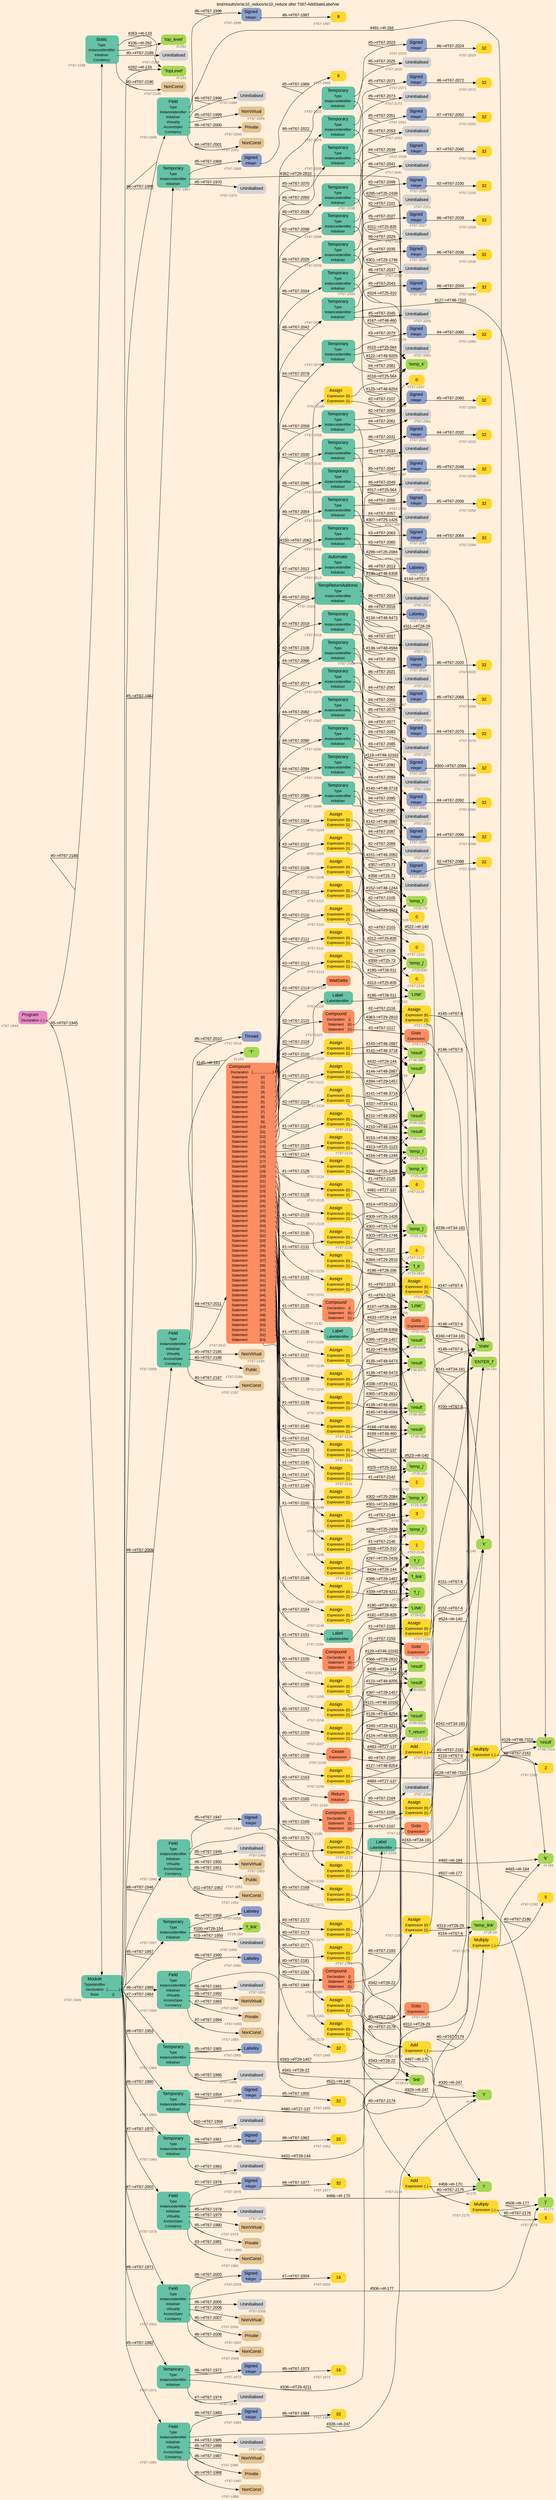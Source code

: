 digraph "test/results/sr/sc10_reduce/sc10_reduce after T067-AddStateLabelVar" {
label = "test/results/sr/sc10_reduce/sc10_reduce after T067-AddStateLabelVar"
labelloc = t
graph [
    rankdir = "LR"
    ranksep = 0.3
    bgcolor = antiquewhite1
    color = black
    fontcolor = black
    fontname = "Arial"
];
node [
    fontname = "Arial"
];
edge [
    fontname = "Arial"
];

// -------------------- node figure --------------------
// -------- block #T67-1944 ----------
"#T67-1944" [
    fillcolor = "/set28/4"
    xlabel = "#T67-1944"
    fontsize = "12"
    fontcolor = grey40
    shape = "plaintext"
    label = <<TABLE BORDER="0" CELLBORDER="0" CELLSPACING="0">
     <TR><TD><FONT COLOR="black" POINT-SIZE="15">Program</FONT></TD></TR>
     <TR><TD><FONT COLOR="black" POINT-SIZE="12">Declaration</FONT></TD><TD PORT="port0"><FONT COLOR="black" POINT-SIZE="12">{..}</FONT></TD></TR>
    </TABLE>>
    style = "rounded,filled"
];

// -------- block #T67-1945 ----------
"#T67-1945" [
    fillcolor = "/set28/1"
    xlabel = "#T67-1945"
    fontsize = "12"
    fontcolor = grey40
    shape = "plaintext"
    label = <<TABLE BORDER="0" CELLBORDER="0" CELLSPACING="0">
     <TR><TD><FONT COLOR="black" POINT-SIZE="15">Module</FONT></TD></TR>
     <TR><TD><FONT COLOR="black" POINT-SIZE="12">TypeIdentifier</FONT></TD><TD PORT="port0"></TD></TR>
     <TR><TD><FONT COLOR="black" POINT-SIZE="12">Declaration</FONT></TD><TD PORT="port1"><FONT COLOR="black" POINT-SIZE="12">{.............}</FONT></TD></TR>
     <TR><TD><FONT COLOR="black" POINT-SIZE="12">Base</FONT></TD><TD PORT="port2"><FONT COLOR="black" POINT-SIZE="12">{}</FONT></TD></TR>
    </TABLE>>
    style = "rounded,filled"
];

// -------- block #I-133 ----------
"#I-133" [
    fillcolor = "/set28/5"
    xlabel = "#I-133"
    fontsize = "12"
    fontcolor = grey40
    shape = "plaintext"
    label = <<TABLE BORDER="0" CELLBORDER="0" CELLSPACING="0">
     <TR><TD><FONT COLOR="black" POINT-SIZE="15">'TopLevel'</FONT></TD></TR>
    </TABLE>>
    style = "rounded,filled"
];

// -------- block #T67-1946 ----------
"#T67-1946" [
    fillcolor = "/set28/1"
    xlabel = "#T67-1946"
    fontsize = "12"
    fontcolor = grey40
    shape = "plaintext"
    label = <<TABLE BORDER="0" CELLBORDER="0" CELLSPACING="0">
     <TR><TD><FONT COLOR="black" POINT-SIZE="15">Field</FONT></TD></TR>
     <TR><TD><FONT COLOR="black" POINT-SIZE="12">Type</FONT></TD><TD PORT="port0"></TD></TR>
     <TR><TD><FONT COLOR="black" POINT-SIZE="12">InstanceIdentifier</FONT></TD><TD PORT="port1"></TD></TR>
     <TR><TD><FONT COLOR="black" POINT-SIZE="12">Initialiser</FONT></TD><TD PORT="port2"></TD></TR>
     <TR><TD><FONT COLOR="black" POINT-SIZE="12">Virtuality</FONT></TD><TD PORT="port3"></TD></TR>
     <TR><TD><FONT COLOR="black" POINT-SIZE="12">AccessSpec</FONT></TD><TD PORT="port4"></TD></TR>
     <TR><TD><FONT COLOR="black" POINT-SIZE="12">Constancy</FONT></TD><TD PORT="port5"></TD></TR>
    </TABLE>>
    style = "rounded,filled"
];

// -------- block #T67-1947 ----------
"#T67-1947" [
    fillcolor = "/set28/3"
    xlabel = "#T67-1947"
    fontsize = "12"
    fontcolor = grey40
    shape = "plaintext"
    label = <<TABLE BORDER="0" CELLBORDER="0" CELLSPACING="0">
     <TR><TD><FONT COLOR="black" POINT-SIZE="15">Signed</FONT></TD></TR>
     <TR><TD><FONT COLOR="black" POINT-SIZE="12">Integer</FONT></TD><TD PORT="port0"></TD></TR>
    </TABLE>>
    style = "rounded,filled"
];

// -------- block #T67-1948 ----------
"#T67-1948" [
    fillcolor = "/set28/6"
    xlabel = "#T67-1948"
    fontsize = "12"
    fontcolor = grey40
    shape = "plaintext"
    label = <<TABLE BORDER="0" CELLBORDER="0" CELLSPACING="0">
     <TR><TD><FONT COLOR="black" POINT-SIZE="15">32</FONT></TD></TR>
    </TABLE>>
    style = "rounded,filled"
];

// -------- block #I-140 ----------
"#I-140" [
    fillcolor = "/set28/5"
    xlabel = "#I-140"
    fontsize = "12"
    fontcolor = grey40
    shape = "plaintext"
    label = <<TABLE BORDER="0" CELLBORDER="0" CELLSPACING="0">
     <TR><TD><FONT COLOR="black" POINT-SIZE="15">'x'</FONT></TD></TR>
    </TABLE>>
    style = "rounded,filled"
];

// -------- block #T67-1949 ----------
"#T67-1949" [
    xlabel = "#T67-1949"
    fontsize = "12"
    fontcolor = grey40
    shape = "plaintext"
    label = <<TABLE BORDER="0" CELLBORDER="0" CELLSPACING="0">
     <TR><TD><FONT COLOR="black" POINT-SIZE="15">Uninitialised</FONT></TD></TR>
    </TABLE>>
    style = "rounded,filled"
];

// -------- block #T67-1950 ----------
"#T67-1950" [
    fillcolor = "/set28/7"
    xlabel = "#T67-1950"
    fontsize = "12"
    fontcolor = grey40
    shape = "plaintext"
    label = <<TABLE BORDER="0" CELLBORDER="0" CELLSPACING="0">
     <TR><TD><FONT COLOR="black" POINT-SIZE="15">NonVirtual</FONT></TD></TR>
    </TABLE>>
    style = "rounded,filled"
];

// -------- block #T67-1951 ----------
"#T67-1951" [
    fillcolor = "/set28/7"
    xlabel = "#T67-1951"
    fontsize = "12"
    fontcolor = grey40
    shape = "plaintext"
    label = <<TABLE BORDER="0" CELLBORDER="0" CELLSPACING="0">
     <TR><TD><FONT COLOR="black" POINT-SIZE="15">Public</FONT></TD></TR>
    </TABLE>>
    style = "rounded,filled"
];

// -------- block #T67-1952 ----------
"#T67-1952" [
    fillcolor = "/set28/7"
    xlabel = "#T67-1952"
    fontsize = "12"
    fontcolor = grey40
    shape = "plaintext"
    label = <<TABLE BORDER="0" CELLBORDER="0" CELLSPACING="0">
     <TR><TD><FONT COLOR="black" POINT-SIZE="15">NonConst</FONT></TD></TR>
    </TABLE>>
    style = "rounded,filled"
];

// -------- block #T67-1953 ----------
"#T67-1953" [
    fillcolor = "/set28/1"
    xlabel = "#T67-1953"
    fontsize = "12"
    fontcolor = grey40
    shape = "plaintext"
    label = <<TABLE BORDER="0" CELLBORDER="0" CELLSPACING="0">
     <TR><TD><FONT COLOR="black" POINT-SIZE="15">Temporary</FONT></TD></TR>
     <TR><TD><FONT COLOR="black" POINT-SIZE="12">Type</FONT></TD><TD PORT="port0"></TD></TR>
     <TR><TD><FONT COLOR="black" POINT-SIZE="12">InstanceIdentifier</FONT></TD><TD PORT="port1"></TD></TR>
     <TR><TD><FONT COLOR="black" POINT-SIZE="12">Initialiser</FONT></TD><TD PORT="port2"></TD></TR>
    </TABLE>>
    style = "rounded,filled"
];

// -------- block #T67-1954 ----------
"#T67-1954" [
    fillcolor = "/set28/3"
    xlabel = "#T67-1954"
    fontsize = "12"
    fontcolor = grey40
    shape = "plaintext"
    label = <<TABLE BORDER="0" CELLBORDER="0" CELLSPACING="0">
     <TR><TD><FONT COLOR="black" POINT-SIZE="15">Signed</FONT></TD></TR>
     <TR><TD><FONT COLOR="black" POINT-SIZE="12">Integer</FONT></TD><TD PORT="port0"></TD></TR>
    </TABLE>>
    style = "rounded,filled"
];

// -------- block #T67-1955 ----------
"#T67-1955" [
    fillcolor = "/set28/6"
    xlabel = "#T67-1955"
    fontsize = "12"
    fontcolor = grey40
    shape = "plaintext"
    label = <<TABLE BORDER="0" CELLBORDER="0" CELLSPACING="0">
     <TR><TD><FONT COLOR="black" POINT-SIZE="15">32</FONT></TD></TR>
    </TABLE>>
    style = "rounded,filled"
];

// -------- block #T27-137 ----------
"#T27-137" [
    fillcolor = "/set28/5"
    xlabel = "#T27-137"
    fontsize = "12"
    fontcolor = grey40
    shape = "plaintext"
    label = <<TABLE BORDER="0" CELLBORDER="0" CELLSPACING="0">
     <TR><TD><FONT COLOR="black" POINT-SIZE="15">'f_return'</FONT></TD></TR>
    </TABLE>>
    style = "rounded,filled"
];

// -------- block #T67-1956 ----------
"#T67-1956" [
    xlabel = "#T67-1956"
    fontsize = "12"
    fontcolor = grey40
    shape = "plaintext"
    label = <<TABLE BORDER="0" CELLBORDER="0" CELLSPACING="0">
     <TR><TD><FONT COLOR="black" POINT-SIZE="15">Uninitialised</FONT></TD></TR>
    </TABLE>>
    style = "rounded,filled"
];

// -------- block #T67-1957 ----------
"#T67-1957" [
    fillcolor = "/set28/1"
    xlabel = "#T67-1957"
    fontsize = "12"
    fontcolor = grey40
    shape = "plaintext"
    label = <<TABLE BORDER="0" CELLBORDER="0" CELLSPACING="0">
     <TR><TD><FONT COLOR="black" POINT-SIZE="15">Temporary</FONT></TD></TR>
     <TR><TD><FONT COLOR="black" POINT-SIZE="12">Type</FONT></TD><TD PORT="port0"></TD></TR>
     <TR><TD><FONT COLOR="black" POINT-SIZE="12">InstanceIdentifier</FONT></TD><TD PORT="port1"></TD></TR>
     <TR><TD><FONT COLOR="black" POINT-SIZE="12">Initialiser</FONT></TD><TD PORT="port2"></TD></TR>
    </TABLE>>
    style = "rounded,filled"
];

// -------- block #T67-1958 ----------
"#T67-1958" [
    fillcolor = "/set28/3"
    xlabel = "#T67-1958"
    fontsize = "12"
    fontcolor = grey40
    shape = "plaintext"
    label = <<TABLE BORDER="0" CELLBORDER="0" CELLSPACING="0">
     <TR><TD><FONT COLOR="black" POINT-SIZE="15">Labeley</FONT></TD></TR>
    </TABLE>>
    style = "rounded,filled"
];

// -------- block #T28-154 ----------
"#T28-154" [
    fillcolor = "/set28/5"
    xlabel = "#T28-154"
    fontsize = "12"
    fontcolor = grey40
    shape = "plaintext"
    label = <<TABLE BORDER="0" CELLBORDER="0" CELLSPACING="0">
     <TR><TD><FONT COLOR="black" POINT-SIZE="15">'f_link'</FONT></TD></TR>
    </TABLE>>
    style = "rounded,filled"
];

// -------- block #T67-1959 ----------
"#T67-1959" [
    xlabel = "#T67-1959"
    fontsize = "12"
    fontcolor = grey40
    shape = "plaintext"
    label = <<TABLE BORDER="0" CELLBORDER="0" CELLSPACING="0">
     <TR><TD><FONT COLOR="black" POINT-SIZE="15">Uninitialised</FONT></TD></TR>
    </TABLE>>
    style = "rounded,filled"
];

// -------- block #T67-1960 ----------
"#T67-1960" [
    fillcolor = "/set28/1"
    xlabel = "#T67-1960"
    fontsize = "12"
    fontcolor = grey40
    shape = "plaintext"
    label = <<TABLE BORDER="0" CELLBORDER="0" CELLSPACING="0">
     <TR><TD><FONT COLOR="black" POINT-SIZE="15">Temporary</FONT></TD></TR>
     <TR><TD><FONT COLOR="black" POINT-SIZE="12">Type</FONT></TD><TD PORT="port0"></TD></TR>
     <TR><TD><FONT COLOR="black" POINT-SIZE="12">InstanceIdentifier</FONT></TD><TD PORT="port1"></TD></TR>
     <TR><TD><FONT COLOR="black" POINT-SIZE="12">Initialiser</FONT></TD><TD PORT="port2"></TD></TR>
    </TABLE>>
    style = "rounded,filled"
];

// -------- block #T67-1961 ----------
"#T67-1961" [
    fillcolor = "/set28/3"
    xlabel = "#T67-1961"
    fontsize = "12"
    fontcolor = grey40
    shape = "plaintext"
    label = <<TABLE BORDER="0" CELLBORDER="0" CELLSPACING="0">
     <TR><TD><FONT COLOR="black" POINT-SIZE="15">Signed</FONT></TD></TR>
     <TR><TD><FONT COLOR="black" POINT-SIZE="12">Integer</FONT></TD><TD PORT="port0"></TD></TR>
    </TABLE>>
    style = "rounded,filled"
];

// -------- block #T67-1962 ----------
"#T67-1962" [
    fillcolor = "/set28/6"
    xlabel = "#T67-1962"
    fontsize = "12"
    fontcolor = grey40
    shape = "plaintext"
    label = <<TABLE BORDER="0" CELLBORDER="0" CELLSPACING="0">
     <TR><TD><FONT COLOR="black" POINT-SIZE="15">32</FONT></TD></TR>
    </TABLE>>
    style = "rounded,filled"
];

// -------- block #T29-144 ----------
"#T29-144" [
    fillcolor = "/set28/5"
    xlabel = "#T29-144"
    fontsize = "12"
    fontcolor = grey40
    shape = "plaintext"
    label = <<TABLE BORDER="0" CELLBORDER="0" CELLSPACING="0">
     <TR><TD><FONT COLOR="black" POINT-SIZE="15">'f_i'</FONT></TD></TR>
    </TABLE>>
    style = "rounded,filled"
];

// -------- block #T67-1963 ----------
"#T67-1963" [
    xlabel = "#T67-1963"
    fontsize = "12"
    fontcolor = grey40
    shape = "plaintext"
    label = <<TABLE BORDER="0" CELLBORDER="0" CELLSPACING="0">
     <TR><TD><FONT COLOR="black" POINT-SIZE="15">Uninitialised</FONT></TD></TR>
    </TABLE>>
    style = "rounded,filled"
];

// -------- block #T67-1964 ----------
"#T67-1964" [
    fillcolor = "/set28/1"
    xlabel = "#T67-1964"
    fontsize = "12"
    fontcolor = grey40
    shape = "plaintext"
    label = <<TABLE BORDER="0" CELLBORDER="0" CELLSPACING="0">
     <TR><TD><FONT COLOR="black" POINT-SIZE="15">Temporary</FONT></TD></TR>
     <TR><TD><FONT COLOR="black" POINT-SIZE="12">Type</FONT></TD><TD PORT="port0"></TD></TR>
     <TR><TD><FONT COLOR="black" POINT-SIZE="12">InstanceIdentifier</FONT></TD><TD PORT="port1"></TD></TR>
     <TR><TD><FONT COLOR="black" POINT-SIZE="12">Initialiser</FONT></TD><TD PORT="port2"></TD></TR>
    </TABLE>>
    style = "rounded,filled"
];

// -------- block #T67-1965 ----------
"#T67-1965" [
    fillcolor = "/set28/3"
    xlabel = "#T67-1965"
    fontsize = "12"
    fontcolor = grey40
    shape = "plaintext"
    label = <<TABLE BORDER="0" CELLBORDER="0" CELLSPACING="0">
     <TR><TD><FONT COLOR="black" POINT-SIZE="15">Labeley</FONT></TD></TR>
    </TABLE>>
    style = "rounded,filled"
];

// -------- block #T29-1457 ----------
"#T29-1457" [
    fillcolor = "/set28/5"
    xlabel = "#T29-1457"
    fontsize = "12"
    fontcolor = grey40
    shape = "plaintext"
    label = <<TABLE BORDER="0" CELLBORDER="0" CELLSPACING="0">
     <TR><TD><FONT COLOR="black" POINT-SIZE="15">'f_link'</FONT></TD></TR>
    </TABLE>>
    style = "rounded,filled"
];

// -------- block #T67-1966 ----------
"#T67-1966" [
    xlabel = "#T67-1966"
    fontsize = "12"
    fontcolor = grey40
    shape = "plaintext"
    label = <<TABLE BORDER="0" CELLBORDER="0" CELLSPACING="0">
     <TR><TD><FONT COLOR="black" POINT-SIZE="15">Uninitialised</FONT></TD></TR>
    </TABLE>>
    style = "rounded,filled"
];

// -------- block #T67-1967 ----------
"#T67-1967" [
    fillcolor = "/set28/1"
    xlabel = "#T67-1967"
    fontsize = "12"
    fontcolor = grey40
    shape = "plaintext"
    label = <<TABLE BORDER="0" CELLBORDER="0" CELLSPACING="0">
     <TR><TD><FONT COLOR="black" POINT-SIZE="15">Temporary</FONT></TD></TR>
     <TR><TD><FONT COLOR="black" POINT-SIZE="12">Type</FONT></TD><TD PORT="port0"></TD></TR>
     <TR><TD><FONT COLOR="black" POINT-SIZE="12">InstanceIdentifier</FONT></TD><TD PORT="port1"></TD></TR>
     <TR><TD><FONT COLOR="black" POINT-SIZE="12">Initialiser</FONT></TD><TD PORT="port2"></TD></TR>
    </TABLE>>
    style = "rounded,filled"
];

// -------- block #T67-1968 ----------
"#T67-1968" [
    fillcolor = "/set28/3"
    xlabel = "#T67-1968"
    fontsize = "12"
    fontcolor = grey40
    shape = "plaintext"
    label = <<TABLE BORDER="0" CELLBORDER="0" CELLSPACING="0">
     <TR><TD><FONT COLOR="black" POINT-SIZE="15">Signed</FONT></TD></TR>
     <TR><TD><FONT COLOR="black" POINT-SIZE="12">Integer</FONT></TD><TD PORT="port0"></TD></TR>
    </TABLE>>
    style = "rounded,filled"
];

// -------- block #T67-1969 ----------
"#T67-1969" [
    fillcolor = "/set28/6"
    xlabel = "#T67-1969"
    fontsize = "12"
    fontcolor = grey40
    shape = "plaintext"
    label = <<TABLE BORDER="0" CELLBORDER="0" CELLSPACING="0">
     <TR><TD><FONT COLOR="black" POINT-SIZE="15">8</FONT></TD></TR>
    </TABLE>>
    style = "rounded,filled"
];

// -------- block #T29-2810 ----------
"#T29-2810" [
    fillcolor = "/set28/5"
    xlabel = "#T29-2810"
    fontsize = "12"
    fontcolor = grey40
    shape = "plaintext"
    label = <<TABLE BORDER="0" CELLBORDER="0" CELLSPACING="0">
     <TR><TD><FONT COLOR="black" POINT-SIZE="15">'f_k'</FONT></TD></TR>
    </TABLE>>
    style = "rounded,filled"
];

// -------- block #T67-1970 ----------
"#T67-1970" [
    xlabel = "#T67-1970"
    fontsize = "12"
    fontcolor = grey40
    shape = "plaintext"
    label = <<TABLE BORDER="0" CELLBORDER="0" CELLSPACING="0">
     <TR><TD><FONT COLOR="black" POINT-SIZE="15">Uninitialised</FONT></TD></TR>
    </TABLE>>
    style = "rounded,filled"
];

// -------- block #T67-1971 ----------
"#T67-1971" [
    fillcolor = "/set28/1"
    xlabel = "#T67-1971"
    fontsize = "12"
    fontcolor = grey40
    shape = "plaintext"
    label = <<TABLE BORDER="0" CELLBORDER="0" CELLSPACING="0">
     <TR><TD><FONT COLOR="black" POINT-SIZE="15">Temporary</FONT></TD></TR>
     <TR><TD><FONT COLOR="black" POINT-SIZE="12">Type</FONT></TD><TD PORT="port0"></TD></TR>
     <TR><TD><FONT COLOR="black" POINT-SIZE="12">InstanceIdentifier</FONT></TD><TD PORT="port1"></TD></TR>
     <TR><TD><FONT COLOR="black" POINT-SIZE="12">Initialiser</FONT></TD><TD PORT="port2"></TD></TR>
    </TABLE>>
    style = "rounded,filled"
];

// -------- block #T67-1972 ----------
"#T67-1972" [
    fillcolor = "/set28/3"
    xlabel = "#T67-1972"
    fontsize = "12"
    fontcolor = grey40
    shape = "plaintext"
    label = <<TABLE BORDER="0" CELLBORDER="0" CELLSPACING="0">
     <TR><TD><FONT COLOR="black" POINT-SIZE="15">Signed</FONT></TD></TR>
     <TR><TD><FONT COLOR="black" POINT-SIZE="12">Integer</FONT></TD><TD PORT="port0"></TD></TR>
    </TABLE>>
    style = "rounded,filled"
];

// -------- block #T67-1973 ----------
"#T67-1973" [
    fillcolor = "/set28/6"
    xlabel = "#T67-1973"
    fontsize = "12"
    fontcolor = grey40
    shape = "plaintext"
    label = <<TABLE BORDER="0" CELLBORDER="0" CELLSPACING="0">
     <TR><TD><FONT COLOR="black" POINT-SIZE="15">16</FONT></TD></TR>
    </TABLE>>
    style = "rounded,filled"
];

// -------- block #T29-4211 ----------
"#T29-4211" [
    fillcolor = "/set28/5"
    xlabel = "#T29-4211"
    fontsize = "12"
    fontcolor = grey40
    shape = "plaintext"
    label = <<TABLE BORDER="0" CELLBORDER="0" CELLSPACING="0">
     <TR><TD><FONT COLOR="black" POINT-SIZE="15">'f_j'</FONT></TD></TR>
    </TABLE>>
    style = "rounded,filled"
];

// -------- block #T67-1974 ----------
"#T67-1974" [
    xlabel = "#T67-1974"
    fontsize = "12"
    fontcolor = grey40
    shape = "plaintext"
    label = <<TABLE BORDER="0" CELLBORDER="0" CELLSPACING="0">
     <TR><TD><FONT COLOR="black" POINT-SIZE="15">Uninitialised</FONT></TD></TR>
    </TABLE>>
    style = "rounded,filled"
];

// -------- block #T67-1975 ----------
"#T67-1975" [
    fillcolor = "/set28/1"
    xlabel = "#T67-1975"
    fontsize = "12"
    fontcolor = grey40
    shape = "plaintext"
    label = <<TABLE BORDER="0" CELLBORDER="0" CELLSPACING="0">
     <TR><TD><FONT COLOR="black" POINT-SIZE="15">Field</FONT></TD></TR>
     <TR><TD><FONT COLOR="black" POINT-SIZE="12">Type</FONT></TD><TD PORT="port0"></TD></TR>
     <TR><TD><FONT COLOR="black" POINT-SIZE="12">InstanceIdentifier</FONT></TD><TD PORT="port1"></TD></TR>
     <TR><TD><FONT COLOR="black" POINT-SIZE="12">Initialiser</FONT></TD><TD PORT="port2"></TD></TR>
     <TR><TD><FONT COLOR="black" POINT-SIZE="12">Virtuality</FONT></TD><TD PORT="port3"></TD></TR>
     <TR><TD><FONT COLOR="black" POINT-SIZE="12">AccessSpec</FONT></TD><TD PORT="port4"></TD></TR>
     <TR><TD><FONT COLOR="black" POINT-SIZE="12">Constancy</FONT></TD><TD PORT="port5"></TD></TR>
    </TABLE>>
    style = "rounded,filled"
];

// -------- block #T67-1976 ----------
"#T67-1976" [
    fillcolor = "/set28/3"
    xlabel = "#T67-1976"
    fontsize = "12"
    fontcolor = grey40
    shape = "plaintext"
    label = <<TABLE BORDER="0" CELLBORDER="0" CELLSPACING="0">
     <TR><TD><FONT COLOR="black" POINT-SIZE="15">Signed</FONT></TD></TR>
     <TR><TD><FONT COLOR="black" POINT-SIZE="12">Integer</FONT></TD><TD PORT="port0"></TD></TR>
    </TABLE>>
    style = "rounded,filled"
];

// -------- block #T67-1977 ----------
"#T67-1977" [
    fillcolor = "/set28/6"
    xlabel = "#T67-1977"
    fontsize = "12"
    fontcolor = grey40
    shape = "plaintext"
    label = <<TABLE BORDER="0" CELLBORDER="0" CELLSPACING="0">
     <TR><TD><FONT COLOR="black" POINT-SIZE="15">32</FONT></TD></TR>
    </TABLE>>
    style = "rounded,filled"
];

// -------- block #I-170 ----------
"#I-170" [
    fillcolor = "/set28/5"
    xlabel = "#I-170"
    fontsize = "12"
    fontcolor = grey40
    shape = "plaintext"
    label = <<TABLE BORDER="0" CELLBORDER="0" CELLSPACING="0">
     <TR><TD><FONT COLOR="black" POINT-SIZE="15">'i'</FONT></TD></TR>
    </TABLE>>
    style = "rounded,filled"
];

// -------- block #T67-1978 ----------
"#T67-1978" [
    xlabel = "#T67-1978"
    fontsize = "12"
    fontcolor = grey40
    shape = "plaintext"
    label = <<TABLE BORDER="0" CELLBORDER="0" CELLSPACING="0">
     <TR><TD><FONT COLOR="black" POINT-SIZE="15">Uninitialised</FONT></TD></TR>
    </TABLE>>
    style = "rounded,filled"
];

// -------- block #T67-1979 ----------
"#T67-1979" [
    fillcolor = "/set28/7"
    xlabel = "#T67-1979"
    fontsize = "12"
    fontcolor = grey40
    shape = "plaintext"
    label = <<TABLE BORDER="0" CELLBORDER="0" CELLSPACING="0">
     <TR><TD><FONT COLOR="black" POINT-SIZE="15">NonVirtual</FONT></TD></TR>
    </TABLE>>
    style = "rounded,filled"
];

// -------- block #T67-1980 ----------
"#T67-1980" [
    fillcolor = "/set28/7"
    xlabel = "#T67-1980"
    fontsize = "12"
    fontcolor = grey40
    shape = "plaintext"
    label = <<TABLE BORDER="0" CELLBORDER="0" CELLSPACING="0">
     <TR><TD><FONT COLOR="black" POINT-SIZE="15">Private</FONT></TD></TR>
    </TABLE>>
    style = "rounded,filled"
];

// -------- block #T67-1981 ----------
"#T67-1981" [
    fillcolor = "/set28/7"
    xlabel = "#T67-1981"
    fontsize = "12"
    fontcolor = grey40
    shape = "plaintext"
    label = <<TABLE BORDER="0" CELLBORDER="0" CELLSPACING="0">
     <TR><TD><FONT COLOR="black" POINT-SIZE="15">NonConst</FONT></TD></TR>
    </TABLE>>
    style = "rounded,filled"
];

// -------- block #T67-1982 ----------
"#T67-1982" [
    fillcolor = "/set28/1"
    xlabel = "#T67-1982"
    fontsize = "12"
    fontcolor = grey40
    shape = "plaintext"
    label = <<TABLE BORDER="0" CELLBORDER="0" CELLSPACING="0">
     <TR><TD><FONT COLOR="black" POINT-SIZE="15">Field</FONT></TD></TR>
     <TR><TD><FONT COLOR="black" POINT-SIZE="12">Type</FONT></TD><TD PORT="port0"></TD></TR>
     <TR><TD><FONT COLOR="black" POINT-SIZE="12">InstanceIdentifier</FONT></TD><TD PORT="port1"></TD></TR>
     <TR><TD><FONT COLOR="black" POINT-SIZE="12">Initialiser</FONT></TD><TD PORT="port2"></TD></TR>
     <TR><TD><FONT COLOR="black" POINT-SIZE="12">Virtuality</FONT></TD><TD PORT="port3"></TD></TR>
     <TR><TD><FONT COLOR="black" POINT-SIZE="12">AccessSpec</FONT></TD><TD PORT="port4"></TD></TR>
     <TR><TD><FONT COLOR="black" POINT-SIZE="12">Constancy</FONT></TD><TD PORT="port5"></TD></TR>
    </TABLE>>
    style = "rounded,filled"
];

// -------- block #T67-1983 ----------
"#T67-1983" [
    fillcolor = "/set28/3"
    xlabel = "#T67-1983"
    fontsize = "12"
    fontcolor = grey40
    shape = "plaintext"
    label = <<TABLE BORDER="0" CELLBORDER="0" CELLSPACING="0">
     <TR><TD><FONT COLOR="black" POINT-SIZE="15">Signed</FONT></TD></TR>
     <TR><TD><FONT COLOR="black" POINT-SIZE="12">Integer</FONT></TD><TD PORT="port0"></TD></TR>
    </TABLE>>
    style = "rounded,filled"
];

// -------- block #T67-1984 ----------
"#T67-1984" [
    fillcolor = "/set28/6"
    xlabel = "#T67-1984"
    fontsize = "12"
    fontcolor = grey40
    shape = "plaintext"
    label = <<TABLE BORDER="0" CELLBORDER="0" CELLSPACING="0">
     <TR><TD><FONT COLOR="black" POINT-SIZE="15">32</FONT></TD></TR>
    </TABLE>>
    style = "rounded,filled"
];

// -------- block #I-247 ----------
"#I-247" [
    fillcolor = "/set28/5"
    xlabel = "#I-247"
    fontsize = "12"
    fontcolor = grey40
    shape = "plaintext"
    label = <<TABLE BORDER="0" CELLBORDER="0" CELLSPACING="0">
     <TR><TD><FONT COLOR="black" POINT-SIZE="15">'t'</FONT></TD></TR>
    </TABLE>>
    style = "rounded,filled"
];

// -------- block #T67-1985 ----------
"#T67-1985" [
    xlabel = "#T67-1985"
    fontsize = "12"
    fontcolor = grey40
    shape = "plaintext"
    label = <<TABLE BORDER="0" CELLBORDER="0" CELLSPACING="0">
     <TR><TD><FONT COLOR="black" POINT-SIZE="15">Uninitialised</FONT></TD></TR>
    </TABLE>>
    style = "rounded,filled"
];

// -------- block #T67-1986 ----------
"#T67-1986" [
    fillcolor = "/set28/7"
    xlabel = "#T67-1986"
    fontsize = "12"
    fontcolor = grey40
    shape = "plaintext"
    label = <<TABLE BORDER="0" CELLBORDER="0" CELLSPACING="0">
     <TR><TD><FONT COLOR="black" POINT-SIZE="15">NonVirtual</FONT></TD></TR>
    </TABLE>>
    style = "rounded,filled"
];

// -------- block #T67-1987 ----------
"#T67-1987" [
    fillcolor = "/set28/7"
    xlabel = "#T67-1987"
    fontsize = "12"
    fontcolor = grey40
    shape = "plaintext"
    label = <<TABLE BORDER="0" CELLBORDER="0" CELLSPACING="0">
     <TR><TD><FONT COLOR="black" POINT-SIZE="15">Private</FONT></TD></TR>
    </TABLE>>
    style = "rounded,filled"
];

// -------- block #T67-1988 ----------
"#T67-1988" [
    fillcolor = "/set28/7"
    xlabel = "#T67-1988"
    fontsize = "12"
    fontcolor = grey40
    shape = "plaintext"
    label = <<TABLE BORDER="0" CELLBORDER="0" CELLSPACING="0">
     <TR><TD><FONT COLOR="black" POINT-SIZE="15">NonConst</FONT></TD></TR>
    </TABLE>>
    style = "rounded,filled"
];

// -------- block #T67-1989 ----------
"#T67-1989" [
    fillcolor = "/set28/1"
    xlabel = "#T67-1989"
    fontsize = "12"
    fontcolor = grey40
    shape = "plaintext"
    label = <<TABLE BORDER="0" CELLBORDER="0" CELLSPACING="0">
     <TR><TD><FONT COLOR="black" POINT-SIZE="15">Field</FONT></TD></TR>
     <TR><TD><FONT COLOR="black" POINT-SIZE="12">Type</FONT></TD><TD PORT="port0"></TD></TR>
     <TR><TD><FONT COLOR="black" POINT-SIZE="12">InstanceIdentifier</FONT></TD><TD PORT="port1"></TD></TR>
     <TR><TD><FONT COLOR="black" POINT-SIZE="12">Initialiser</FONT></TD><TD PORT="port2"></TD></TR>
     <TR><TD><FONT COLOR="black" POINT-SIZE="12">Virtuality</FONT></TD><TD PORT="port3"></TD></TR>
     <TR><TD><FONT COLOR="black" POINT-SIZE="12">AccessSpec</FONT></TD><TD PORT="port4"></TD></TR>
     <TR><TD><FONT COLOR="black" POINT-SIZE="12">Constancy</FONT></TD><TD PORT="port5"></TD></TR>
    </TABLE>>
    style = "rounded,filled"
];

// -------- block #T67-1990 ----------
"#T67-1990" [
    fillcolor = "/set28/3"
    xlabel = "#T67-1990"
    fontsize = "12"
    fontcolor = grey40
    shape = "plaintext"
    label = <<TABLE BORDER="0" CELLBORDER="0" CELLSPACING="0">
     <TR><TD><FONT COLOR="black" POINT-SIZE="15">Labeley</FONT></TD></TR>
    </TABLE>>
    style = "rounded,filled"
];

// -------- block #T28-22 ----------
"#T28-22" [
    fillcolor = "/set28/5"
    xlabel = "#T28-22"
    fontsize = "12"
    fontcolor = grey40
    shape = "plaintext"
    label = <<TABLE BORDER="0" CELLBORDER="0" CELLSPACING="0">
     <TR><TD><FONT COLOR="black" POINT-SIZE="15">'link'</FONT></TD></TR>
    </TABLE>>
    style = "rounded,filled"
];

// -------- block #T67-1991 ----------
"#T67-1991" [
    xlabel = "#T67-1991"
    fontsize = "12"
    fontcolor = grey40
    shape = "plaintext"
    label = <<TABLE BORDER="0" CELLBORDER="0" CELLSPACING="0">
     <TR><TD><FONT COLOR="black" POINT-SIZE="15">Uninitialised</FONT></TD></TR>
    </TABLE>>
    style = "rounded,filled"
];

// -------- block #T67-1992 ----------
"#T67-1992" [
    fillcolor = "/set28/7"
    xlabel = "#T67-1992"
    fontsize = "12"
    fontcolor = grey40
    shape = "plaintext"
    label = <<TABLE BORDER="0" CELLBORDER="0" CELLSPACING="0">
     <TR><TD><FONT COLOR="black" POINT-SIZE="15">NonVirtual</FONT></TD></TR>
    </TABLE>>
    style = "rounded,filled"
];

// -------- block #T67-1993 ----------
"#T67-1993" [
    fillcolor = "/set28/7"
    xlabel = "#T67-1993"
    fontsize = "12"
    fontcolor = grey40
    shape = "plaintext"
    label = <<TABLE BORDER="0" CELLBORDER="0" CELLSPACING="0">
     <TR><TD><FONT COLOR="black" POINT-SIZE="15">Private</FONT></TD></TR>
    </TABLE>>
    style = "rounded,filled"
];

// -------- block #T67-1994 ----------
"#T67-1994" [
    fillcolor = "/set28/7"
    xlabel = "#T67-1994"
    fontsize = "12"
    fontcolor = grey40
    shape = "plaintext"
    label = <<TABLE BORDER="0" CELLBORDER="0" CELLSPACING="0">
     <TR><TD><FONT COLOR="black" POINT-SIZE="15">NonConst</FONT></TD></TR>
    </TABLE>>
    style = "rounded,filled"
];

// -------- block #T67-1995 ----------
"#T67-1995" [
    fillcolor = "/set28/1"
    xlabel = "#T67-1995"
    fontsize = "12"
    fontcolor = grey40
    shape = "plaintext"
    label = <<TABLE BORDER="0" CELLBORDER="0" CELLSPACING="0">
     <TR><TD><FONT COLOR="black" POINT-SIZE="15">Field</FONT></TD></TR>
     <TR><TD><FONT COLOR="black" POINT-SIZE="12">Type</FONT></TD><TD PORT="port0"></TD></TR>
     <TR><TD><FONT COLOR="black" POINT-SIZE="12">InstanceIdentifier</FONT></TD><TD PORT="port1"></TD></TR>
     <TR><TD><FONT COLOR="black" POINT-SIZE="12">Initialiser</FONT></TD><TD PORT="port2"></TD></TR>
     <TR><TD><FONT COLOR="black" POINT-SIZE="12">Virtuality</FONT></TD><TD PORT="port3"></TD></TR>
     <TR><TD><FONT COLOR="black" POINT-SIZE="12">AccessSpec</FONT></TD><TD PORT="port4"></TD></TR>
     <TR><TD><FONT COLOR="black" POINT-SIZE="12">Constancy</FONT></TD><TD PORT="port5"></TD></TR>
    </TABLE>>
    style = "rounded,filled"
];

// -------- block #T67-1996 ----------
"#T67-1996" [
    fillcolor = "/set28/3"
    xlabel = "#T67-1996"
    fontsize = "12"
    fontcolor = grey40
    shape = "plaintext"
    label = <<TABLE BORDER="0" CELLBORDER="0" CELLSPACING="0">
     <TR><TD><FONT COLOR="black" POINT-SIZE="15">Signed</FONT></TD></TR>
     <TR><TD><FONT COLOR="black" POINT-SIZE="12">Integer</FONT></TD><TD PORT="port0"></TD></TR>
    </TABLE>>
    style = "rounded,filled"
];

// -------- block #T67-1997 ----------
"#T67-1997" [
    fillcolor = "/set28/6"
    xlabel = "#T67-1997"
    fontsize = "12"
    fontcolor = grey40
    shape = "plaintext"
    label = <<TABLE BORDER="0" CELLBORDER="0" CELLSPACING="0">
     <TR><TD><FONT COLOR="black" POINT-SIZE="15">8</FONT></TD></TR>
    </TABLE>>
    style = "rounded,filled"
];

// -------- block #I-184 ----------
"#I-184" [
    fillcolor = "/set28/5"
    xlabel = "#I-184"
    fontsize = "12"
    fontcolor = grey40
    shape = "plaintext"
    label = <<TABLE BORDER="0" CELLBORDER="0" CELLSPACING="0">
     <TR><TD><FONT COLOR="black" POINT-SIZE="15">'k'</FONT></TD></TR>
    </TABLE>>
    style = "rounded,filled"
];

// -------- block #T67-1998 ----------
"#T67-1998" [
    xlabel = "#T67-1998"
    fontsize = "12"
    fontcolor = grey40
    shape = "plaintext"
    label = <<TABLE BORDER="0" CELLBORDER="0" CELLSPACING="0">
     <TR><TD><FONT COLOR="black" POINT-SIZE="15">Uninitialised</FONT></TD></TR>
    </TABLE>>
    style = "rounded,filled"
];

// -------- block #T67-1999 ----------
"#T67-1999" [
    fillcolor = "/set28/7"
    xlabel = "#T67-1999"
    fontsize = "12"
    fontcolor = grey40
    shape = "plaintext"
    label = <<TABLE BORDER="0" CELLBORDER="0" CELLSPACING="0">
     <TR><TD><FONT COLOR="black" POINT-SIZE="15">NonVirtual</FONT></TD></TR>
    </TABLE>>
    style = "rounded,filled"
];

// -------- block #T67-2000 ----------
"#T67-2000" [
    fillcolor = "/set28/7"
    xlabel = "#T67-2000"
    fontsize = "12"
    fontcolor = grey40
    shape = "plaintext"
    label = <<TABLE BORDER="0" CELLBORDER="0" CELLSPACING="0">
     <TR><TD><FONT COLOR="black" POINT-SIZE="15">Private</FONT></TD></TR>
    </TABLE>>
    style = "rounded,filled"
];

// -------- block #T67-2001 ----------
"#T67-2001" [
    fillcolor = "/set28/7"
    xlabel = "#T67-2001"
    fontsize = "12"
    fontcolor = grey40
    shape = "plaintext"
    label = <<TABLE BORDER="0" CELLBORDER="0" CELLSPACING="0">
     <TR><TD><FONT COLOR="black" POINT-SIZE="15">NonConst</FONT></TD></TR>
    </TABLE>>
    style = "rounded,filled"
];

// -------- block #T67-2002 ----------
"#T67-2002" [
    fillcolor = "/set28/1"
    xlabel = "#T67-2002"
    fontsize = "12"
    fontcolor = grey40
    shape = "plaintext"
    label = <<TABLE BORDER="0" CELLBORDER="0" CELLSPACING="0">
     <TR><TD><FONT COLOR="black" POINT-SIZE="15">Field</FONT></TD></TR>
     <TR><TD><FONT COLOR="black" POINT-SIZE="12">Type</FONT></TD><TD PORT="port0"></TD></TR>
     <TR><TD><FONT COLOR="black" POINT-SIZE="12">InstanceIdentifier</FONT></TD><TD PORT="port1"></TD></TR>
     <TR><TD><FONT COLOR="black" POINT-SIZE="12">Initialiser</FONT></TD><TD PORT="port2"></TD></TR>
     <TR><TD><FONT COLOR="black" POINT-SIZE="12">Virtuality</FONT></TD><TD PORT="port3"></TD></TR>
     <TR><TD><FONT COLOR="black" POINT-SIZE="12">AccessSpec</FONT></TD><TD PORT="port4"></TD></TR>
     <TR><TD><FONT COLOR="black" POINT-SIZE="12">Constancy</FONT></TD><TD PORT="port5"></TD></TR>
    </TABLE>>
    style = "rounded,filled"
];

// -------- block #T67-2003 ----------
"#T67-2003" [
    fillcolor = "/set28/3"
    xlabel = "#T67-2003"
    fontsize = "12"
    fontcolor = grey40
    shape = "plaintext"
    label = <<TABLE BORDER="0" CELLBORDER="0" CELLSPACING="0">
     <TR><TD><FONT COLOR="black" POINT-SIZE="15">Signed</FONT></TD></TR>
     <TR><TD><FONT COLOR="black" POINT-SIZE="12">Integer</FONT></TD><TD PORT="port0"></TD></TR>
    </TABLE>>
    style = "rounded,filled"
];

// -------- block #T67-2004 ----------
"#T67-2004" [
    fillcolor = "/set28/6"
    xlabel = "#T67-2004"
    fontsize = "12"
    fontcolor = grey40
    shape = "plaintext"
    label = <<TABLE BORDER="0" CELLBORDER="0" CELLSPACING="0">
     <TR><TD><FONT COLOR="black" POINT-SIZE="15">16</FONT></TD></TR>
    </TABLE>>
    style = "rounded,filled"
];

// -------- block #I-177 ----------
"#I-177" [
    fillcolor = "/set28/5"
    xlabel = "#I-177"
    fontsize = "12"
    fontcolor = grey40
    shape = "plaintext"
    label = <<TABLE BORDER="0" CELLBORDER="0" CELLSPACING="0">
     <TR><TD><FONT COLOR="black" POINT-SIZE="15">'j'</FONT></TD></TR>
    </TABLE>>
    style = "rounded,filled"
];

// -------- block #T67-2005 ----------
"#T67-2005" [
    xlabel = "#T67-2005"
    fontsize = "12"
    fontcolor = grey40
    shape = "plaintext"
    label = <<TABLE BORDER="0" CELLBORDER="0" CELLSPACING="0">
     <TR><TD><FONT COLOR="black" POINT-SIZE="15">Uninitialised</FONT></TD></TR>
    </TABLE>>
    style = "rounded,filled"
];

// -------- block #T67-2006 ----------
"#T67-2006" [
    fillcolor = "/set28/7"
    xlabel = "#T67-2006"
    fontsize = "12"
    fontcolor = grey40
    shape = "plaintext"
    label = <<TABLE BORDER="0" CELLBORDER="0" CELLSPACING="0">
     <TR><TD><FONT COLOR="black" POINT-SIZE="15">NonVirtual</FONT></TD></TR>
    </TABLE>>
    style = "rounded,filled"
];

// -------- block #T67-2007 ----------
"#T67-2007" [
    fillcolor = "/set28/7"
    xlabel = "#T67-2007"
    fontsize = "12"
    fontcolor = grey40
    shape = "plaintext"
    label = <<TABLE BORDER="0" CELLBORDER="0" CELLSPACING="0">
     <TR><TD><FONT COLOR="black" POINT-SIZE="15">Private</FONT></TD></TR>
    </TABLE>>
    style = "rounded,filled"
];

// -------- block #T67-2008 ----------
"#T67-2008" [
    fillcolor = "/set28/7"
    xlabel = "#T67-2008"
    fontsize = "12"
    fontcolor = grey40
    shape = "plaintext"
    label = <<TABLE BORDER="0" CELLBORDER="0" CELLSPACING="0">
     <TR><TD><FONT COLOR="black" POINT-SIZE="15">NonConst</FONT></TD></TR>
    </TABLE>>
    style = "rounded,filled"
];

// -------- block #T67-2009 ----------
"#T67-2009" [
    fillcolor = "/set28/1"
    xlabel = "#T67-2009"
    fontsize = "12"
    fontcolor = grey40
    shape = "plaintext"
    label = <<TABLE BORDER="0" CELLBORDER="0" CELLSPACING="0">
     <TR><TD><FONT COLOR="black" POINT-SIZE="15">Field</FONT></TD></TR>
     <TR><TD><FONT COLOR="black" POINT-SIZE="12">Type</FONT></TD><TD PORT="port0"></TD></TR>
     <TR><TD><FONT COLOR="black" POINT-SIZE="12">InstanceIdentifier</FONT></TD><TD PORT="port1"></TD></TR>
     <TR><TD><FONT COLOR="black" POINT-SIZE="12">Initialiser</FONT></TD><TD PORT="port2"></TD></TR>
     <TR><TD><FONT COLOR="black" POINT-SIZE="12">Virtuality</FONT></TD><TD PORT="port3"></TD></TR>
     <TR><TD><FONT COLOR="black" POINT-SIZE="12">AccessSpec</FONT></TD><TD PORT="port4"></TD></TR>
     <TR><TD><FONT COLOR="black" POINT-SIZE="12">Constancy</FONT></TD><TD PORT="port5"></TD></TR>
    </TABLE>>
    style = "rounded,filled"
];

// -------- block #T67-2010 ----------
"#T67-2010" [
    fillcolor = "/set28/3"
    xlabel = "#T67-2010"
    fontsize = "12"
    fontcolor = grey40
    shape = "plaintext"
    label = <<TABLE BORDER="0" CELLBORDER="0" CELLSPACING="0">
     <TR><TD><FONT COLOR="black" POINT-SIZE="15">Thread</FONT></TD></TR>
    </TABLE>>
    style = "rounded,filled"
];

// -------- block #I-163 ----------
"#I-163" [
    fillcolor = "/set28/5"
    xlabel = "#I-163"
    fontsize = "12"
    fontcolor = grey40
    shape = "plaintext"
    label = <<TABLE BORDER="0" CELLBORDER="0" CELLSPACING="0">
     <TR><TD><FONT COLOR="black" POINT-SIZE="15">'T'</FONT></TD></TR>
    </TABLE>>
    style = "rounded,filled"
];

// -------- block #T67-2011 ----------
"#T67-2011" [
    fillcolor = "/set28/2"
    xlabel = "#T67-2011"
    fontsize = "12"
    fontcolor = grey40
    shape = "plaintext"
    label = <<TABLE BORDER="0" CELLBORDER="0" CELLSPACING="0">
     <TR><TD><FONT COLOR="black" POINT-SIZE="15">Compound</FONT></TD></TR>
     <TR><TD><FONT COLOR="black" POINT-SIZE="12">Declaration</FONT></TD><TD PORT="port0"><FONT COLOR="black" POINT-SIZE="12">{.......................}</FONT></TD></TR>
     <TR><TD><FONT COLOR="black" POINT-SIZE="12">Statement</FONT></TD><TD PORT="port1"><FONT COLOR="black" POINT-SIZE="12">[0]</FONT></TD></TR>
     <TR><TD><FONT COLOR="black" POINT-SIZE="12">Statement</FONT></TD><TD PORT="port2"><FONT COLOR="black" POINT-SIZE="12">[1]</FONT></TD></TR>
     <TR><TD><FONT COLOR="black" POINT-SIZE="12">Statement</FONT></TD><TD PORT="port3"><FONT COLOR="black" POINT-SIZE="12">[2]</FONT></TD></TR>
     <TR><TD><FONT COLOR="black" POINT-SIZE="12">Statement</FONT></TD><TD PORT="port4"><FONT COLOR="black" POINT-SIZE="12">[3]</FONT></TD></TR>
     <TR><TD><FONT COLOR="black" POINT-SIZE="12">Statement</FONT></TD><TD PORT="port5"><FONT COLOR="black" POINT-SIZE="12">[4]</FONT></TD></TR>
     <TR><TD><FONT COLOR="black" POINT-SIZE="12">Statement</FONT></TD><TD PORT="port6"><FONT COLOR="black" POINT-SIZE="12">[5]</FONT></TD></TR>
     <TR><TD><FONT COLOR="black" POINT-SIZE="12">Statement</FONT></TD><TD PORT="port7"><FONT COLOR="black" POINT-SIZE="12">[6]</FONT></TD></TR>
     <TR><TD><FONT COLOR="black" POINT-SIZE="12">Statement</FONT></TD><TD PORT="port8"><FONT COLOR="black" POINT-SIZE="12">[7]</FONT></TD></TR>
     <TR><TD><FONT COLOR="black" POINT-SIZE="12">Statement</FONT></TD><TD PORT="port9"><FONT COLOR="black" POINT-SIZE="12">[8]</FONT></TD></TR>
     <TR><TD><FONT COLOR="black" POINT-SIZE="12">Statement</FONT></TD><TD PORT="port10"><FONT COLOR="black" POINT-SIZE="12">[9]</FONT></TD></TR>
     <TR><TD><FONT COLOR="black" POINT-SIZE="12">Statement</FONT></TD><TD PORT="port11"><FONT COLOR="black" POINT-SIZE="12">[10]</FONT></TD></TR>
     <TR><TD><FONT COLOR="black" POINT-SIZE="12">Statement</FONT></TD><TD PORT="port12"><FONT COLOR="black" POINT-SIZE="12">[11]</FONT></TD></TR>
     <TR><TD><FONT COLOR="black" POINT-SIZE="12">Statement</FONT></TD><TD PORT="port13"><FONT COLOR="black" POINT-SIZE="12">[12]</FONT></TD></TR>
     <TR><TD><FONT COLOR="black" POINT-SIZE="12">Statement</FONT></TD><TD PORT="port14"><FONT COLOR="black" POINT-SIZE="12">[13]</FONT></TD></TR>
     <TR><TD><FONT COLOR="black" POINT-SIZE="12">Statement</FONT></TD><TD PORT="port15"><FONT COLOR="black" POINT-SIZE="12">[14]</FONT></TD></TR>
     <TR><TD><FONT COLOR="black" POINT-SIZE="12">Statement</FONT></TD><TD PORT="port16"><FONT COLOR="black" POINT-SIZE="12">[15]</FONT></TD></TR>
     <TR><TD><FONT COLOR="black" POINT-SIZE="12">Statement</FONT></TD><TD PORT="port17"><FONT COLOR="black" POINT-SIZE="12">[16]</FONT></TD></TR>
     <TR><TD><FONT COLOR="black" POINT-SIZE="12">Statement</FONT></TD><TD PORT="port18"><FONT COLOR="black" POINT-SIZE="12">[17]</FONT></TD></TR>
     <TR><TD><FONT COLOR="black" POINT-SIZE="12">Statement</FONT></TD><TD PORT="port19"><FONT COLOR="black" POINT-SIZE="12">[18]</FONT></TD></TR>
     <TR><TD><FONT COLOR="black" POINT-SIZE="12">Statement</FONT></TD><TD PORT="port20"><FONT COLOR="black" POINT-SIZE="12">[19]</FONT></TD></TR>
     <TR><TD><FONT COLOR="black" POINT-SIZE="12">Statement</FONT></TD><TD PORT="port21"><FONT COLOR="black" POINT-SIZE="12">[20]</FONT></TD></TR>
     <TR><TD><FONT COLOR="black" POINT-SIZE="12">Statement</FONT></TD><TD PORT="port22"><FONT COLOR="black" POINT-SIZE="12">[21]</FONT></TD></TR>
     <TR><TD><FONT COLOR="black" POINT-SIZE="12">Statement</FONT></TD><TD PORT="port23"><FONT COLOR="black" POINT-SIZE="12">[22]</FONT></TD></TR>
     <TR><TD><FONT COLOR="black" POINT-SIZE="12">Statement</FONT></TD><TD PORT="port24"><FONT COLOR="black" POINT-SIZE="12">[23]</FONT></TD></TR>
     <TR><TD><FONT COLOR="black" POINT-SIZE="12">Statement</FONT></TD><TD PORT="port25"><FONT COLOR="black" POINT-SIZE="12">[24]</FONT></TD></TR>
     <TR><TD><FONT COLOR="black" POINT-SIZE="12">Statement</FONT></TD><TD PORT="port26"><FONT COLOR="black" POINT-SIZE="12">[25]</FONT></TD></TR>
     <TR><TD><FONT COLOR="black" POINT-SIZE="12">Statement</FONT></TD><TD PORT="port27"><FONT COLOR="black" POINT-SIZE="12">[26]</FONT></TD></TR>
     <TR><TD><FONT COLOR="black" POINT-SIZE="12">Statement</FONT></TD><TD PORT="port28"><FONT COLOR="black" POINT-SIZE="12">[27]</FONT></TD></TR>
     <TR><TD><FONT COLOR="black" POINT-SIZE="12">Statement</FONT></TD><TD PORT="port29"><FONT COLOR="black" POINT-SIZE="12">[28]</FONT></TD></TR>
     <TR><TD><FONT COLOR="black" POINT-SIZE="12">Statement</FONT></TD><TD PORT="port30"><FONT COLOR="black" POINT-SIZE="12">[29]</FONT></TD></TR>
     <TR><TD><FONT COLOR="black" POINT-SIZE="12">Statement</FONT></TD><TD PORT="port31"><FONT COLOR="black" POINT-SIZE="12">[30]</FONT></TD></TR>
     <TR><TD><FONT COLOR="black" POINT-SIZE="12">Statement</FONT></TD><TD PORT="port32"><FONT COLOR="black" POINT-SIZE="12">[31]</FONT></TD></TR>
     <TR><TD><FONT COLOR="black" POINT-SIZE="12">Statement</FONT></TD><TD PORT="port33"><FONT COLOR="black" POINT-SIZE="12">[32]</FONT></TD></TR>
     <TR><TD><FONT COLOR="black" POINT-SIZE="12">Statement</FONT></TD><TD PORT="port34"><FONT COLOR="black" POINT-SIZE="12">[33]</FONT></TD></TR>
     <TR><TD><FONT COLOR="black" POINT-SIZE="12">Statement</FONT></TD><TD PORT="port35"><FONT COLOR="black" POINT-SIZE="12">[34]</FONT></TD></TR>
     <TR><TD><FONT COLOR="black" POINT-SIZE="12">Statement</FONT></TD><TD PORT="port36"><FONT COLOR="black" POINT-SIZE="12">[35]</FONT></TD></TR>
     <TR><TD><FONT COLOR="black" POINT-SIZE="12">Statement</FONT></TD><TD PORT="port37"><FONT COLOR="black" POINT-SIZE="12">[36]</FONT></TD></TR>
     <TR><TD><FONT COLOR="black" POINT-SIZE="12">Statement</FONT></TD><TD PORT="port38"><FONT COLOR="black" POINT-SIZE="12">[37]</FONT></TD></TR>
     <TR><TD><FONT COLOR="black" POINT-SIZE="12">Statement</FONT></TD><TD PORT="port39"><FONT COLOR="black" POINT-SIZE="12">[38]</FONT></TD></TR>
     <TR><TD><FONT COLOR="black" POINT-SIZE="12">Statement</FONT></TD><TD PORT="port40"><FONT COLOR="black" POINT-SIZE="12">[39]</FONT></TD></TR>
     <TR><TD><FONT COLOR="black" POINT-SIZE="12">Statement</FONT></TD><TD PORT="port41"><FONT COLOR="black" POINT-SIZE="12">[40]</FONT></TD></TR>
     <TR><TD><FONT COLOR="black" POINT-SIZE="12">Statement</FONT></TD><TD PORT="port42"><FONT COLOR="black" POINT-SIZE="12">[41]</FONT></TD></TR>
     <TR><TD><FONT COLOR="black" POINT-SIZE="12">Statement</FONT></TD><TD PORT="port43"><FONT COLOR="black" POINT-SIZE="12">[42]</FONT></TD></TR>
     <TR><TD><FONT COLOR="black" POINT-SIZE="12">Statement</FONT></TD><TD PORT="port44"><FONT COLOR="black" POINT-SIZE="12">[43]</FONT></TD></TR>
     <TR><TD><FONT COLOR="black" POINT-SIZE="12">Statement</FONT></TD><TD PORT="port45"><FONT COLOR="black" POINT-SIZE="12">[44]</FONT></TD></TR>
     <TR><TD><FONT COLOR="black" POINT-SIZE="12">Statement</FONT></TD><TD PORT="port46"><FONT COLOR="black" POINT-SIZE="12">[45]</FONT></TD></TR>
     <TR><TD><FONT COLOR="black" POINT-SIZE="12">Statement</FONT></TD><TD PORT="port47"><FONT COLOR="black" POINT-SIZE="12">[46]</FONT></TD></TR>
     <TR><TD><FONT COLOR="black" POINT-SIZE="12">Statement</FONT></TD><TD PORT="port48"><FONT COLOR="black" POINT-SIZE="12">[47]</FONT></TD></TR>
     <TR><TD><FONT COLOR="black" POINT-SIZE="12">Statement</FONT></TD><TD PORT="port49"><FONT COLOR="black" POINT-SIZE="12">[48]</FONT></TD></TR>
     <TR><TD><FONT COLOR="black" POINT-SIZE="12">Statement</FONT></TD><TD PORT="port50"><FONT COLOR="black" POINT-SIZE="12">[49]</FONT></TD></TR>
     <TR><TD><FONT COLOR="black" POINT-SIZE="12">Statement</FONT></TD><TD PORT="port51"><FONT COLOR="black" POINT-SIZE="12">[50]</FONT></TD></TR>
     <TR><TD><FONT COLOR="black" POINT-SIZE="12">Statement</FONT></TD><TD PORT="port52"><FONT COLOR="black" POINT-SIZE="12">[51]</FONT></TD></TR>
     <TR><TD><FONT COLOR="black" POINT-SIZE="12">Statement</FONT></TD><TD PORT="port53"><FONT COLOR="black" POINT-SIZE="12">[52]</FONT></TD></TR>
     <TR><TD><FONT COLOR="black" POINT-SIZE="12">Statement</FONT></TD><TD PORT="port54"><FONT COLOR="black" POINT-SIZE="12">[53]</FONT></TD></TR>
    </TABLE>>
    style = "rounded,filled"
];

// -------- block #T67-2012 ----------
"#T67-2012" [
    fillcolor = "/set28/1"
    xlabel = "#T67-2012"
    fontsize = "12"
    fontcolor = grey40
    shape = "plaintext"
    label = <<TABLE BORDER="0" CELLBORDER="0" CELLSPACING="0">
     <TR><TD><FONT COLOR="black" POINT-SIZE="15">Automatic</FONT></TD></TR>
     <TR><TD><FONT COLOR="black" POINT-SIZE="12">Type</FONT></TD><TD PORT="port0"></TD></TR>
     <TR><TD><FONT COLOR="black" POINT-SIZE="12">InstanceIdentifier</FONT></TD><TD PORT="port1"></TD></TR>
     <TR><TD><FONT COLOR="black" POINT-SIZE="12">Initialiser</FONT></TD><TD PORT="port2"></TD></TR>
    </TABLE>>
    style = "rounded,filled"
];

// -------- block #T67-2013 ----------
"#T67-2013" [
    fillcolor = "/set28/3"
    xlabel = "#T67-2013"
    fontsize = "12"
    fontcolor = grey40
    shape = "plaintext"
    label = <<TABLE BORDER="0" CELLBORDER="0" CELLSPACING="0">
     <TR><TD><FONT COLOR="black" POINT-SIZE="15">Labeley</FONT></TD></TR>
    </TABLE>>
    style = "rounded,filled"
];

// -------- block #T67-6 ----------
"#T67-6" [
    fillcolor = "/set28/5"
    xlabel = "#T67-6"
    fontsize = "12"
    fontcolor = grey40
    shape = "plaintext"
    label = <<TABLE BORDER="0" CELLBORDER="0" CELLSPACING="0">
     <TR><TD><FONT COLOR="black" POINT-SIZE="15">'state'</FONT></TD></TR>
    </TABLE>>
    style = "rounded,filled"
];

// -------- block #T67-2014 ----------
"#T67-2014" [
    xlabel = "#T67-2014"
    fontsize = "12"
    fontcolor = grey40
    shape = "plaintext"
    label = <<TABLE BORDER="0" CELLBORDER="0" CELLSPACING="0">
     <TR><TD><FONT COLOR="black" POINT-SIZE="15">Uninitialised</FONT></TD></TR>
    </TABLE>>
    style = "rounded,filled"
];

// -------- block #T67-2015 ----------
"#T67-2015" [
    fillcolor = "/set28/1"
    xlabel = "#T67-2015"
    fontsize = "12"
    fontcolor = grey40
    shape = "plaintext"
    label = <<TABLE BORDER="0" CELLBORDER="0" CELLSPACING="0">
     <TR><TD><FONT COLOR="black" POINT-SIZE="15">TempReturnAddress</FONT></TD></TR>
     <TR><TD><FONT COLOR="black" POINT-SIZE="12">Type</FONT></TD><TD PORT="port0"></TD></TR>
     <TR><TD><FONT COLOR="black" POINT-SIZE="12">InstanceIdentifier</FONT></TD><TD PORT="port1"></TD></TR>
     <TR><TD><FONT COLOR="black" POINT-SIZE="12">Initialiser</FONT></TD><TD PORT="port2"></TD></TR>
    </TABLE>>
    style = "rounded,filled"
];

// -------- block #T67-2016 ----------
"#T67-2016" [
    fillcolor = "/set28/3"
    xlabel = "#T67-2016"
    fontsize = "12"
    fontcolor = grey40
    shape = "plaintext"
    label = <<TABLE BORDER="0" CELLBORDER="0" CELLSPACING="0">
     <TR><TD><FONT COLOR="black" POINT-SIZE="15">Labeley</FONT></TD></TR>
    </TABLE>>
    style = "rounded,filled"
];

// -------- block #T28-29 ----------
"#T28-29" [
    fillcolor = "/set28/5"
    xlabel = "#T28-29"
    fontsize = "12"
    fontcolor = grey40
    shape = "plaintext"
    label = <<TABLE BORDER="0" CELLBORDER="0" CELLSPACING="0">
     <TR><TD><FONT COLOR="black" POINT-SIZE="15">'temp_link'</FONT></TD></TR>
    </TABLE>>
    style = "rounded,filled"
];

// -------- block #T67-2017 ----------
"#T67-2017" [
    xlabel = "#T67-2017"
    fontsize = "12"
    fontcolor = grey40
    shape = "plaintext"
    label = <<TABLE BORDER="0" CELLBORDER="0" CELLSPACING="0">
     <TR><TD><FONT COLOR="black" POINT-SIZE="15">Uninitialised</FONT></TD></TR>
    </TABLE>>
    style = "rounded,filled"
];

// -------- block #T67-2018 ----------
"#T67-2018" [
    fillcolor = "/set28/1"
    xlabel = "#T67-2018"
    fontsize = "12"
    fontcolor = grey40
    shape = "plaintext"
    label = <<TABLE BORDER="0" CELLBORDER="0" CELLSPACING="0">
     <TR><TD><FONT COLOR="black" POINT-SIZE="15">Temporary</FONT></TD></TR>
     <TR><TD><FONT COLOR="black" POINT-SIZE="12">Type</FONT></TD><TD PORT="port0"></TD></TR>
     <TR><TD><FONT COLOR="black" POINT-SIZE="12">InstanceIdentifier</FONT></TD><TD PORT="port1"></TD></TR>
     <TR><TD><FONT COLOR="black" POINT-SIZE="12">Initialiser</FONT></TD><TD PORT="port2"></TD></TR>
    </TABLE>>
    style = "rounded,filled"
];

// -------- block #T67-2019 ----------
"#T67-2019" [
    fillcolor = "/set28/3"
    xlabel = "#T67-2019"
    fontsize = "12"
    fontcolor = grey40
    shape = "plaintext"
    label = <<TABLE BORDER="0" CELLBORDER="0" CELLSPACING="0">
     <TR><TD><FONT COLOR="black" POINT-SIZE="15">Signed</FONT></TD></TR>
     <TR><TD><FONT COLOR="black" POINT-SIZE="12">Integer</FONT></TD><TD PORT="port0"></TD></TR>
    </TABLE>>
    style = "rounded,filled"
];

// -------- block #T67-2020 ----------
"#T67-2020" [
    fillcolor = "/set28/6"
    xlabel = "#T67-2020"
    fontsize = "12"
    fontcolor = grey40
    shape = "plaintext"
    label = <<TABLE BORDER="0" CELLBORDER="0" CELLSPACING="0">
     <TR><TD><FONT COLOR="black" POINT-SIZE="15">32</FONT></TD></TR>
    </TABLE>>
    style = "rounded,filled"
];

// -------- block #T48-10162 ----------
"#T48-10162" [
    fillcolor = "/set28/5"
    xlabel = "#T48-10162"
    fontsize = "12"
    fontcolor = grey40
    shape = "plaintext"
    label = <<TABLE BORDER="0" CELLBORDER="0" CELLSPACING="0">
     <TR><TD><FONT COLOR="black" POINT-SIZE="15">'result'</FONT></TD></TR>
    </TABLE>>
    style = "rounded,filled"
];

// -------- block #T67-2021 ----------
"#T67-2021" [
    xlabel = "#T67-2021"
    fontsize = "12"
    fontcolor = grey40
    shape = "plaintext"
    label = <<TABLE BORDER="0" CELLBORDER="0" CELLSPACING="0">
     <TR><TD><FONT COLOR="black" POINT-SIZE="15">Uninitialised</FONT></TD></TR>
    </TABLE>>
    style = "rounded,filled"
];

// -------- block #T67-2022 ----------
"#T67-2022" [
    fillcolor = "/set28/1"
    xlabel = "#T67-2022"
    fontsize = "12"
    fontcolor = grey40
    shape = "plaintext"
    label = <<TABLE BORDER="0" CELLBORDER="0" CELLSPACING="0">
     <TR><TD><FONT COLOR="black" POINT-SIZE="15">Temporary</FONT></TD></TR>
     <TR><TD><FONT COLOR="black" POINT-SIZE="12">Type</FONT></TD><TD PORT="port0"></TD></TR>
     <TR><TD><FONT COLOR="black" POINT-SIZE="12">InstanceIdentifier</FONT></TD><TD PORT="port1"></TD></TR>
     <TR><TD><FONT COLOR="black" POINT-SIZE="12">Initialiser</FONT></TD><TD PORT="port2"></TD></TR>
    </TABLE>>
    style = "rounded,filled"
];

// -------- block #T67-2023 ----------
"#T67-2023" [
    fillcolor = "/set28/3"
    xlabel = "#T67-2023"
    fontsize = "12"
    fontcolor = grey40
    shape = "plaintext"
    label = <<TABLE BORDER="0" CELLBORDER="0" CELLSPACING="0">
     <TR><TD><FONT COLOR="black" POINT-SIZE="15">Signed</FONT></TD></TR>
     <TR><TD><FONT COLOR="black" POINT-SIZE="12">Integer</FONT></TD><TD PORT="port0"></TD></TR>
    </TABLE>>
    style = "rounded,filled"
];

// -------- block #T67-2024 ----------
"#T67-2024" [
    fillcolor = "/set28/6"
    xlabel = "#T67-2024"
    fontsize = "12"
    fontcolor = grey40
    shape = "plaintext"
    label = <<TABLE BORDER="0" CELLBORDER="0" CELLSPACING="0">
     <TR><TD><FONT COLOR="black" POINT-SIZE="15">32</FONT></TD></TR>
    </TABLE>>
    style = "rounded,filled"
];

// -------- block #T25-2439 ----------
"#T25-2439" [
    fillcolor = "/set28/5"
    xlabel = "#T25-2439"
    fontsize = "12"
    fontcolor = grey40
    shape = "plaintext"
    label = <<TABLE BORDER="0" CELLBORDER="0" CELLSPACING="0">
     <TR><TD><FONT COLOR="black" POINT-SIZE="15">'temp_i'</FONT></TD></TR>
    </TABLE>>
    style = "rounded,filled"
];

// -------- block #T67-2025 ----------
"#T67-2025" [
    xlabel = "#T67-2025"
    fontsize = "12"
    fontcolor = grey40
    shape = "plaintext"
    label = <<TABLE BORDER="0" CELLBORDER="0" CELLSPACING="0">
     <TR><TD><FONT COLOR="black" POINT-SIZE="15">Uninitialised</FONT></TD></TR>
    </TABLE>>
    style = "rounded,filled"
];

// -------- block #T67-2026 ----------
"#T67-2026" [
    fillcolor = "/set28/1"
    xlabel = "#T67-2026"
    fontsize = "12"
    fontcolor = grey40
    shape = "plaintext"
    label = <<TABLE BORDER="0" CELLBORDER="0" CELLSPACING="0">
     <TR><TD><FONT COLOR="black" POINT-SIZE="15">Temporary</FONT></TD></TR>
     <TR><TD><FONT COLOR="black" POINT-SIZE="12">Type</FONT></TD><TD PORT="port0"></TD></TR>
     <TR><TD><FONT COLOR="black" POINT-SIZE="12">InstanceIdentifier</FONT></TD><TD PORT="port1"></TD></TR>
     <TR><TD><FONT COLOR="black" POINT-SIZE="12">Initialiser</FONT></TD><TD PORT="port2"></TD></TR>
    </TABLE>>
    style = "rounded,filled"
];

// -------- block #T67-2027 ----------
"#T67-2027" [
    fillcolor = "/set28/3"
    xlabel = "#T67-2027"
    fontsize = "12"
    fontcolor = grey40
    shape = "plaintext"
    label = <<TABLE BORDER="0" CELLBORDER="0" CELLSPACING="0">
     <TR><TD><FONT COLOR="black" POINT-SIZE="15">Signed</FONT></TD></TR>
     <TR><TD><FONT COLOR="black" POINT-SIZE="12">Integer</FONT></TD><TD PORT="port0"></TD></TR>
    </TABLE>>
    style = "rounded,filled"
];

// -------- block #T67-2028 ----------
"#T67-2028" [
    fillcolor = "/set28/6"
    xlabel = "#T67-2028"
    fontsize = "12"
    fontcolor = grey40
    shape = "plaintext"
    label = <<TABLE BORDER="0" CELLBORDER="0" CELLSPACING="0">
     <TR><TD><FONT COLOR="black" POINT-SIZE="15">32</FONT></TD></TR>
    </TABLE>>
    style = "rounded,filled"
];

// -------- block #T48-9205 ----------
"#T48-9205" [
    fillcolor = "/set28/5"
    xlabel = "#T48-9205"
    fontsize = "12"
    fontcolor = grey40
    shape = "plaintext"
    label = <<TABLE BORDER="0" CELLBORDER="0" CELLSPACING="0">
     <TR><TD><FONT COLOR="black" POINT-SIZE="15">'result'</FONT></TD></TR>
    </TABLE>>
    style = "rounded,filled"
];

// -------- block #T67-2029 ----------
"#T67-2029" [
    xlabel = "#T67-2029"
    fontsize = "12"
    fontcolor = grey40
    shape = "plaintext"
    label = <<TABLE BORDER="0" CELLBORDER="0" CELLSPACING="0">
     <TR><TD><FONT COLOR="black" POINT-SIZE="15">Uninitialised</FONT></TD></TR>
    </TABLE>>
    style = "rounded,filled"
];

// -------- block #T67-2030 ----------
"#T67-2030" [
    fillcolor = "/set28/1"
    xlabel = "#T67-2030"
    fontsize = "12"
    fontcolor = grey40
    shape = "plaintext"
    label = <<TABLE BORDER="0" CELLBORDER="0" CELLSPACING="0">
     <TR><TD><FONT COLOR="black" POINT-SIZE="15">Temporary</FONT></TD></TR>
     <TR><TD><FONT COLOR="black" POINT-SIZE="12">Type</FONT></TD><TD PORT="port0"></TD></TR>
     <TR><TD><FONT COLOR="black" POINT-SIZE="12">InstanceIdentifier</FONT></TD><TD PORT="port1"></TD></TR>
     <TR><TD><FONT COLOR="black" POINT-SIZE="12">Initialiser</FONT></TD><TD PORT="port2"></TD></TR>
    </TABLE>>
    style = "rounded,filled"
];

// -------- block #T67-2031 ----------
"#T67-2031" [
    fillcolor = "/set28/3"
    xlabel = "#T67-2031"
    fontsize = "12"
    fontcolor = grey40
    shape = "plaintext"
    label = <<TABLE BORDER="0" CELLBORDER="0" CELLSPACING="0">
     <TR><TD><FONT COLOR="black" POINT-SIZE="15">Signed</FONT></TD></TR>
     <TR><TD><FONT COLOR="black" POINT-SIZE="12">Integer</FONT></TD><TD PORT="port0"></TD></TR>
    </TABLE>>
    style = "rounded,filled"
];

// -------- block #T67-2032 ----------
"#T67-2032" [
    fillcolor = "/set28/6"
    xlabel = "#T67-2032"
    fontsize = "12"
    fontcolor = grey40
    shape = "plaintext"
    label = <<TABLE BORDER="0" CELLBORDER="0" CELLSPACING="0">
     <TR><TD><FONT COLOR="black" POINT-SIZE="15">32</FONT></TD></TR>
    </TABLE>>
    style = "rounded,filled"
];

// -------- block #T25-2084 ----------
"#T25-2084" [
    fillcolor = "/set28/5"
    xlabel = "#T25-2084"
    fontsize = "12"
    fontcolor = grey40
    shape = "plaintext"
    label = <<TABLE BORDER="0" CELLBORDER="0" CELLSPACING="0">
     <TR><TD><FONT COLOR="black" POINT-SIZE="15">'temp_k'</FONT></TD></TR>
    </TABLE>>
    style = "rounded,filled"
];

// -------- block #T67-2033 ----------
"#T67-2033" [
    xlabel = "#T67-2033"
    fontsize = "12"
    fontcolor = grey40
    shape = "plaintext"
    label = <<TABLE BORDER="0" CELLBORDER="0" CELLSPACING="0">
     <TR><TD><FONT COLOR="black" POINT-SIZE="15">Uninitialised</FONT></TD></TR>
    </TABLE>>
    style = "rounded,filled"
];

// -------- block #T67-2034 ----------
"#T67-2034" [
    fillcolor = "/set28/1"
    xlabel = "#T67-2034"
    fontsize = "12"
    fontcolor = grey40
    shape = "plaintext"
    label = <<TABLE BORDER="0" CELLBORDER="0" CELLSPACING="0">
     <TR><TD><FONT COLOR="black" POINT-SIZE="15">Temporary</FONT></TD></TR>
     <TR><TD><FONT COLOR="black" POINT-SIZE="12">Type</FONT></TD><TD PORT="port0"></TD></TR>
     <TR><TD><FONT COLOR="black" POINT-SIZE="12">InstanceIdentifier</FONT></TD><TD PORT="port1"></TD></TR>
     <TR><TD><FONT COLOR="black" POINT-SIZE="12">Initialiser</FONT></TD><TD PORT="port2"></TD></TR>
    </TABLE>>
    style = "rounded,filled"
];

// -------- block #T67-2035 ----------
"#T67-2035" [
    fillcolor = "/set28/3"
    xlabel = "#T67-2035"
    fontsize = "12"
    fontcolor = grey40
    shape = "plaintext"
    label = <<TABLE BORDER="0" CELLBORDER="0" CELLSPACING="0">
     <TR><TD><FONT COLOR="black" POINT-SIZE="15">Signed</FONT></TD></TR>
     <TR><TD><FONT COLOR="black" POINT-SIZE="12">Integer</FONT></TD><TD PORT="port0"></TD></TR>
    </TABLE>>
    style = "rounded,filled"
];

// -------- block #T67-2036 ----------
"#T67-2036" [
    fillcolor = "/set28/6"
    xlabel = "#T67-2036"
    fontsize = "12"
    fontcolor = grey40
    shape = "plaintext"
    label = <<TABLE BORDER="0" CELLBORDER="0" CELLSPACING="0">
     <TR><TD><FONT COLOR="black" POINT-SIZE="15">32</FONT></TD></TR>
    </TABLE>>
    style = "rounded,filled"
];

// -------- block #T48-8254 ----------
"#T48-8254" [
    fillcolor = "/set28/5"
    xlabel = "#T48-8254"
    fontsize = "12"
    fontcolor = grey40
    shape = "plaintext"
    label = <<TABLE BORDER="0" CELLBORDER="0" CELLSPACING="0">
     <TR><TD><FONT COLOR="black" POINT-SIZE="15">'result'</FONT></TD></TR>
    </TABLE>>
    style = "rounded,filled"
];

// -------- block #T67-2037 ----------
"#T67-2037" [
    xlabel = "#T67-2037"
    fontsize = "12"
    fontcolor = grey40
    shape = "plaintext"
    label = <<TABLE BORDER="0" CELLBORDER="0" CELLSPACING="0">
     <TR><TD><FONT COLOR="black" POINT-SIZE="15">Uninitialised</FONT></TD></TR>
    </TABLE>>
    style = "rounded,filled"
];

// -------- block #T67-2038 ----------
"#T67-2038" [
    fillcolor = "/set28/1"
    xlabel = "#T67-2038"
    fontsize = "12"
    fontcolor = grey40
    shape = "plaintext"
    label = <<TABLE BORDER="0" CELLBORDER="0" CELLSPACING="0">
     <TR><TD><FONT COLOR="black" POINT-SIZE="15">Temporary</FONT></TD></TR>
     <TR><TD><FONT COLOR="black" POINT-SIZE="12">Type</FONT></TD><TD PORT="port0"></TD></TR>
     <TR><TD><FONT COLOR="black" POINT-SIZE="12">InstanceIdentifier</FONT></TD><TD PORT="port1"></TD></TR>
     <TR><TD><FONT COLOR="black" POINT-SIZE="12">Initialiser</FONT></TD><TD PORT="port2"></TD></TR>
    </TABLE>>
    style = "rounded,filled"
];

// -------- block #T67-2039 ----------
"#T67-2039" [
    fillcolor = "/set28/3"
    xlabel = "#T67-2039"
    fontsize = "12"
    fontcolor = grey40
    shape = "plaintext"
    label = <<TABLE BORDER="0" CELLBORDER="0" CELLSPACING="0">
     <TR><TD><FONT COLOR="black" POINT-SIZE="15">Signed</FONT></TD></TR>
     <TR><TD><FONT COLOR="black" POINT-SIZE="12">Integer</FONT></TD><TD PORT="port0"></TD></TR>
    </TABLE>>
    style = "rounded,filled"
];

// -------- block #T67-2040 ----------
"#T67-2040" [
    fillcolor = "/set28/6"
    xlabel = "#T67-2040"
    fontsize = "12"
    fontcolor = grey40
    shape = "plaintext"
    label = <<TABLE BORDER="0" CELLBORDER="0" CELLSPACING="0">
     <TR><TD><FONT COLOR="black" POINT-SIZE="15">32</FONT></TD></TR>
    </TABLE>>
    style = "rounded,filled"
];

// -------- block #T25-310 ----------
"#T25-310" [
    fillcolor = "/set28/5"
    xlabel = "#T25-310"
    fontsize = "12"
    fontcolor = grey40
    shape = "plaintext"
    label = <<TABLE BORDER="0" CELLBORDER="0" CELLSPACING="0">
     <TR><TD><FONT COLOR="black" POINT-SIZE="15">'temp_j'</FONT></TD></TR>
    </TABLE>>
    style = "rounded,filled"
];

// -------- block #T67-2041 ----------
"#T67-2041" [
    xlabel = "#T67-2041"
    fontsize = "12"
    fontcolor = grey40
    shape = "plaintext"
    label = <<TABLE BORDER="0" CELLBORDER="0" CELLSPACING="0">
     <TR><TD><FONT COLOR="black" POINT-SIZE="15">Uninitialised</FONT></TD></TR>
    </TABLE>>
    style = "rounded,filled"
];

// -------- block #T67-2042 ----------
"#T67-2042" [
    fillcolor = "/set28/1"
    xlabel = "#T67-2042"
    fontsize = "12"
    fontcolor = grey40
    shape = "plaintext"
    label = <<TABLE BORDER="0" CELLBORDER="0" CELLSPACING="0">
     <TR><TD><FONT COLOR="black" POINT-SIZE="15">Temporary</FONT></TD></TR>
     <TR><TD><FONT COLOR="black" POINT-SIZE="12">Type</FONT></TD><TD PORT="port0"></TD></TR>
     <TR><TD><FONT COLOR="black" POINT-SIZE="12">InstanceIdentifier</FONT></TD><TD PORT="port1"></TD></TR>
     <TR><TD><FONT COLOR="black" POINT-SIZE="12">Initialiser</FONT></TD><TD PORT="port2"></TD></TR>
    </TABLE>>
    style = "rounded,filled"
];

// -------- block #T67-2043 ----------
"#T67-2043" [
    fillcolor = "/set28/3"
    xlabel = "#T67-2043"
    fontsize = "12"
    fontcolor = grey40
    shape = "plaintext"
    label = <<TABLE BORDER="0" CELLBORDER="0" CELLSPACING="0">
     <TR><TD><FONT COLOR="black" POINT-SIZE="15">Signed</FONT></TD></TR>
     <TR><TD><FONT COLOR="black" POINT-SIZE="12">Integer</FONT></TD><TD PORT="port0"></TD></TR>
    </TABLE>>
    style = "rounded,filled"
];

// -------- block #T67-2044 ----------
"#T67-2044" [
    fillcolor = "/set28/6"
    xlabel = "#T67-2044"
    fontsize = "12"
    fontcolor = grey40
    shape = "plaintext"
    label = <<TABLE BORDER="0" CELLBORDER="0" CELLSPACING="0">
     <TR><TD><FONT COLOR="black" POINT-SIZE="15">32</FONT></TD></TR>
    </TABLE>>
    style = "rounded,filled"
];

// -------- block #T48-7310 ----------
"#T48-7310" [
    fillcolor = "/set28/5"
    xlabel = "#T48-7310"
    fontsize = "12"
    fontcolor = grey40
    shape = "plaintext"
    label = <<TABLE BORDER="0" CELLBORDER="0" CELLSPACING="0">
     <TR><TD><FONT COLOR="black" POINT-SIZE="15">'result'</FONT></TD></TR>
    </TABLE>>
    style = "rounded,filled"
];

// -------- block #T67-2045 ----------
"#T67-2045" [
    xlabel = "#T67-2045"
    fontsize = "12"
    fontcolor = grey40
    shape = "plaintext"
    label = <<TABLE BORDER="0" CELLBORDER="0" CELLSPACING="0">
     <TR><TD><FONT COLOR="black" POINT-SIZE="15">Uninitialised</FONT></TD></TR>
    </TABLE>>
    style = "rounded,filled"
];

// -------- block #T67-2046 ----------
"#T67-2046" [
    fillcolor = "/set28/1"
    xlabel = "#T67-2046"
    fontsize = "12"
    fontcolor = grey40
    shape = "plaintext"
    label = <<TABLE BORDER="0" CELLBORDER="0" CELLSPACING="0">
     <TR><TD><FONT COLOR="black" POINT-SIZE="15">Temporary</FONT></TD></TR>
     <TR><TD><FONT COLOR="black" POINT-SIZE="12">Type</FONT></TD><TD PORT="port0"></TD></TR>
     <TR><TD><FONT COLOR="black" POINT-SIZE="12">InstanceIdentifier</FONT></TD><TD PORT="port1"></TD></TR>
     <TR><TD><FONT COLOR="black" POINT-SIZE="12">Initialiser</FONT></TD><TD PORT="port2"></TD></TR>
    </TABLE>>
    style = "rounded,filled"
];

// -------- block #T67-2047 ----------
"#T67-2047" [
    fillcolor = "/set28/3"
    xlabel = "#T67-2047"
    fontsize = "12"
    fontcolor = grey40
    shape = "plaintext"
    label = <<TABLE BORDER="0" CELLBORDER="0" CELLSPACING="0">
     <TR><TD><FONT COLOR="black" POINT-SIZE="15">Signed</FONT></TD></TR>
     <TR><TD><FONT COLOR="black" POINT-SIZE="12">Integer</FONT></TD><TD PORT="port0"></TD></TR>
    </TABLE>>
    style = "rounded,filled"
];

// -------- block #T67-2048 ----------
"#T67-2048" [
    fillcolor = "/set28/6"
    xlabel = "#T67-2048"
    fontsize = "12"
    fontcolor = grey40
    shape = "plaintext"
    label = <<TABLE BORDER="0" CELLBORDER="0" CELLSPACING="0">
     <TR><TD><FONT COLOR="black" POINT-SIZE="15">32</FONT></TD></TR>
    </TABLE>>
    style = "rounded,filled"
];

// -------- block #T48-6358 ----------
"#T48-6358" [
    fillcolor = "/set28/5"
    xlabel = "#T48-6358"
    fontsize = "12"
    fontcolor = grey40
    shape = "plaintext"
    label = <<TABLE BORDER="0" CELLBORDER="0" CELLSPACING="0">
     <TR><TD><FONT COLOR="black" POINT-SIZE="15">'result'</FONT></TD></TR>
    </TABLE>>
    style = "rounded,filled"
];

// -------- block #T67-2049 ----------
"#T67-2049" [
    xlabel = "#T67-2049"
    fontsize = "12"
    fontcolor = grey40
    shape = "plaintext"
    label = <<TABLE BORDER="0" CELLBORDER="0" CELLSPACING="0">
     <TR><TD><FONT COLOR="black" POINT-SIZE="15">Uninitialised</FONT></TD></TR>
    </TABLE>>
    style = "rounded,filled"
];

// -------- block #T67-2050 ----------
"#T67-2050" [
    fillcolor = "/set28/1"
    xlabel = "#T67-2050"
    fontsize = "12"
    fontcolor = grey40
    shape = "plaintext"
    label = <<TABLE BORDER="0" CELLBORDER="0" CELLSPACING="0">
     <TR><TD><FONT COLOR="black" POINT-SIZE="15">Temporary</FONT></TD></TR>
     <TR><TD><FONT COLOR="black" POINT-SIZE="12">Type</FONT></TD><TD PORT="port0"></TD></TR>
     <TR><TD><FONT COLOR="black" POINT-SIZE="12">InstanceIdentifier</FONT></TD><TD PORT="port1"></TD></TR>
     <TR><TD><FONT COLOR="black" POINT-SIZE="12">Initialiser</FONT></TD><TD PORT="port2"></TD></TR>
    </TABLE>>
    style = "rounded,filled"
];

// -------- block #T67-2051 ----------
"#T67-2051" [
    fillcolor = "/set28/3"
    xlabel = "#T67-2051"
    fontsize = "12"
    fontcolor = grey40
    shape = "plaintext"
    label = <<TABLE BORDER="0" CELLBORDER="0" CELLSPACING="0">
     <TR><TD><FONT COLOR="black" POINT-SIZE="15">Signed</FONT></TD></TR>
     <TR><TD><FONT COLOR="black" POINT-SIZE="12">Integer</FONT></TD><TD PORT="port0"></TD></TR>
    </TABLE>>
    style = "rounded,filled"
];

// -------- block #T67-2052 ----------
"#T67-2052" [
    fillcolor = "/set28/6"
    xlabel = "#T67-2052"
    fontsize = "12"
    fontcolor = grey40
    shape = "plaintext"
    label = <<TABLE BORDER="0" CELLBORDER="0" CELLSPACING="0">
     <TR><TD><FONT COLOR="black" POINT-SIZE="15">32</FONT></TD></TR>
    </TABLE>>
    style = "rounded,filled"
];

// -------- block #T25-1746 ----------
"#T25-1746" [
    fillcolor = "/set28/5"
    xlabel = "#T25-1746"
    fontsize = "12"
    fontcolor = grey40
    shape = "plaintext"
    label = <<TABLE BORDER="0" CELLBORDER="0" CELLSPACING="0">
     <TR><TD><FONT COLOR="black" POINT-SIZE="15">'temp_j'</FONT></TD></TR>
    </TABLE>>
    style = "rounded,filled"
];

// -------- block #T67-2053 ----------
"#T67-2053" [
    xlabel = "#T67-2053"
    fontsize = "12"
    fontcolor = grey40
    shape = "plaintext"
    label = <<TABLE BORDER="0" CELLBORDER="0" CELLSPACING="0">
     <TR><TD><FONT COLOR="black" POINT-SIZE="15">Uninitialised</FONT></TD></TR>
    </TABLE>>
    style = "rounded,filled"
];

// -------- block #T67-2054 ----------
"#T67-2054" [
    fillcolor = "/set28/1"
    xlabel = "#T67-2054"
    fontsize = "12"
    fontcolor = grey40
    shape = "plaintext"
    label = <<TABLE BORDER="0" CELLBORDER="0" CELLSPACING="0">
     <TR><TD><FONT COLOR="black" POINT-SIZE="15">Temporary</FONT></TD></TR>
     <TR><TD><FONT COLOR="black" POINT-SIZE="12">Type</FONT></TD><TD PORT="port0"></TD></TR>
     <TR><TD><FONT COLOR="black" POINT-SIZE="12">InstanceIdentifier</FONT></TD><TD PORT="port1"></TD></TR>
     <TR><TD><FONT COLOR="black" POINT-SIZE="12">Initialiser</FONT></TD><TD PORT="port2"></TD></TR>
    </TABLE>>
    style = "rounded,filled"
];

// -------- block #T67-2055 ----------
"#T67-2055" [
    fillcolor = "/set28/3"
    xlabel = "#T67-2055"
    fontsize = "12"
    fontcolor = grey40
    shape = "plaintext"
    label = <<TABLE BORDER="0" CELLBORDER="0" CELLSPACING="0">
     <TR><TD><FONT COLOR="black" POINT-SIZE="15">Signed</FONT></TD></TR>
     <TR><TD><FONT COLOR="black" POINT-SIZE="12">Integer</FONT></TD><TD PORT="port0"></TD></TR>
    </TABLE>>
    style = "rounded,filled"
];

// -------- block #T67-2056 ----------
"#T67-2056" [
    fillcolor = "/set28/6"
    xlabel = "#T67-2056"
    fontsize = "12"
    fontcolor = grey40
    shape = "plaintext"
    label = <<TABLE BORDER="0" CELLBORDER="0" CELLSPACING="0">
     <TR><TD><FONT COLOR="black" POINT-SIZE="15">32</FONT></TD></TR>
    </TABLE>>
    style = "rounded,filled"
];

// -------- block #T48-5473 ----------
"#T48-5473" [
    fillcolor = "/set28/5"
    xlabel = "#T48-5473"
    fontsize = "12"
    fontcolor = grey40
    shape = "plaintext"
    label = <<TABLE BORDER="0" CELLBORDER="0" CELLSPACING="0">
     <TR><TD><FONT COLOR="black" POINT-SIZE="15">'result'</FONT></TD></TR>
    </TABLE>>
    style = "rounded,filled"
];

// -------- block #T67-2057 ----------
"#T67-2057" [
    xlabel = "#T67-2057"
    fontsize = "12"
    fontcolor = grey40
    shape = "plaintext"
    label = <<TABLE BORDER="0" CELLBORDER="0" CELLSPACING="0">
     <TR><TD><FONT COLOR="black" POINT-SIZE="15">Uninitialised</FONT></TD></TR>
    </TABLE>>
    style = "rounded,filled"
];

// -------- block #T67-2058 ----------
"#T67-2058" [
    fillcolor = "/set28/1"
    xlabel = "#T67-2058"
    fontsize = "12"
    fontcolor = grey40
    shape = "plaintext"
    label = <<TABLE BORDER="0" CELLBORDER="0" CELLSPACING="0">
     <TR><TD><FONT COLOR="black" POINT-SIZE="15">Temporary</FONT></TD></TR>
     <TR><TD><FONT COLOR="black" POINT-SIZE="12">Type</FONT></TD><TD PORT="port0"></TD></TR>
     <TR><TD><FONT COLOR="black" POINT-SIZE="12">InstanceIdentifier</FONT></TD><TD PORT="port1"></TD></TR>
     <TR><TD><FONT COLOR="black" POINT-SIZE="12">Initialiser</FONT></TD><TD PORT="port2"></TD></TR>
    </TABLE>>
    style = "rounded,filled"
];

// -------- block #T67-2059 ----------
"#T67-2059" [
    fillcolor = "/set28/3"
    xlabel = "#T67-2059"
    fontsize = "12"
    fontcolor = grey40
    shape = "plaintext"
    label = <<TABLE BORDER="0" CELLBORDER="0" CELLSPACING="0">
     <TR><TD><FONT COLOR="black" POINT-SIZE="15">Signed</FONT></TD></TR>
     <TR><TD><FONT COLOR="black" POINT-SIZE="12">Integer</FONT></TD><TD PORT="port0"></TD></TR>
    </TABLE>>
    style = "rounded,filled"
];

// -------- block #T67-2060 ----------
"#T67-2060" [
    fillcolor = "/set28/6"
    xlabel = "#T67-2060"
    fontsize = "12"
    fontcolor = grey40
    shape = "plaintext"
    label = <<TABLE BORDER="0" CELLBORDER="0" CELLSPACING="0">
     <TR><TD><FONT COLOR="black" POINT-SIZE="15">32</FONT></TD></TR>
    </TABLE>>
    style = "rounded,filled"
];

// -------- block #T25-1426 ----------
"#T25-1426" [
    fillcolor = "/set28/5"
    xlabel = "#T25-1426"
    fontsize = "12"
    fontcolor = grey40
    shape = "plaintext"
    label = <<TABLE BORDER="0" CELLBORDER="0" CELLSPACING="0">
     <TR><TD><FONT COLOR="black" POINT-SIZE="15">'temp_k'</FONT></TD></TR>
    </TABLE>>
    style = "rounded,filled"
];

// -------- block #T67-2061 ----------
"#T67-2061" [
    xlabel = "#T67-2061"
    fontsize = "12"
    fontcolor = grey40
    shape = "plaintext"
    label = <<TABLE BORDER="0" CELLBORDER="0" CELLSPACING="0">
     <TR><TD><FONT COLOR="black" POINT-SIZE="15">Uninitialised</FONT></TD></TR>
    </TABLE>>
    style = "rounded,filled"
];

// -------- block #T67-2062 ----------
"#T67-2062" [
    fillcolor = "/set28/1"
    xlabel = "#T67-2062"
    fontsize = "12"
    fontcolor = grey40
    shape = "plaintext"
    label = <<TABLE BORDER="0" CELLBORDER="0" CELLSPACING="0">
     <TR><TD><FONT COLOR="black" POINT-SIZE="15">Temporary</FONT></TD></TR>
     <TR><TD><FONT COLOR="black" POINT-SIZE="12">Type</FONT></TD><TD PORT="port0"></TD></TR>
     <TR><TD><FONT COLOR="black" POINT-SIZE="12">InstanceIdentifier</FONT></TD><TD PORT="port1"></TD></TR>
     <TR><TD><FONT COLOR="black" POINT-SIZE="12">Initialiser</FONT></TD><TD PORT="port2"></TD></TR>
    </TABLE>>
    style = "rounded,filled"
];

// -------- block #T67-2063 ----------
"#T67-2063" [
    fillcolor = "/set28/3"
    xlabel = "#T67-2063"
    fontsize = "12"
    fontcolor = grey40
    shape = "plaintext"
    label = <<TABLE BORDER="0" CELLBORDER="0" CELLSPACING="0">
     <TR><TD><FONT COLOR="black" POINT-SIZE="15">Signed</FONT></TD></TR>
     <TR><TD><FONT COLOR="black" POINT-SIZE="12">Integer</FONT></TD><TD PORT="port0"></TD></TR>
    </TABLE>>
    style = "rounded,filled"
];

// -------- block #T67-2064 ----------
"#T67-2064" [
    fillcolor = "/set28/6"
    xlabel = "#T67-2064"
    fontsize = "12"
    fontcolor = grey40
    shape = "plaintext"
    label = <<TABLE BORDER="0" CELLBORDER="0" CELLSPACING="0">
     <TR><TD><FONT COLOR="black" POINT-SIZE="15">32</FONT></TD></TR>
    </TABLE>>
    style = "rounded,filled"
];

// -------- block #T48-4594 ----------
"#T48-4594" [
    fillcolor = "/set28/5"
    xlabel = "#T48-4594"
    fontsize = "12"
    fontcolor = grey40
    shape = "plaintext"
    label = <<TABLE BORDER="0" CELLBORDER="0" CELLSPACING="0">
     <TR><TD><FONT COLOR="black" POINT-SIZE="15">'result'</FONT></TD></TR>
    </TABLE>>
    style = "rounded,filled"
];

// -------- block #T67-2065 ----------
"#T67-2065" [
    xlabel = "#T67-2065"
    fontsize = "12"
    fontcolor = grey40
    shape = "plaintext"
    label = <<TABLE BORDER="0" CELLBORDER="0" CELLSPACING="0">
     <TR><TD><FONT COLOR="black" POINT-SIZE="15">Uninitialised</FONT></TD></TR>
    </TABLE>>
    style = "rounded,filled"
];

// -------- block #T67-2066 ----------
"#T67-2066" [
    fillcolor = "/set28/1"
    xlabel = "#T67-2066"
    fontsize = "12"
    fontcolor = grey40
    shape = "plaintext"
    label = <<TABLE BORDER="0" CELLBORDER="0" CELLSPACING="0">
     <TR><TD><FONT COLOR="black" POINT-SIZE="15">Temporary</FONT></TD></TR>
     <TR><TD><FONT COLOR="black" POINT-SIZE="12">Type</FONT></TD><TD PORT="port0"></TD></TR>
     <TR><TD><FONT COLOR="black" POINT-SIZE="12">InstanceIdentifier</FONT></TD><TD PORT="port1"></TD></TR>
     <TR><TD><FONT COLOR="black" POINT-SIZE="12">Initialiser</FONT></TD><TD PORT="port2"></TD></TR>
    </TABLE>>
    style = "rounded,filled"
];

// -------- block #T67-2067 ----------
"#T67-2067" [
    fillcolor = "/set28/3"
    xlabel = "#T67-2067"
    fontsize = "12"
    fontcolor = grey40
    shape = "plaintext"
    label = <<TABLE BORDER="0" CELLBORDER="0" CELLSPACING="0">
     <TR><TD><FONT COLOR="black" POINT-SIZE="15">Signed</FONT></TD></TR>
     <TR><TD><FONT COLOR="black" POINT-SIZE="12">Integer</FONT></TD><TD PORT="port0"></TD></TR>
    </TABLE>>
    style = "rounded,filled"
];

// -------- block #T67-2068 ----------
"#T67-2068" [
    fillcolor = "/set28/6"
    xlabel = "#T67-2068"
    fontsize = "12"
    fontcolor = grey40
    shape = "plaintext"
    label = <<TABLE BORDER="0" CELLBORDER="0" CELLSPACING="0">
     <TR><TD><FONT COLOR="black" POINT-SIZE="15">32</FONT></TD></TR>
    </TABLE>>
    style = "rounded,filled"
];

// -------- block #T48-3718 ----------
"#T48-3718" [
    fillcolor = "/set28/5"
    xlabel = "#T48-3718"
    fontsize = "12"
    fontcolor = grey40
    shape = "plaintext"
    label = <<TABLE BORDER="0" CELLBORDER="0" CELLSPACING="0">
     <TR><TD><FONT COLOR="black" POINT-SIZE="15">'result'</FONT></TD></TR>
    </TABLE>>
    style = "rounded,filled"
];

// -------- block #T67-2069 ----------
"#T67-2069" [
    xlabel = "#T67-2069"
    fontsize = "12"
    fontcolor = grey40
    shape = "plaintext"
    label = <<TABLE BORDER="0" CELLBORDER="0" CELLSPACING="0">
     <TR><TD><FONT COLOR="black" POINT-SIZE="15">Uninitialised</FONT></TD></TR>
    </TABLE>>
    style = "rounded,filled"
];

// -------- block #T67-2070 ----------
"#T67-2070" [
    fillcolor = "/set28/1"
    xlabel = "#T67-2070"
    fontsize = "12"
    fontcolor = grey40
    shape = "plaintext"
    label = <<TABLE BORDER="0" CELLBORDER="0" CELLSPACING="0">
     <TR><TD><FONT COLOR="black" POINT-SIZE="15">Temporary</FONT></TD></TR>
     <TR><TD><FONT COLOR="black" POINT-SIZE="12">Type</FONT></TD><TD PORT="port0"></TD></TR>
     <TR><TD><FONT COLOR="black" POINT-SIZE="12">InstanceIdentifier</FONT></TD><TD PORT="port1"></TD></TR>
     <TR><TD><FONT COLOR="black" POINT-SIZE="12">Initialiser</FONT></TD><TD PORT="port2"></TD></TR>
    </TABLE>>
    style = "rounded,filled"
];

// -------- block #T67-2071 ----------
"#T67-2071" [
    fillcolor = "/set28/3"
    xlabel = "#T67-2071"
    fontsize = "12"
    fontcolor = grey40
    shape = "plaintext"
    label = <<TABLE BORDER="0" CELLBORDER="0" CELLSPACING="0">
     <TR><TD><FONT COLOR="black" POINT-SIZE="15">Signed</FONT></TD></TR>
     <TR><TD><FONT COLOR="black" POINT-SIZE="12">Integer</FONT></TD><TD PORT="port0"></TD></TR>
    </TABLE>>
    style = "rounded,filled"
];

// -------- block #T67-2072 ----------
"#T67-2072" [
    fillcolor = "/set28/6"
    xlabel = "#T67-2072"
    fontsize = "12"
    fontcolor = grey40
    shape = "plaintext"
    label = <<TABLE BORDER="0" CELLBORDER="0" CELLSPACING="0">
     <TR><TD><FONT COLOR="black" POINT-SIZE="15">32</FONT></TD></TR>
    </TABLE>>
    style = "rounded,filled"
];

// -------- block #T25-835 ----------
"#T25-835" [
    fillcolor = "/set28/5"
    xlabel = "#T25-835"
    fontsize = "12"
    fontcolor = grey40
    shape = "plaintext"
    label = <<TABLE BORDER="0" CELLBORDER="0" CELLSPACING="0">
     <TR><TD><FONT COLOR="black" POINT-SIZE="15">'temp_j'</FONT></TD></TR>
    </TABLE>>
    style = "rounded,filled"
];

// -------- block #T67-2073 ----------
"#T67-2073" [
    xlabel = "#T67-2073"
    fontsize = "12"
    fontcolor = grey40
    shape = "plaintext"
    label = <<TABLE BORDER="0" CELLBORDER="0" CELLSPACING="0">
     <TR><TD><FONT COLOR="black" POINT-SIZE="15">Uninitialised</FONT></TD></TR>
    </TABLE>>
    style = "rounded,filled"
];

// -------- block #T67-2074 ----------
"#T67-2074" [
    fillcolor = "/set28/1"
    xlabel = "#T67-2074"
    fontsize = "12"
    fontcolor = grey40
    shape = "plaintext"
    label = <<TABLE BORDER="0" CELLBORDER="0" CELLSPACING="0">
     <TR><TD><FONT COLOR="black" POINT-SIZE="15">Temporary</FONT></TD></TR>
     <TR><TD><FONT COLOR="black" POINT-SIZE="12">Type</FONT></TD><TD PORT="port0"></TD></TR>
     <TR><TD><FONT COLOR="black" POINT-SIZE="12">InstanceIdentifier</FONT></TD><TD PORT="port1"></TD></TR>
     <TR><TD><FONT COLOR="black" POINT-SIZE="12">Initialiser</FONT></TD><TD PORT="port2"></TD></TR>
    </TABLE>>
    style = "rounded,filled"
];

// -------- block #T67-2075 ----------
"#T67-2075" [
    fillcolor = "/set28/3"
    xlabel = "#T67-2075"
    fontsize = "12"
    fontcolor = grey40
    shape = "plaintext"
    label = <<TABLE BORDER="0" CELLBORDER="0" CELLSPACING="0">
     <TR><TD><FONT COLOR="black" POINT-SIZE="15">Signed</FONT></TD></TR>
     <TR><TD><FONT COLOR="black" POINT-SIZE="12">Integer</FONT></TD><TD PORT="port0"></TD></TR>
    </TABLE>>
    style = "rounded,filled"
];

// -------- block #T67-2076 ----------
"#T67-2076" [
    fillcolor = "/set28/6"
    xlabel = "#T67-2076"
    fontsize = "12"
    fontcolor = grey40
    shape = "plaintext"
    label = <<TABLE BORDER="0" CELLBORDER="0" CELLSPACING="0">
     <TR><TD><FONT COLOR="black" POINT-SIZE="15">32</FONT></TD></TR>
    </TABLE>>
    style = "rounded,filled"
];

// -------- block #T48-2887 ----------
"#T48-2887" [
    fillcolor = "/set28/5"
    xlabel = "#T48-2887"
    fontsize = "12"
    fontcolor = grey40
    shape = "plaintext"
    label = <<TABLE BORDER="0" CELLBORDER="0" CELLSPACING="0">
     <TR><TD><FONT COLOR="black" POINT-SIZE="15">'result'</FONT></TD></TR>
    </TABLE>>
    style = "rounded,filled"
];

// -------- block #T67-2077 ----------
"#T67-2077" [
    xlabel = "#T67-2077"
    fontsize = "12"
    fontcolor = grey40
    shape = "plaintext"
    label = <<TABLE BORDER="0" CELLBORDER="0" CELLSPACING="0">
     <TR><TD><FONT COLOR="black" POINT-SIZE="15">Uninitialised</FONT></TD></TR>
    </TABLE>>
    style = "rounded,filled"
];

// -------- block #T67-2078 ----------
"#T67-2078" [
    fillcolor = "/set28/1"
    xlabel = "#T67-2078"
    fontsize = "12"
    fontcolor = grey40
    shape = "plaintext"
    label = <<TABLE BORDER="0" CELLBORDER="0" CELLSPACING="0">
     <TR><TD><FONT COLOR="black" POINT-SIZE="15">Temporary</FONT></TD></TR>
     <TR><TD><FONT COLOR="black" POINT-SIZE="12">Type</FONT></TD><TD PORT="port0"></TD></TR>
     <TR><TD><FONT COLOR="black" POINT-SIZE="12">InstanceIdentifier</FONT></TD><TD PORT="port1"></TD></TR>
     <TR><TD><FONT COLOR="black" POINT-SIZE="12">Initialiser</FONT></TD><TD PORT="port2"></TD></TR>
    </TABLE>>
    style = "rounded,filled"
];

// -------- block #T67-2079 ----------
"#T67-2079" [
    fillcolor = "/set28/3"
    xlabel = "#T67-2079"
    fontsize = "12"
    fontcolor = grey40
    shape = "plaintext"
    label = <<TABLE BORDER="0" CELLBORDER="0" CELLSPACING="0">
     <TR><TD><FONT COLOR="black" POINT-SIZE="15">Signed</FONT></TD></TR>
     <TR><TD><FONT COLOR="black" POINT-SIZE="12">Integer</FONT></TD><TD PORT="port0"></TD></TR>
    </TABLE>>
    style = "rounded,filled"
];

// -------- block #T67-2080 ----------
"#T67-2080" [
    fillcolor = "/set28/6"
    xlabel = "#T67-2080"
    fontsize = "12"
    fontcolor = grey40
    shape = "plaintext"
    label = <<TABLE BORDER="0" CELLBORDER="0" CELLSPACING="0">
     <TR><TD><FONT COLOR="black" POINT-SIZE="15">32</FONT></TD></TR>
    </TABLE>>
    style = "rounded,filled"
];

// -------- block #T25-564 ----------
"#T25-564" [
    fillcolor = "/set28/5"
    xlabel = "#T25-564"
    fontsize = "12"
    fontcolor = grey40
    shape = "plaintext"
    label = <<TABLE BORDER="0" CELLBORDER="0" CELLSPACING="0">
     <TR><TD><FONT COLOR="black" POINT-SIZE="15">'temp_k'</FONT></TD></TR>
    </TABLE>>
    style = "rounded,filled"
];

// -------- block #T67-2081 ----------
"#T67-2081" [
    xlabel = "#T67-2081"
    fontsize = "12"
    fontcolor = grey40
    shape = "plaintext"
    label = <<TABLE BORDER="0" CELLBORDER="0" CELLSPACING="0">
     <TR><TD><FONT COLOR="black" POINT-SIZE="15">Uninitialised</FONT></TD></TR>
    </TABLE>>
    style = "rounded,filled"
];

// -------- block #T67-2082 ----------
"#T67-2082" [
    fillcolor = "/set28/1"
    xlabel = "#T67-2082"
    fontsize = "12"
    fontcolor = grey40
    shape = "plaintext"
    label = <<TABLE BORDER="0" CELLBORDER="0" CELLSPACING="0">
     <TR><TD><FONT COLOR="black" POINT-SIZE="15">Temporary</FONT></TD></TR>
     <TR><TD><FONT COLOR="black" POINT-SIZE="12">Type</FONT></TD><TD PORT="port0"></TD></TR>
     <TR><TD><FONT COLOR="black" POINT-SIZE="12">InstanceIdentifier</FONT></TD><TD PORT="port1"></TD></TR>
     <TR><TD><FONT COLOR="black" POINT-SIZE="12">Initialiser</FONT></TD><TD PORT="port2"></TD></TR>
    </TABLE>>
    style = "rounded,filled"
];

// -------- block #T67-2083 ----------
"#T67-2083" [
    fillcolor = "/set28/3"
    xlabel = "#T67-2083"
    fontsize = "12"
    fontcolor = grey40
    shape = "plaintext"
    label = <<TABLE BORDER="0" CELLBORDER="0" CELLSPACING="0">
     <TR><TD><FONT COLOR="black" POINT-SIZE="15">Signed</FONT></TD></TR>
     <TR><TD><FONT COLOR="black" POINT-SIZE="12">Integer</FONT></TD><TD PORT="port0"></TD></TR>
    </TABLE>>
    style = "rounded,filled"
];

// -------- block #T67-2084 ----------
"#T67-2084" [
    fillcolor = "/set28/6"
    xlabel = "#T67-2084"
    fontsize = "12"
    fontcolor = grey40
    shape = "plaintext"
    label = <<TABLE BORDER="0" CELLBORDER="0" CELLSPACING="0">
     <TR><TD><FONT COLOR="black" POINT-SIZE="15">32</FONT></TD></TR>
    </TABLE>>
    style = "rounded,filled"
];

// -------- block #T48-2062 ----------
"#T48-2062" [
    fillcolor = "/set28/5"
    xlabel = "#T48-2062"
    fontsize = "12"
    fontcolor = grey40
    shape = "plaintext"
    label = <<TABLE BORDER="0" CELLBORDER="0" CELLSPACING="0">
     <TR><TD><FONT COLOR="black" POINT-SIZE="15">'result'</FONT></TD></TR>
    </TABLE>>
    style = "rounded,filled"
];

// -------- block #T67-2085 ----------
"#T67-2085" [
    xlabel = "#T67-2085"
    fontsize = "12"
    fontcolor = grey40
    shape = "plaintext"
    label = <<TABLE BORDER="0" CELLBORDER="0" CELLSPACING="0">
     <TR><TD><FONT COLOR="black" POINT-SIZE="15">Uninitialised</FONT></TD></TR>
    </TABLE>>
    style = "rounded,filled"
];

// -------- block #T67-2086 ----------
"#T67-2086" [
    fillcolor = "/set28/1"
    xlabel = "#T67-2086"
    fontsize = "12"
    fontcolor = grey40
    shape = "plaintext"
    label = <<TABLE BORDER="0" CELLBORDER="0" CELLSPACING="0">
     <TR><TD><FONT COLOR="black" POINT-SIZE="15">Temporary</FONT></TD></TR>
     <TR><TD><FONT COLOR="black" POINT-SIZE="12">Type</FONT></TD><TD PORT="port0"></TD></TR>
     <TR><TD><FONT COLOR="black" POINT-SIZE="12">InstanceIdentifier</FONT></TD><TD PORT="port1"></TD></TR>
     <TR><TD><FONT COLOR="black" POINT-SIZE="12">Initialiser</FONT></TD><TD PORT="port2"></TD></TR>
    </TABLE>>
    style = "rounded,filled"
];

// -------- block #T67-2087 ----------
"#T67-2087" [
    fillcolor = "/set28/3"
    xlabel = "#T67-2087"
    fontsize = "12"
    fontcolor = grey40
    shape = "plaintext"
    label = <<TABLE BORDER="0" CELLBORDER="0" CELLSPACING="0">
     <TR><TD><FONT COLOR="black" POINT-SIZE="15">Signed</FONT></TD></TR>
     <TR><TD><FONT COLOR="black" POINT-SIZE="12">Integer</FONT></TD><TD PORT="port0"></TD></TR>
    </TABLE>>
    style = "rounded,filled"
];

// -------- block #T67-2088 ----------
"#T67-2088" [
    fillcolor = "/set28/6"
    xlabel = "#T67-2088"
    fontsize = "12"
    fontcolor = grey40
    shape = "plaintext"
    label = <<TABLE BORDER="0" CELLBORDER="0" CELLSPACING="0">
     <TR><TD><FONT COLOR="black" POINT-SIZE="15">32</FONT></TD></TR>
    </TABLE>>
    style = "rounded,filled"
];

// -------- block #T25-73 ----------
"#T25-73" [
    fillcolor = "/set28/5"
    xlabel = "#T25-73"
    fontsize = "12"
    fontcolor = grey40
    shape = "plaintext"
    label = <<TABLE BORDER="0" CELLBORDER="0" CELLSPACING="0">
     <TR><TD><FONT COLOR="black" POINT-SIZE="15">'temp_i'</FONT></TD></TR>
    </TABLE>>
    style = "rounded,filled"
];

// -------- block #T67-2089 ----------
"#T67-2089" [
    xlabel = "#T67-2089"
    fontsize = "12"
    fontcolor = grey40
    shape = "plaintext"
    label = <<TABLE BORDER="0" CELLBORDER="0" CELLSPACING="0">
     <TR><TD><FONT COLOR="black" POINT-SIZE="15">Uninitialised</FONT></TD></TR>
    </TABLE>>
    style = "rounded,filled"
];

// -------- block #T67-2090 ----------
"#T67-2090" [
    fillcolor = "/set28/1"
    xlabel = "#T67-2090"
    fontsize = "12"
    fontcolor = grey40
    shape = "plaintext"
    label = <<TABLE BORDER="0" CELLBORDER="0" CELLSPACING="0">
     <TR><TD><FONT COLOR="black" POINT-SIZE="15">Temporary</FONT></TD></TR>
     <TR><TD><FONT COLOR="black" POINT-SIZE="12">Type</FONT></TD><TD PORT="port0"></TD></TR>
     <TR><TD><FONT COLOR="black" POINT-SIZE="12">InstanceIdentifier</FONT></TD><TD PORT="port1"></TD></TR>
     <TR><TD><FONT COLOR="black" POINT-SIZE="12">Initialiser</FONT></TD><TD PORT="port2"></TD></TR>
    </TABLE>>
    style = "rounded,filled"
];

// -------- block #T67-2091 ----------
"#T67-2091" [
    fillcolor = "/set28/3"
    xlabel = "#T67-2091"
    fontsize = "12"
    fontcolor = grey40
    shape = "plaintext"
    label = <<TABLE BORDER="0" CELLBORDER="0" CELLSPACING="0">
     <TR><TD><FONT COLOR="black" POINT-SIZE="15">Signed</FONT></TD></TR>
     <TR><TD><FONT COLOR="black" POINT-SIZE="12">Integer</FONT></TD><TD PORT="port0"></TD></TR>
    </TABLE>>
    style = "rounded,filled"
];

// -------- block #T67-2092 ----------
"#T67-2092" [
    fillcolor = "/set28/6"
    xlabel = "#T67-2092"
    fontsize = "12"
    fontcolor = grey40
    shape = "plaintext"
    label = <<TABLE BORDER="0" CELLBORDER="0" CELLSPACING="0">
     <TR><TD><FONT COLOR="black" POINT-SIZE="15">32</FONT></TD></TR>
    </TABLE>>
    style = "rounded,filled"
];

// -------- block #T48-1244 ----------
"#T48-1244" [
    fillcolor = "/set28/5"
    xlabel = "#T48-1244"
    fontsize = "12"
    fontcolor = grey40
    shape = "plaintext"
    label = <<TABLE BORDER="0" CELLBORDER="0" CELLSPACING="0">
     <TR><TD><FONT COLOR="black" POINT-SIZE="15">'result'</FONT></TD></TR>
    </TABLE>>
    style = "rounded,filled"
];

// -------- block #T67-2093 ----------
"#T67-2093" [
    xlabel = "#T67-2093"
    fontsize = "12"
    fontcolor = grey40
    shape = "plaintext"
    label = <<TABLE BORDER="0" CELLBORDER="0" CELLSPACING="0">
     <TR><TD><FONT COLOR="black" POINT-SIZE="15">Uninitialised</FONT></TD></TR>
    </TABLE>>
    style = "rounded,filled"
];

// -------- block #T67-2094 ----------
"#T67-2094" [
    fillcolor = "/set28/1"
    xlabel = "#T67-2094"
    fontsize = "12"
    fontcolor = grey40
    shape = "plaintext"
    label = <<TABLE BORDER="0" CELLBORDER="0" CELLSPACING="0">
     <TR><TD><FONT COLOR="black" POINT-SIZE="15">Temporary</FONT></TD></TR>
     <TR><TD><FONT COLOR="black" POINT-SIZE="12">Type</FONT></TD><TD PORT="port0"></TD></TR>
     <TR><TD><FONT COLOR="black" POINT-SIZE="12">InstanceIdentifier</FONT></TD><TD PORT="port1"></TD></TR>
     <TR><TD><FONT COLOR="black" POINT-SIZE="12">Initialiser</FONT></TD><TD PORT="port2"></TD></TR>
    </TABLE>>
    style = "rounded,filled"
];

// -------- block #T67-2095 ----------
"#T67-2095" [
    fillcolor = "/set28/3"
    xlabel = "#T67-2095"
    fontsize = "12"
    fontcolor = grey40
    shape = "plaintext"
    label = <<TABLE BORDER="0" CELLBORDER="0" CELLSPACING="0">
     <TR><TD><FONT COLOR="black" POINT-SIZE="15">Signed</FONT></TD></TR>
     <TR><TD><FONT COLOR="black" POINT-SIZE="12">Integer</FONT></TD><TD PORT="port0"></TD></TR>
    </TABLE>>
    style = "rounded,filled"
];

// -------- block #T67-2096 ----------
"#T67-2096" [
    fillcolor = "/set28/6"
    xlabel = "#T67-2096"
    fontsize = "12"
    fontcolor = grey40
    shape = "plaintext"
    label = <<TABLE BORDER="0" CELLBORDER="0" CELLSPACING="0">
     <TR><TD><FONT COLOR="black" POINT-SIZE="15">32</FONT></TD></TR>
    </TABLE>>
    style = "rounded,filled"
];

// -------- block #T25-1123 ----------
"#T25-1123" [
    fillcolor = "/set28/5"
    xlabel = "#T25-1123"
    fontsize = "12"
    fontcolor = grey40
    shape = "plaintext"
    label = <<TABLE BORDER="0" CELLBORDER="0" CELLSPACING="0">
     <TR><TD><FONT COLOR="black" POINT-SIZE="15">'temp_i'</FONT></TD></TR>
    </TABLE>>
    style = "rounded,filled"
];

// -------- block #T67-2097 ----------
"#T67-2097" [
    xlabel = "#T67-2097"
    fontsize = "12"
    fontcolor = grey40
    shape = "plaintext"
    label = <<TABLE BORDER="0" CELLBORDER="0" CELLSPACING="0">
     <TR><TD><FONT COLOR="black" POINT-SIZE="15">Uninitialised</FONT></TD></TR>
    </TABLE>>
    style = "rounded,filled"
];

// -------- block #T67-2098 ----------
"#T67-2098" [
    fillcolor = "/set28/1"
    xlabel = "#T67-2098"
    fontsize = "12"
    fontcolor = grey40
    shape = "plaintext"
    label = <<TABLE BORDER="0" CELLBORDER="0" CELLSPACING="0">
     <TR><TD><FONT COLOR="black" POINT-SIZE="15">Temporary</FONT></TD></TR>
     <TR><TD><FONT COLOR="black" POINT-SIZE="12">Type</FONT></TD><TD PORT="port0"></TD></TR>
     <TR><TD><FONT COLOR="black" POINT-SIZE="12">InstanceIdentifier</FONT></TD><TD PORT="port1"></TD></TR>
     <TR><TD><FONT COLOR="black" POINT-SIZE="12">Initialiser</FONT></TD><TD PORT="port2"></TD></TR>
    </TABLE>>
    style = "rounded,filled"
];

// -------- block #T67-2099 ----------
"#T67-2099" [
    fillcolor = "/set28/3"
    xlabel = "#T67-2099"
    fontsize = "12"
    fontcolor = grey40
    shape = "plaintext"
    label = <<TABLE BORDER="0" CELLBORDER="0" CELLSPACING="0">
     <TR><TD><FONT COLOR="black" POINT-SIZE="15">Signed</FONT></TD></TR>
     <TR><TD><FONT COLOR="black" POINT-SIZE="12">Integer</FONT></TD><TD PORT="port0"></TD></TR>
    </TABLE>>
    style = "rounded,filled"
];

// -------- block #T67-2100 ----------
"#T67-2100" [
    fillcolor = "/set28/6"
    xlabel = "#T67-2100"
    fontsize = "12"
    fontcolor = grey40
    shape = "plaintext"
    label = <<TABLE BORDER="0" CELLBORDER="0" CELLSPACING="0">
     <TR><TD><FONT COLOR="black" POINT-SIZE="15">32</FONT></TD></TR>
    </TABLE>>
    style = "rounded,filled"
];

// -------- block #T48-460 ----------
"#T48-460" [
    fillcolor = "/set28/5"
    xlabel = "#T48-460"
    fontsize = "12"
    fontcolor = grey40
    shape = "plaintext"
    label = <<TABLE BORDER="0" CELLBORDER="0" CELLSPACING="0">
     <TR><TD><FONT COLOR="black" POINT-SIZE="15">'result'</FONT></TD></TR>
    </TABLE>>
    style = "rounded,filled"
];

// -------- block #T67-2101 ----------
"#T67-2101" [
    xlabel = "#T67-2101"
    fontsize = "12"
    fontcolor = grey40
    shape = "plaintext"
    label = <<TABLE BORDER="0" CELLBORDER="0" CELLSPACING="0">
     <TR><TD><FONT COLOR="black" POINT-SIZE="15">Uninitialised</FONT></TD></TR>
    </TABLE>>
    style = "rounded,filled"
];

// -------- block #T67-2102 ----------
"#T67-2102" [
    fillcolor = "/set28/6"
    xlabel = "#T67-2102"
    fontsize = "12"
    fontcolor = grey40
    shape = "plaintext"
    label = <<TABLE BORDER="0" CELLBORDER="0" CELLSPACING="0">
     <TR><TD><FONT COLOR="black" POINT-SIZE="15">Assign</FONT></TD></TR>
     <TR><TD><FONT COLOR="black" POINT-SIZE="12">Expression</FONT></TD><TD PORT="port0"><FONT COLOR="black" POINT-SIZE="12">[0]</FONT></TD></TR>
     <TR><TD><FONT COLOR="black" POINT-SIZE="12">Expression</FONT></TD><TD PORT="port1"><FONT COLOR="black" POINT-SIZE="12">[1]</FONT></TD></TR>
    </TABLE>>
    style = "rounded,filled"
];

// -------- block #T67-2103 ----------
"#T67-2103" [
    fillcolor = "/set28/6"
    xlabel = "#T67-2103"
    fontsize = "12"
    fontcolor = grey40
    shape = "plaintext"
    label = <<TABLE BORDER="0" CELLBORDER="0" CELLSPACING="0">
     <TR><TD><FONT COLOR="black" POINT-SIZE="15">0</FONT></TD></TR>
    </TABLE>>
    style = "rounded,filled"
];

// -------- block #T67-2104 ----------
"#T67-2104" [
    fillcolor = "/set28/6"
    xlabel = "#T67-2104"
    fontsize = "12"
    fontcolor = grey40
    shape = "plaintext"
    label = <<TABLE BORDER="0" CELLBORDER="0" CELLSPACING="0">
     <TR><TD><FONT COLOR="black" POINT-SIZE="15">Assign</FONT></TD></TR>
     <TR><TD><FONT COLOR="black" POINT-SIZE="12">Expression</FONT></TD><TD PORT="port0"><FONT COLOR="black" POINT-SIZE="12">[0]</FONT></TD></TR>
     <TR><TD><FONT COLOR="black" POINT-SIZE="12">Expression</FONT></TD><TD PORT="port1"><FONT COLOR="black" POINT-SIZE="12">[1]</FONT></TD></TR>
    </TABLE>>
    style = "rounded,filled"
];

// -------- block #T67-2105 ----------
"#T67-2105" [
    fillcolor = "/set28/6"
    xlabel = "#T67-2105"
    fontsize = "12"
    fontcolor = grey40
    shape = "plaintext"
    label = <<TABLE BORDER="0" CELLBORDER="0" CELLSPACING="0">
     <TR><TD><FONT COLOR="black" POINT-SIZE="15">0</FONT></TD></TR>
    </TABLE>>
    style = "rounded,filled"
];

// -------- block #T67-2106 ----------
"#T67-2106" [
    fillcolor = "/set28/6"
    xlabel = "#T67-2106"
    fontsize = "12"
    fontcolor = grey40
    shape = "plaintext"
    label = <<TABLE BORDER="0" CELLBORDER="0" CELLSPACING="0">
     <TR><TD><FONT COLOR="black" POINT-SIZE="15">Assign</FONT></TD></TR>
     <TR><TD><FONT COLOR="black" POINT-SIZE="12">Expression</FONT></TD><TD PORT="port0"><FONT COLOR="black" POINT-SIZE="12">[0]</FONT></TD></TR>
     <TR><TD><FONT COLOR="black" POINT-SIZE="12">Expression</FONT></TD><TD PORT="port1"><FONT COLOR="black" POINT-SIZE="12">[1]</FONT></TD></TR>
    </TABLE>>
    style = "rounded,filled"
];

// -------- block #T67-2107 ----------
"#T67-2107" [
    fillcolor = "/set28/6"
    xlabel = "#T67-2107"
    fontsize = "12"
    fontcolor = grey40
    shape = "plaintext"
    label = <<TABLE BORDER="0" CELLBORDER="0" CELLSPACING="0">
     <TR><TD><FONT COLOR="black" POINT-SIZE="15">0</FONT></TD></TR>
    </TABLE>>
    style = "rounded,filled"
];

// -------- block #T67-2108 ----------
"#T67-2108" [
    fillcolor = "/set28/6"
    xlabel = "#T67-2108"
    fontsize = "12"
    fontcolor = grey40
    shape = "plaintext"
    label = <<TABLE BORDER="0" CELLBORDER="0" CELLSPACING="0">
     <TR><TD><FONT COLOR="black" POINT-SIZE="15">Assign</FONT></TD></TR>
     <TR><TD><FONT COLOR="black" POINT-SIZE="12">Expression</FONT></TD><TD PORT="port0"><FONT COLOR="black" POINT-SIZE="12">[0]</FONT></TD></TR>
     <TR><TD><FONT COLOR="black" POINT-SIZE="12">Expression</FONT></TD><TD PORT="port1"><FONT COLOR="black" POINT-SIZE="12">[1]</FONT></TD></TR>
    </TABLE>>
    style = "rounded,filled"
];

// -------- block #T67-2109 ----------
"#T67-2109" [
    fillcolor = "/set28/6"
    xlabel = "#T67-2109"
    fontsize = "12"
    fontcolor = grey40
    shape = "plaintext"
    label = <<TABLE BORDER="0" CELLBORDER="0" CELLSPACING="0">
     <TR><TD><FONT COLOR="black" POINT-SIZE="15">0</FONT></TD></TR>
    </TABLE>>
    style = "rounded,filled"
];

// -------- block #T67-2110 ----------
"#T67-2110" [
    fillcolor = "/set28/6"
    xlabel = "#T67-2110"
    fontsize = "12"
    fontcolor = grey40
    shape = "plaintext"
    label = <<TABLE BORDER="0" CELLBORDER="0" CELLSPACING="0">
     <TR><TD><FONT COLOR="black" POINT-SIZE="15">Assign</FONT></TD></TR>
     <TR><TD><FONT COLOR="black" POINT-SIZE="12">Expression</FONT></TD><TD PORT="port0"><FONT COLOR="black" POINT-SIZE="12">[0]</FONT></TD></TR>
     <TR><TD><FONT COLOR="black" POINT-SIZE="12">Expression</FONT></TD><TD PORT="port1"><FONT COLOR="black" POINT-SIZE="12">[1]</FONT></TD></TR>
    </TABLE>>
    style = "rounded,filled"
];

// -------- block #T67-2111 ----------
"#T67-2111" [
    fillcolor = "/set28/6"
    xlabel = "#T67-2111"
    fontsize = "12"
    fontcolor = grey40
    shape = "plaintext"
    label = <<TABLE BORDER="0" CELLBORDER="0" CELLSPACING="0">
     <TR><TD><FONT COLOR="black" POINT-SIZE="15">Assign</FONT></TD></TR>
     <TR><TD><FONT COLOR="black" POINT-SIZE="12">Expression</FONT></TD><TD PORT="port0"><FONT COLOR="black" POINT-SIZE="12">[0]</FONT></TD></TR>
     <TR><TD><FONT COLOR="black" POINT-SIZE="12">Expression</FONT></TD><TD PORT="port1"><FONT COLOR="black" POINT-SIZE="12">[1]</FONT></TD></TR>
    </TABLE>>
    style = "rounded,filled"
];

// -------- block #T28-511 ----------
"#T28-511" [
    fillcolor = "/set28/5"
    xlabel = "#T28-511"
    fontsize = "12"
    fontcolor = grey40
    shape = "plaintext"
    label = <<TABLE BORDER="0" CELLBORDER="0" CELLSPACING="0">
     <TR><TD><FONT COLOR="black" POINT-SIZE="15">'LINK'</FONT></TD></TR>
    </TABLE>>
    style = "rounded,filled"
];

// -------- block #T67-2112 ----------
"#T67-2112" [
    fillcolor = "/set28/6"
    xlabel = "#T67-2112"
    fontsize = "12"
    fontcolor = grey40
    shape = "plaintext"
    label = <<TABLE BORDER="0" CELLBORDER="0" CELLSPACING="0">
     <TR><TD><FONT COLOR="black" POINT-SIZE="15">Assign</FONT></TD></TR>
     <TR><TD><FONT COLOR="black" POINT-SIZE="12">Expression</FONT></TD><TD PORT="port0"><FONT COLOR="black" POINT-SIZE="12">[0]</FONT></TD></TR>
     <TR><TD><FONT COLOR="black" POINT-SIZE="12">Expression</FONT></TD><TD PORT="port1"><FONT COLOR="black" POINT-SIZE="12">[1]</FONT></TD></TR>
    </TABLE>>
    style = "rounded,filled"
];

// -------- block #T67-2113 ----------
"#T67-2113" [
    fillcolor = "/set28/6"
    xlabel = "#T67-2113"
    fontsize = "12"
    fontcolor = grey40
    shape = "plaintext"
    label = <<TABLE BORDER="0" CELLBORDER="0" CELLSPACING="0">
     <TR><TD><FONT COLOR="black" POINT-SIZE="15">Assign</FONT></TD></TR>
     <TR><TD><FONT COLOR="black" POINT-SIZE="12">Expression</FONT></TD><TD PORT="port0"><FONT COLOR="black" POINT-SIZE="12">[0]</FONT></TD></TR>
     <TR><TD><FONT COLOR="black" POINT-SIZE="12">Expression</FONT></TD><TD PORT="port1"><FONT COLOR="black" POINT-SIZE="12">[1]</FONT></TD></TR>
    </TABLE>>
    style = "rounded,filled"
];

// -------- block #T67-2114 ----------
"#T67-2114" [
    fillcolor = "/set28/2"
    xlabel = "#T67-2114"
    fontsize = "12"
    fontcolor = grey40
    shape = "plaintext"
    label = <<TABLE BORDER="0" CELLBORDER="0" CELLSPACING="0">
     <TR><TD><FONT COLOR="black" POINT-SIZE="15">WaitDelta</FONT></TD></TR>
    </TABLE>>
    style = "rounded,filled"
];

// -------- block #T67-2115 ----------
"#T67-2115" [
    fillcolor = "/set28/2"
    xlabel = "#T67-2115"
    fontsize = "12"
    fontcolor = grey40
    shape = "plaintext"
    label = <<TABLE BORDER="0" CELLBORDER="0" CELLSPACING="0">
     <TR><TD><FONT COLOR="black" POINT-SIZE="15">Compound</FONT></TD></TR>
     <TR><TD><FONT COLOR="black" POINT-SIZE="12">Declaration</FONT></TD><TD PORT="port0"><FONT COLOR="black" POINT-SIZE="12">{}</FONT></TD></TR>
     <TR><TD><FONT COLOR="black" POINT-SIZE="12">Statement</FONT></TD><TD PORT="port1"><FONT COLOR="black" POINT-SIZE="12">[0]</FONT></TD></TR>
     <TR><TD><FONT COLOR="black" POINT-SIZE="12">Statement</FONT></TD><TD PORT="port2"><FONT COLOR="black" POINT-SIZE="12">[1]</FONT></TD></TR>
    </TABLE>>
    style = "rounded,filled"
];

// -------- block #T67-2116 ----------
"#T67-2116" [
    fillcolor = "/set28/6"
    xlabel = "#T67-2116"
    fontsize = "12"
    fontcolor = grey40
    shape = "plaintext"
    label = <<TABLE BORDER="0" CELLBORDER="0" CELLSPACING="0">
     <TR><TD><FONT COLOR="black" POINT-SIZE="15">Assign</FONT></TD></TR>
     <TR><TD><FONT COLOR="black" POINT-SIZE="12">Expression</FONT></TD><TD PORT="port0"><FONT COLOR="black" POINT-SIZE="12">[0]</FONT></TD></TR>
     <TR><TD><FONT COLOR="black" POINT-SIZE="12">Expression</FONT></TD><TD PORT="port1"><FONT COLOR="black" POINT-SIZE="12">[1]</FONT></TD></TR>
    </TABLE>>
    style = "rounded,filled"
];

// -------- block #T34-181 ----------
"#T34-181" [
    fillcolor = "/set28/5"
    xlabel = "#T34-181"
    fontsize = "12"
    fontcolor = grey40
    shape = "plaintext"
    label = <<TABLE BORDER="0" CELLBORDER="0" CELLSPACING="0">
     <TR><TD><FONT COLOR="black" POINT-SIZE="15">'ENTER_f'</FONT></TD></TR>
    </TABLE>>
    style = "rounded,filled"
];

// -------- block #T67-2117 ----------
"#T67-2117" [
    fillcolor = "/set28/2"
    xlabel = "#T67-2117"
    fontsize = "12"
    fontcolor = grey40
    shape = "plaintext"
    label = <<TABLE BORDER="0" CELLBORDER="0" CELLSPACING="0">
     <TR><TD><FONT COLOR="black" POINT-SIZE="15">Goto</FONT></TD></TR>
     <TR><TD><FONT COLOR="black" POINT-SIZE="12">Expression</FONT></TD><TD PORT="port0"></TD></TR>
    </TABLE>>
    style = "rounded,filled"
];

// -------- block #T67-2118 ----------
"#T67-2118" [
    fillcolor = "/set28/1"
    xlabel = "#T67-2118"
    fontsize = "12"
    fontcolor = grey40
    shape = "plaintext"
    label = <<TABLE BORDER="0" CELLBORDER="0" CELLSPACING="0">
     <TR><TD><FONT COLOR="black" POINT-SIZE="15">Label</FONT></TD></TR>
     <TR><TD><FONT COLOR="black" POINT-SIZE="12">LabelIdentifier</FONT></TD><TD PORT="port0"></TD></TR>
    </TABLE>>
    style = "rounded,filled"
];

// -------- block #T67-2119 ----------
"#T67-2119" [
    fillcolor = "/set28/6"
    xlabel = "#T67-2119"
    fontsize = "12"
    fontcolor = grey40
    shape = "plaintext"
    label = <<TABLE BORDER="0" CELLBORDER="0" CELLSPACING="0">
     <TR><TD><FONT COLOR="black" POINT-SIZE="15">Assign</FONT></TD></TR>
     <TR><TD><FONT COLOR="black" POINT-SIZE="12">Expression</FONT></TD><TD PORT="port0"><FONT COLOR="black" POINT-SIZE="12">[0]</FONT></TD></TR>
     <TR><TD><FONT COLOR="black" POINT-SIZE="12">Expression</FONT></TD><TD PORT="port1"><FONT COLOR="black" POINT-SIZE="12">[1]</FONT></TD></TR>
    </TABLE>>
    style = "rounded,filled"
];

// -------- block #T67-2120 ----------
"#T67-2120" [
    fillcolor = "/set28/6"
    xlabel = "#T67-2120"
    fontsize = "12"
    fontcolor = grey40
    shape = "plaintext"
    label = <<TABLE BORDER="0" CELLBORDER="0" CELLSPACING="0">
     <TR><TD><FONT COLOR="black" POINT-SIZE="15">Assign</FONT></TD></TR>
     <TR><TD><FONT COLOR="black" POINT-SIZE="12">Expression</FONT></TD><TD PORT="port0"><FONT COLOR="black" POINT-SIZE="12">[0]</FONT></TD></TR>
     <TR><TD><FONT COLOR="black" POINT-SIZE="12">Expression</FONT></TD><TD PORT="port1"><FONT COLOR="black" POINT-SIZE="12">[1]</FONT></TD></TR>
    </TABLE>>
    style = "rounded,filled"
];

// -------- block #T67-2121 ----------
"#T67-2121" [
    fillcolor = "/set28/6"
    xlabel = "#T67-2121"
    fontsize = "12"
    fontcolor = grey40
    shape = "plaintext"
    label = <<TABLE BORDER="0" CELLBORDER="0" CELLSPACING="0">
     <TR><TD><FONT COLOR="black" POINT-SIZE="15">Assign</FONT></TD></TR>
     <TR><TD><FONT COLOR="black" POINT-SIZE="12">Expression</FONT></TD><TD PORT="port0"><FONT COLOR="black" POINT-SIZE="12">[0]</FONT></TD></TR>
     <TR><TD><FONT COLOR="black" POINT-SIZE="12">Expression</FONT></TD><TD PORT="port1"><FONT COLOR="black" POINT-SIZE="12">[1]</FONT></TD></TR>
    </TABLE>>
    style = "rounded,filled"
];

// -------- block #T67-2122 ----------
"#T67-2122" [
    fillcolor = "/set28/6"
    xlabel = "#T67-2122"
    fontsize = "12"
    fontcolor = grey40
    shape = "plaintext"
    label = <<TABLE BORDER="0" CELLBORDER="0" CELLSPACING="0">
     <TR><TD><FONT COLOR="black" POINT-SIZE="15">Assign</FONT></TD></TR>
     <TR><TD><FONT COLOR="black" POINT-SIZE="12">Expression</FONT></TD><TD PORT="port0"><FONT COLOR="black" POINT-SIZE="12">[0]</FONT></TD></TR>
     <TR><TD><FONT COLOR="black" POINT-SIZE="12">Expression</FONT></TD><TD PORT="port1"><FONT COLOR="black" POINT-SIZE="12">[1]</FONT></TD></TR>
    </TABLE>>
    style = "rounded,filled"
];

// -------- block #T67-2123 ----------
"#T67-2123" [
    fillcolor = "/set28/6"
    xlabel = "#T67-2123"
    fontsize = "12"
    fontcolor = grey40
    shape = "plaintext"
    label = <<TABLE BORDER="0" CELLBORDER="0" CELLSPACING="0">
     <TR><TD><FONT COLOR="black" POINT-SIZE="15">Assign</FONT></TD></TR>
     <TR><TD><FONT COLOR="black" POINT-SIZE="12">Expression</FONT></TD><TD PORT="port0"><FONT COLOR="black" POINT-SIZE="12">[0]</FONT></TD></TR>
     <TR><TD><FONT COLOR="black" POINT-SIZE="12">Expression</FONT></TD><TD PORT="port1"><FONT COLOR="black" POINT-SIZE="12">[1]</FONT></TD></TR>
    </TABLE>>
    style = "rounded,filled"
];

// -------- block #T67-2124 ----------
"#T67-2124" [
    fillcolor = "/set28/6"
    xlabel = "#T67-2124"
    fontsize = "12"
    fontcolor = grey40
    shape = "plaintext"
    label = <<TABLE BORDER="0" CELLBORDER="0" CELLSPACING="0">
     <TR><TD><FONT COLOR="black" POINT-SIZE="15">Assign</FONT></TD></TR>
     <TR><TD><FONT COLOR="black" POINT-SIZE="12">Expression</FONT></TD><TD PORT="port0"><FONT COLOR="black" POINT-SIZE="12">[0]</FONT></TD></TR>
     <TR><TD><FONT COLOR="black" POINT-SIZE="12">Expression</FONT></TD><TD PORT="port1"><FONT COLOR="black" POINT-SIZE="12">[1]</FONT></TD></TR>
    </TABLE>>
    style = "rounded,filled"
];

// -------- block #T67-2125 ----------
"#T67-2125" [
    fillcolor = "/set28/6"
    xlabel = "#T67-2125"
    fontsize = "12"
    fontcolor = grey40
    shape = "plaintext"
    label = <<TABLE BORDER="0" CELLBORDER="0" CELLSPACING="0">
     <TR><TD><FONT COLOR="black" POINT-SIZE="15">8</FONT></TD></TR>
    </TABLE>>
    style = "rounded,filled"
];

// -------- block #T67-2126 ----------
"#T67-2126" [
    fillcolor = "/set28/6"
    xlabel = "#T67-2126"
    fontsize = "12"
    fontcolor = grey40
    shape = "plaintext"
    label = <<TABLE BORDER="0" CELLBORDER="0" CELLSPACING="0">
     <TR><TD><FONT COLOR="black" POINT-SIZE="15">Assign</FONT></TD></TR>
     <TR><TD><FONT COLOR="black" POINT-SIZE="12">Expression</FONT></TD><TD PORT="port0"><FONT COLOR="black" POINT-SIZE="12">[0]</FONT></TD></TR>
     <TR><TD><FONT COLOR="black" POINT-SIZE="12">Expression</FONT></TD><TD PORT="port1"><FONT COLOR="black" POINT-SIZE="12">[1]</FONT></TD></TR>
    </TABLE>>
    style = "rounded,filled"
];

// -------- block #T67-2127 ----------
"#T67-2127" [
    fillcolor = "/set28/6"
    xlabel = "#T67-2127"
    fontsize = "12"
    fontcolor = grey40
    shape = "plaintext"
    label = <<TABLE BORDER="0" CELLBORDER="0" CELLSPACING="0">
     <TR><TD><FONT COLOR="black" POINT-SIZE="15">6</FONT></TD></TR>
    </TABLE>>
    style = "rounded,filled"
];

// -------- block #T67-2128 ----------
"#T67-2128" [
    fillcolor = "/set28/6"
    xlabel = "#T67-2128"
    fontsize = "12"
    fontcolor = grey40
    shape = "plaintext"
    label = <<TABLE BORDER="0" CELLBORDER="0" CELLSPACING="0">
     <TR><TD><FONT COLOR="black" POINT-SIZE="15">Assign</FONT></TD></TR>
     <TR><TD><FONT COLOR="black" POINT-SIZE="12">Expression</FONT></TD><TD PORT="port0"><FONT COLOR="black" POINT-SIZE="12">[0]</FONT></TD></TR>
     <TR><TD><FONT COLOR="black" POINT-SIZE="12">Expression</FONT></TD><TD PORT="port1"><FONT COLOR="black" POINT-SIZE="12">[1]</FONT></TD></TR>
    </TABLE>>
    style = "rounded,filled"
];

// -------- block #T67-2129 ----------
"#T67-2129" [
    fillcolor = "/set28/6"
    xlabel = "#T67-2129"
    fontsize = "12"
    fontcolor = grey40
    shape = "plaintext"
    label = <<TABLE BORDER="0" CELLBORDER="0" CELLSPACING="0">
     <TR><TD><FONT COLOR="black" POINT-SIZE="15">Assign</FONT></TD></TR>
     <TR><TD><FONT COLOR="black" POINT-SIZE="12">Expression</FONT></TD><TD PORT="port0"><FONT COLOR="black" POINT-SIZE="12">[0]</FONT></TD></TR>
     <TR><TD><FONT COLOR="black" POINT-SIZE="12">Expression</FONT></TD><TD PORT="port1"><FONT COLOR="black" POINT-SIZE="12">[1]</FONT></TD></TR>
    </TABLE>>
    style = "rounded,filled"
];

// -------- block #T28-206 ----------
"#T28-206" [
    fillcolor = "/set28/5"
    xlabel = "#T28-206"
    fontsize = "12"
    fontcolor = grey40
    shape = "plaintext"
    label = <<TABLE BORDER="0" CELLBORDER="0" CELLSPACING="0">
     <TR><TD><FONT COLOR="black" POINT-SIZE="15">'LINK'</FONT></TD></TR>
    </TABLE>>
    style = "rounded,filled"
];

// -------- block #T67-2130 ----------
"#T67-2130" [
    fillcolor = "/set28/6"
    xlabel = "#T67-2130"
    fontsize = "12"
    fontcolor = grey40
    shape = "plaintext"
    label = <<TABLE BORDER="0" CELLBORDER="0" CELLSPACING="0">
     <TR><TD><FONT COLOR="black" POINT-SIZE="15">Assign</FONT></TD></TR>
     <TR><TD><FONT COLOR="black" POINT-SIZE="12">Expression</FONT></TD><TD PORT="port0"><FONT COLOR="black" POINT-SIZE="12">[0]</FONT></TD></TR>
     <TR><TD><FONT COLOR="black" POINT-SIZE="12">Expression</FONT></TD><TD PORT="port1"><FONT COLOR="black" POINT-SIZE="12">[1]</FONT></TD></TR>
    </TABLE>>
    style = "rounded,filled"
];

// -------- block #T67-2131 ----------
"#T67-2131" [
    fillcolor = "/set28/6"
    xlabel = "#T67-2131"
    fontsize = "12"
    fontcolor = grey40
    shape = "plaintext"
    label = <<TABLE BORDER="0" CELLBORDER="0" CELLSPACING="0">
     <TR><TD><FONT COLOR="black" POINT-SIZE="15">Assign</FONT></TD></TR>
     <TR><TD><FONT COLOR="black" POINT-SIZE="12">Expression</FONT></TD><TD PORT="port0"><FONT COLOR="black" POINT-SIZE="12">[0]</FONT></TD></TR>
     <TR><TD><FONT COLOR="black" POINT-SIZE="12">Expression</FONT></TD><TD PORT="port1"><FONT COLOR="black" POINT-SIZE="12">[1]</FONT></TD></TR>
    </TABLE>>
    style = "rounded,filled"
];

// -------- block #T67-2132 ----------
"#T67-2132" [
    fillcolor = "/set28/2"
    xlabel = "#T67-2132"
    fontsize = "12"
    fontcolor = grey40
    shape = "plaintext"
    label = <<TABLE BORDER="0" CELLBORDER="0" CELLSPACING="0">
     <TR><TD><FONT COLOR="black" POINT-SIZE="15">Compound</FONT></TD></TR>
     <TR><TD><FONT COLOR="black" POINT-SIZE="12">Declaration</FONT></TD><TD PORT="port0"><FONT COLOR="black" POINT-SIZE="12">{}</FONT></TD></TR>
     <TR><TD><FONT COLOR="black" POINT-SIZE="12">Statement</FONT></TD><TD PORT="port1"><FONT COLOR="black" POINT-SIZE="12">[0]</FONT></TD></TR>
     <TR><TD><FONT COLOR="black" POINT-SIZE="12">Statement</FONT></TD><TD PORT="port2"><FONT COLOR="black" POINT-SIZE="12">[1]</FONT></TD></TR>
    </TABLE>>
    style = "rounded,filled"
];

// -------- block #T67-2133 ----------
"#T67-2133" [
    fillcolor = "/set28/6"
    xlabel = "#T67-2133"
    fontsize = "12"
    fontcolor = grey40
    shape = "plaintext"
    label = <<TABLE BORDER="0" CELLBORDER="0" CELLSPACING="0">
     <TR><TD><FONT COLOR="black" POINT-SIZE="15">Assign</FONT></TD></TR>
     <TR><TD><FONT COLOR="black" POINT-SIZE="12">Expression</FONT></TD><TD PORT="port0"><FONT COLOR="black" POINT-SIZE="12">[0]</FONT></TD></TR>
     <TR><TD><FONT COLOR="black" POINT-SIZE="12">Expression</FONT></TD><TD PORT="port1"><FONT COLOR="black" POINT-SIZE="12">[1]</FONT></TD></TR>
    </TABLE>>
    style = "rounded,filled"
];

// -------- block #T67-2134 ----------
"#T67-2134" [
    fillcolor = "/set28/2"
    xlabel = "#T67-2134"
    fontsize = "12"
    fontcolor = grey40
    shape = "plaintext"
    label = <<TABLE BORDER="0" CELLBORDER="0" CELLSPACING="0">
     <TR><TD><FONT COLOR="black" POINT-SIZE="15">Goto</FONT></TD></TR>
     <TR><TD><FONT COLOR="black" POINT-SIZE="12">Expression</FONT></TD><TD PORT="port0"></TD></TR>
    </TABLE>>
    style = "rounded,filled"
];

// -------- block #T67-2135 ----------
"#T67-2135" [
    fillcolor = "/set28/1"
    xlabel = "#T67-2135"
    fontsize = "12"
    fontcolor = grey40
    shape = "plaintext"
    label = <<TABLE BORDER="0" CELLBORDER="0" CELLSPACING="0">
     <TR><TD><FONT COLOR="black" POINT-SIZE="15">Label</FONT></TD></TR>
     <TR><TD><FONT COLOR="black" POINT-SIZE="12">LabelIdentifier</FONT></TD><TD PORT="port0"></TD></TR>
    </TABLE>>
    style = "rounded,filled"
];

// -------- block #T67-2136 ----------
"#T67-2136" [
    fillcolor = "/set28/6"
    xlabel = "#T67-2136"
    fontsize = "12"
    fontcolor = grey40
    shape = "plaintext"
    label = <<TABLE BORDER="0" CELLBORDER="0" CELLSPACING="0">
     <TR><TD><FONT COLOR="black" POINT-SIZE="15">Assign</FONT></TD></TR>
     <TR><TD><FONT COLOR="black" POINT-SIZE="12">Expression</FONT></TD><TD PORT="port0"><FONT COLOR="black" POINT-SIZE="12">[0]</FONT></TD></TR>
     <TR><TD><FONT COLOR="black" POINT-SIZE="12">Expression</FONT></TD><TD PORT="port1"><FONT COLOR="black" POINT-SIZE="12">[1]</FONT></TD></TR>
    </TABLE>>
    style = "rounded,filled"
];

// -------- block #T67-2137 ----------
"#T67-2137" [
    fillcolor = "/set28/6"
    xlabel = "#T67-2137"
    fontsize = "12"
    fontcolor = grey40
    shape = "plaintext"
    label = <<TABLE BORDER="0" CELLBORDER="0" CELLSPACING="0">
     <TR><TD><FONT COLOR="black" POINT-SIZE="15">Assign</FONT></TD></TR>
     <TR><TD><FONT COLOR="black" POINT-SIZE="12">Expression</FONT></TD><TD PORT="port0"><FONT COLOR="black" POINT-SIZE="12">[0]</FONT></TD></TR>
     <TR><TD><FONT COLOR="black" POINT-SIZE="12">Expression</FONT></TD><TD PORT="port1"><FONT COLOR="black" POINT-SIZE="12">[1]</FONT></TD></TR>
    </TABLE>>
    style = "rounded,filled"
];

// -------- block #T67-2138 ----------
"#T67-2138" [
    fillcolor = "/set28/6"
    xlabel = "#T67-2138"
    fontsize = "12"
    fontcolor = grey40
    shape = "plaintext"
    label = <<TABLE BORDER="0" CELLBORDER="0" CELLSPACING="0">
     <TR><TD><FONT COLOR="black" POINT-SIZE="15">Assign</FONT></TD></TR>
     <TR><TD><FONT COLOR="black" POINT-SIZE="12">Expression</FONT></TD><TD PORT="port0"><FONT COLOR="black" POINT-SIZE="12">[0]</FONT></TD></TR>
     <TR><TD><FONT COLOR="black" POINT-SIZE="12">Expression</FONT></TD><TD PORT="port1"><FONT COLOR="black" POINT-SIZE="12">[1]</FONT></TD></TR>
    </TABLE>>
    style = "rounded,filled"
];

// -------- block #T67-2139 ----------
"#T67-2139" [
    fillcolor = "/set28/6"
    xlabel = "#T67-2139"
    fontsize = "12"
    fontcolor = grey40
    shape = "plaintext"
    label = <<TABLE BORDER="0" CELLBORDER="0" CELLSPACING="0">
     <TR><TD><FONT COLOR="black" POINT-SIZE="15">Assign</FONT></TD></TR>
     <TR><TD><FONT COLOR="black" POINT-SIZE="12">Expression</FONT></TD><TD PORT="port0"><FONT COLOR="black" POINT-SIZE="12">[0]</FONT></TD></TR>
     <TR><TD><FONT COLOR="black" POINT-SIZE="12">Expression</FONT></TD><TD PORT="port1"><FONT COLOR="black" POINT-SIZE="12">[1]</FONT></TD></TR>
    </TABLE>>
    style = "rounded,filled"
];

// -------- block #T67-2140 ----------
"#T67-2140" [
    fillcolor = "/set28/6"
    xlabel = "#T67-2140"
    fontsize = "12"
    fontcolor = grey40
    shape = "plaintext"
    label = <<TABLE BORDER="0" CELLBORDER="0" CELLSPACING="0">
     <TR><TD><FONT COLOR="black" POINT-SIZE="15">Assign</FONT></TD></TR>
     <TR><TD><FONT COLOR="black" POINT-SIZE="12">Expression</FONT></TD><TD PORT="port0"><FONT COLOR="black" POINT-SIZE="12">[0]</FONT></TD></TR>
     <TR><TD><FONT COLOR="black" POINT-SIZE="12">Expression</FONT></TD><TD PORT="port1"><FONT COLOR="black" POINT-SIZE="12">[1]</FONT></TD></TR>
    </TABLE>>
    style = "rounded,filled"
];

// -------- block #T67-2141 ----------
"#T67-2141" [
    fillcolor = "/set28/6"
    xlabel = "#T67-2141"
    fontsize = "12"
    fontcolor = grey40
    shape = "plaintext"
    label = <<TABLE BORDER="0" CELLBORDER="0" CELLSPACING="0">
     <TR><TD><FONT COLOR="black" POINT-SIZE="15">Assign</FONT></TD></TR>
     <TR><TD><FONT COLOR="black" POINT-SIZE="12">Expression</FONT></TD><TD PORT="port0"><FONT COLOR="black" POINT-SIZE="12">[0]</FONT></TD></TR>
     <TR><TD><FONT COLOR="black" POINT-SIZE="12">Expression</FONT></TD><TD PORT="port1"><FONT COLOR="black" POINT-SIZE="12">[1]</FONT></TD></TR>
    </TABLE>>
    style = "rounded,filled"
];

// -------- block #T67-2142 ----------
"#T67-2142" [
    fillcolor = "/set28/6"
    xlabel = "#T67-2142"
    fontsize = "12"
    fontcolor = grey40
    shape = "plaintext"
    label = <<TABLE BORDER="0" CELLBORDER="0" CELLSPACING="0">
     <TR><TD><FONT COLOR="black" POINT-SIZE="15">2</FONT></TD></TR>
    </TABLE>>
    style = "rounded,filled"
];

// -------- block #T67-2143 ----------
"#T67-2143" [
    fillcolor = "/set28/6"
    xlabel = "#T67-2143"
    fontsize = "12"
    fontcolor = grey40
    shape = "plaintext"
    label = <<TABLE BORDER="0" CELLBORDER="0" CELLSPACING="0">
     <TR><TD><FONT COLOR="black" POINT-SIZE="15">Assign</FONT></TD></TR>
     <TR><TD><FONT COLOR="black" POINT-SIZE="12">Expression</FONT></TD><TD PORT="port0"><FONT COLOR="black" POINT-SIZE="12">[0]</FONT></TD></TR>
     <TR><TD><FONT COLOR="black" POINT-SIZE="12">Expression</FONT></TD><TD PORT="port1"><FONT COLOR="black" POINT-SIZE="12">[1]</FONT></TD></TR>
    </TABLE>>
    style = "rounded,filled"
];

// -------- block #T67-2144 ----------
"#T67-2144" [
    fillcolor = "/set28/6"
    xlabel = "#T67-2144"
    fontsize = "12"
    fontcolor = grey40
    shape = "plaintext"
    label = <<TABLE BORDER="0" CELLBORDER="0" CELLSPACING="0">
     <TR><TD><FONT COLOR="black" POINT-SIZE="15">3</FONT></TD></TR>
    </TABLE>>
    style = "rounded,filled"
];

// -------- block #T67-2145 ----------
"#T67-2145" [
    fillcolor = "/set28/6"
    xlabel = "#T67-2145"
    fontsize = "12"
    fontcolor = grey40
    shape = "plaintext"
    label = <<TABLE BORDER="0" CELLBORDER="0" CELLSPACING="0">
     <TR><TD><FONT COLOR="black" POINT-SIZE="15">Assign</FONT></TD></TR>
     <TR><TD><FONT COLOR="black" POINT-SIZE="12">Expression</FONT></TD><TD PORT="port0"><FONT COLOR="black" POINT-SIZE="12">[0]</FONT></TD></TR>
     <TR><TD><FONT COLOR="black" POINT-SIZE="12">Expression</FONT></TD><TD PORT="port1"><FONT COLOR="black" POINT-SIZE="12">[1]</FONT></TD></TR>
    </TABLE>>
    style = "rounded,filled"
];

// -------- block #T67-2146 ----------
"#T67-2146" [
    fillcolor = "/set28/6"
    xlabel = "#T67-2146"
    fontsize = "12"
    fontcolor = grey40
    shape = "plaintext"
    label = <<TABLE BORDER="0" CELLBORDER="0" CELLSPACING="0">
     <TR><TD><FONT COLOR="black" POINT-SIZE="15">1</FONT></TD></TR>
    </TABLE>>
    style = "rounded,filled"
];

// -------- block #T67-2147 ----------
"#T67-2147" [
    fillcolor = "/set28/6"
    xlabel = "#T67-2147"
    fontsize = "12"
    fontcolor = grey40
    shape = "plaintext"
    label = <<TABLE BORDER="0" CELLBORDER="0" CELLSPACING="0">
     <TR><TD><FONT COLOR="black" POINT-SIZE="15">Assign</FONT></TD></TR>
     <TR><TD><FONT COLOR="black" POINT-SIZE="12">Expression</FONT></TD><TD PORT="port0"><FONT COLOR="black" POINT-SIZE="12">[0]</FONT></TD></TR>
     <TR><TD><FONT COLOR="black" POINT-SIZE="12">Expression</FONT></TD><TD PORT="port1"><FONT COLOR="black" POINT-SIZE="12">[1]</FONT></TD></TR>
    </TABLE>>
    style = "rounded,filled"
];

// -------- block #T67-2148 ----------
"#T67-2148" [
    fillcolor = "/set28/6"
    xlabel = "#T67-2148"
    fontsize = "12"
    fontcolor = grey40
    shape = "plaintext"
    label = <<TABLE BORDER="0" CELLBORDER="0" CELLSPACING="0">
     <TR><TD><FONT COLOR="black" POINT-SIZE="15">Assign</FONT></TD></TR>
     <TR><TD><FONT COLOR="black" POINT-SIZE="12">Expression</FONT></TD><TD PORT="port0"><FONT COLOR="black" POINT-SIZE="12">[0]</FONT></TD></TR>
     <TR><TD><FONT COLOR="black" POINT-SIZE="12">Expression</FONT></TD><TD PORT="port1"><FONT COLOR="black" POINT-SIZE="12">[1]</FONT></TD></TR>
    </TABLE>>
    style = "rounded,filled"
];

// -------- block #T28-820 ----------
"#T28-820" [
    fillcolor = "/set28/5"
    xlabel = "#T28-820"
    fontsize = "12"
    fontcolor = grey40
    shape = "plaintext"
    label = <<TABLE BORDER="0" CELLBORDER="0" CELLSPACING="0">
     <TR><TD><FONT COLOR="black" POINT-SIZE="15">'LINK'</FONT></TD></TR>
    </TABLE>>
    style = "rounded,filled"
];

// -------- block #T67-2149 ----------
"#T67-2149" [
    fillcolor = "/set28/6"
    xlabel = "#T67-2149"
    fontsize = "12"
    fontcolor = grey40
    shape = "plaintext"
    label = <<TABLE BORDER="0" CELLBORDER="0" CELLSPACING="0">
     <TR><TD><FONT COLOR="black" POINT-SIZE="15">Assign</FONT></TD></TR>
     <TR><TD><FONT COLOR="black" POINT-SIZE="12">Expression</FONT></TD><TD PORT="port0"><FONT COLOR="black" POINT-SIZE="12">[0]</FONT></TD></TR>
     <TR><TD><FONT COLOR="black" POINT-SIZE="12">Expression</FONT></TD><TD PORT="port1"><FONT COLOR="black" POINT-SIZE="12">[1]</FONT></TD></TR>
    </TABLE>>
    style = "rounded,filled"
];

// -------- block #T67-2150 ----------
"#T67-2150" [
    fillcolor = "/set28/6"
    xlabel = "#T67-2150"
    fontsize = "12"
    fontcolor = grey40
    shape = "plaintext"
    label = <<TABLE BORDER="0" CELLBORDER="0" CELLSPACING="0">
     <TR><TD><FONT COLOR="black" POINT-SIZE="15">Assign</FONT></TD></TR>
     <TR><TD><FONT COLOR="black" POINT-SIZE="12">Expression</FONT></TD><TD PORT="port0"><FONT COLOR="black" POINT-SIZE="12">[0]</FONT></TD></TR>
     <TR><TD><FONT COLOR="black" POINT-SIZE="12">Expression</FONT></TD><TD PORT="port1"><FONT COLOR="black" POINT-SIZE="12">[1]</FONT></TD></TR>
    </TABLE>>
    style = "rounded,filled"
];

// -------- block #T67-2151 ----------
"#T67-2151" [
    fillcolor = "/set28/2"
    xlabel = "#T67-2151"
    fontsize = "12"
    fontcolor = grey40
    shape = "plaintext"
    label = <<TABLE BORDER="0" CELLBORDER="0" CELLSPACING="0">
     <TR><TD><FONT COLOR="black" POINT-SIZE="15">Compound</FONT></TD></TR>
     <TR><TD><FONT COLOR="black" POINT-SIZE="12">Declaration</FONT></TD><TD PORT="port0"><FONT COLOR="black" POINT-SIZE="12">{}</FONT></TD></TR>
     <TR><TD><FONT COLOR="black" POINT-SIZE="12">Statement</FONT></TD><TD PORT="port1"><FONT COLOR="black" POINT-SIZE="12">[0]</FONT></TD></TR>
     <TR><TD><FONT COLOR="black" POINT-SIZE="12">Statement</FONT></TD><TD PORT="port2"><FONT COLOR="black" POINT-SIZE="12">[1]</FONT></TD></TR>
    </TABLE>>
    style = "rounded,filled"
];

// -------- block #T67-2152 ----------
"#T67-2152" [
    fillcolor = "/set28/6"
    xlabel = "#T67-2152"
    fontsize = "12"
    fontcolor = grey40
    shape = "plaintext"
    label = <<TABLE BORDER="0" CELLBORDER="0" CELLSPACING="0">
     <TR><TD><FONT COLOR="black" POINT-SIZE="15">Assign</FONT></TD></TR>
     <TR><TD><FONT COLOR="black" POINT-SIZE="12">Expression</FONT></TD><TD PORT="port0"><FONT COLOR="black" POINT-SIZE="12">[0]</FONT></TD></TR>
     <TR><TD><FONT COLOR="black" POINT-SIZE="12">Expression</FONT></TD><TD PORT="port1"><FONT COLOR="black" POINT-SIZE="12">[1]</FONT></TD></TR>
    </TABLE>>
    style = "rounded,filled"
];

// -------- block #T67-2153 ----------
"#T67-2153" [
    fillcolor = "/set28/2"
    xlabel = "#T67-2153"
    fontsize = "12"
    fontcolor = grey40
    shape = "plaintext"
    label = <<TABLE BORDER="0" CELLBORDER="0" CELLSPACING="0">
     <TR><TD><FONT COLOR="black" POINT-SIZE="15">Goto</FONT></TD></TR>
     <TR><TD><FONT COLOR="black" POINT-SIZE="12">Expression</FONT></TD><TD PORT="port0"></TD></TR>
    </TABLE>>
    style = "rounded,filled"
];

// -------- block #T67-2154 ----------
"#T67-2154" [
    fillcolor = "/set28/1"
    xlabel = "#T67-2154"
    fontsize = "12"
    fontcolor = grey40
    shape = "plaintext"
    label = <<TABLE BORDER="0" CELLBORDER="0" CELLSPACING="0">
     <TR><TD><FONT COLOR="black" POINT-SIZE="15">Label</FONT></TD></TR>
     <TR><TD><FONT COLOR="black" POINT-SIZE="12">LabelIdentifier</FONT></TD><TD PORT="port0"></TD></TR>
    </TABLE>>
    style = "rounded,filled"
];

// -------- block #T67-2155 ----------
"#T67-2155" [
    fillcolor = "/set28/6"
    xlabel = "#T67-2155"
    fontsize = "12"
    fontcolor = grey40
    shape = "plaintext"
    label = <<TABLE BORDER="0" CELLBORDER="0" CELLSPACING="0">
     <TR><TD><FONT COLOR="black" POINT-SIZE="15">Assign</FONT></TD></TR>
     <TR><TD><FONT COLOR="black" POINT-SIZE="12">Expression</FONT></TD><TD PORT="port0"><FONT COLOR="black" POINT-SIZE="12">[0]</FONT></TD></TR>
     <TR><TD><FONT COLOR="black" POINT-SIZE="12">Expression</FONT></TD><TD PORT="port1"><FONT COLOR="black" POINT-SIZE="12">[1]</FONT></TD></TR>
    </TABLE>>
    style = "rounded,filled"
];

// -------- block #T67-2156 ----------
"#T67-2156" [
    fillcolor = "/set28/6"
    xlabel = "#T67-2156"
    fontsize = "12"
    fontcolor = grey40
    shape = "plaintext"
    label = <<TABLE BORDER="0" CELLBORDER="0" CELLSPACING="0">
     <TR><TD><FONT COLOR="black" POINT-SIZE="15">Assign</FONT></TD></TR>
     <TR><TD><FONT COLOR="black" POINT-SIZE="12">Expression</FONT></TD><TD PORT="port0"><FONT COLOR="black" POINT-SIZE="12">[0]</FONT></TD></TR>
     <TR><TD><FONT COLOR="black" POINT-SIZE="12">Expression</FONT></TD><TD PORT="port1"><FONT COLOR="black" POINT-SIZE="12">[1]</FONT></TD></TR>
    </TABLE>>
    style = "rounded,filled"
];

// -------- block #T67-2157 ----------
"#T67-2157" [
    fillcolor = "/set28/6"
    xlabel = "#T67-2157"
    fontsize = "12"
    fontcolor = grey40
    shape = "plaintext"
    label = <<TABLE BORDER="0" CELLBORDER="0" CELLSPACING="0">
     <TR><TD><FONT COLOR="black" POINT-SIZE="15">Assign</FONT></TD></TR>
     <TR><TD><FONT COLOR="black" POINT-SIZE="12">Expression</FONT></TD><TD PORT="port0"><FONT COLOR="black" POINT-SIZE="12">[0]</FONT></TD></TR>
     <TR><TD><FONT COLOR="black" POINT-SIZE="12">Expression</FONT></TD><TD PORT="port1"><FONT COLOR="black" POINT-SIZE="12">[1]</FONT></TD></TR>
    </TABLE>>
    style = "rounded,filled"
];

// -------- block #T67-2158 ----------
"#T67-2158" [
    fillcolor = "/set28/6"
    xlabel = "#T67-2158"
    fontsize = "12"
    fontcolor = grey40
    shape = "plaintext"
    label = <<TABLE BORDER="0" CELLBORDER="0" CELLSPACING="0">
     <TR><TD><FONT COLOR="black" POINT-SIZE="15">Assign</FONT></TD></TR>
     <TR><TD><FONT COLOR="black" POINT-SIZE="12">Expression</FONT></TD><TD PORT="port0"><FONT COLOR="black" POINT-SIZE="12">[0]</FONT></TD></TR>
     <TR><TD><FONT COLOR="black" POINT-SIZE="12">Expression</FONT></TD><TD PORT="port1"><FONT COLOR="black" POINT-SIZE="12">[1]</FONT></TD></TR>
    </TABLE>>
    style = "rounded,filled"
];

// -------- block #T67-2159 ----------
"#T67-2159" [
    fillcolor = "/set28/2"
    xlabel = "#T67-2159"
    fontsize = "12"
    fontcolor = grey40
    shape = "plaintext"
    label = <<TABLE BORDER="0" CELLBORDER="0" CELLSPACING="0">
     <TR><TD><FONT COLOR="black" POINT-SIZE="15">Cease</FONT></TD></TR>
     <TR><TD><FONT COLOR="black" POINT-SIZE="12">Expression</FONT></TD><TD PORT="port0"></TD></TR>
    </TABLE>>
    style = "rounded,filled"
];

// -------- block #T67-2160 ----------
"#T67-2160" [
    fillcolor = "/set28/6"
    xlabel = "#T67-2160"
    fontsize = "12"
    fontcolor = grey40
    shape = "plaintext"
    label = <<TABLE BORDER="0" CELLBORDER="0" CELLSPACING="0">
     <TR><TD><FONT COLOR="black" POINT-SIZE="15">Add</FONT></TD></TR>
     <TR><TD><FONT COLOR="black" POINT-SIZE="12">Expression</FONT></TD><TD PORT="port0"><FONT COLOR="black" POINT-SIZE="12">{..}</FONT></TD></TR>
    </TABLE>>
    style = "rounded,filled"
];

// -------- block #T67-2161 ----------
"#T67-2161" [
    fillcolor = "/set28/6"
    xlabel = "#T67-2161"
    fontsize = "12"
    fontcolor = grey40
    shape = "plaintext"
    label = <<TABLE BORDER="0" CELLBORDER="0" CELLSPACING="0">
     <TR><TD><FONT COLOR="black" POINT-SIZE="15">Multiply</FONT></TD></TR>
     <TR><TD><FONT COLOR="black" POINT-SIZE="12">Expression</FONT></TD><TD PORT="port0"><FONT COLOR="black" POINT-SIZE="12">{..}</FONT></TD></TR>
    </TABLE>>
    style = "rounded,filled"
];

// -------- block #T67-2162 ----------
"#T67-2162" [
    fillcolor = "/set28/6"
    xlabel = "#T67-2162"
    fontsize = "12"
    fontcolor = grey40
    shape = "plaintext"
    label = <<TABLE BORDER="0" CELLBORDER="0" CELLSPACING="0">
     <TR><TD><FONT COLOR="black" POINT-SIZE="15">2</FONT></TD></TR>
    </TABLE>>
    style = "rounded,filled"
];

// -------- block #T67-2163 ----------
"#T67-2163" [
    fillcolor = "/set28/2"
    xlabel = "#T67-2163"
    fontsize = "12"
    fontcolor = grey40
    shape = "plaintext"
    label = <<TABLE BORDER="0" CELLBORDER="0" CELLSPACING="0">
     <TR><TD><FONT COLOR="black" POINT-SIZE="15">Return</FONT></TD></TR>
     <TR><TD><FONT COLOR="black" POINT-SIZE="12">Initialiser</FONT></TD><TD PORT="port0"></TD></TR>
    </TABLE>>
    style = "rounded,filled"
];

// -------- block #T67-2164 ----------
"#T67-2164" [
    xlabel = "#T67-2164"
    fontsize = "12"
    fontcolor = grey40
    shape = "plaintext"
    label = <<TABLE BORDER="0" CELLBORDER="0" CELLSPACING="0">
     <TR><TD><FONT COLOR="black" POINT-SIZE="15">Uninitialised</FONT></TD></TR>
    </TABLE>>
    style = "rounded,filled"
];

// -------- block #T67-2165 ----------
"#T67-2165" [
    fillcolor = "/set28/2"
    xlabel = "#T67-2165"
    fontsize = "12"
    fontcolor = grey40
    shape = "plaintext"
    label = <<TABLE BORDER="0" CELLBORDER="0" CELLSPACING="0">
     <TR><TD><FONT COLOR="black" POINT-SIZE="15">Compound</FONT></TD></TR>
     <TR><TD><FONT COLOR="black" POINT-SIZE="12">Declaration</FONT></TD><TD PORT="port0"><FONT COLOR="black" POINT-SIZE="12">{}</FONT></TD></TR>
     <TR><TD><FONT COLOR="black" POINT-SIZE="12">Statement</FONT></TD><TD PORT="port1"><FONT COLOR="black" POINT-SIZE="12">[0]</FONT></TD></TR>
     <TR><TD><FONT COLOR="black" POINT-SIZE="12">Statement</FONT></TD><TD PORT="port2"><FONT COLOR="black" POINT-SIZE="12">[1]</FONT></TD></TR>
    </TABLE>>
    style = "rounded,filled"
];

// -------- block #T67-2166 ----------
"#T67-2166" [
    fillcolor = "/set28/6"
    xlabel = "#T67-2166"
    fontsize = "12"
    fontcolor = grey40
    shape = "plaintext"
    label = <<TABLE BORDER="0" CELLBORDER="0" CELLSPACING="0">
     <TR><TD><FONT COLOR="black" POINT-SIZE="15">Assign</FONT></TD></TR>
     <TR><TD><FONT COLOR="black" POINT-SIZE="12">Expression</FONT></TD><TD PORT="port0"><FONT COLOR="black" POINT-SIZE="12">[0]</FONT></TD></TR>
     <TR><TD><FONT COLOR="black" POINT-SIZE="12">Expression</FONT></TD><TD PORT="port1"><FONT COLOR="black" POINT-SIZE="12">[1]</FONT></TD></TR>
    </TABLE>>
    style = "rounded,filled"
];

// -------- block #T67-2167 ----------
"#T67-2167" [
    fillcolor = "/set28/2"
    xlabel = "#T67-2167"
    fontsize = "12"
    fontcolor = grey40
    shape = "plaintext"
    label = <<TABLE BORDER="0" CELLBORDER="0" CELLSPACING="0">
     <TR><TD><FONT COLOR="black" POINT-SIZE="15">Goto</FONT></TD></TR>
     <TR><TD><FONT COLOR="black" POINT-SIZE="12">Expression</FONT></TD><TD PORT="port0"></TD></TR>
    </TABLE>>
    style = "rounded,filled"
];

// -------- block #T67-2168 ----------
"#T67-2168" [
    fillcolor = "/set28/1"
    xlabel = "#T67-2168"
    fontsize = "12"
    fontcolor = grey40
    shape = "plaintext"
    label = <<TABLE BORDER="0" CELLBORDER="0" CELLSPACING="0">
     <TR><TD><FONT COLOR="black" POINT-SIZE="15">Label</FONT></TD></TR>
     <TR><TD><FONT COLOR="black" POINT-SIZE="12">LabelIdentifier</FONT></TD><TD PORT="port0"></TD></TR>
    </TABLE>>
    style = "rounded,filled"
];

// -------- block #T67-2169 ----------
"#T67-2169" [
    fillcolor = "/set28/6"
    xlabel = "#T67-2169"
    fontsize = "12"
    fontcolor = grey40
    shape = "plaintext"
    label = <<TABLE BORDER="0" CELLBORDER="0" CELLSPACING="0">
     <TR><TD><FONT COLOR="black" POINT-SIZE="15">Assign</FONT></TD></TR>
     <TR><TD><FONT COLOR="black" POINT-SIZE="12">Expression</FONT></TD><TD PORT="port0"><FONT COLOR="black" POINT-SIZE="12">[0]</FONT></TD></TR>
     <TR><TD><FONT COLOR="black" POINT-SIZE="12">Expression</FONT></TD><TD PORT="port1"><FONT COLOR="black" POINT-SIZE="12">[1]</FONT></TD></TR>
    </TABLE>>
    style = "rounded,filled"
];

// -------- block #T67-2170 ----------
"#T67-2170" [
    fillcolor = "/set28/6"
    xlabel = "#T67-2170"
    fontsize = "12"
    fontcolor = grey40
    shape = "plaintext"
    label = <<TABLE BORDER="0" CELLBORDER="0" CELLSPACING="0">
     <TR><TD><FONT COLOR="black" POINT-SIZE="15">Assign</FONT></TD></TR>
     <TR><TD><FONT COLOR="black" POINT-SIZE="12">Expression</FONT></TD><TD PORT="port0"><FONT COLOR="black" POINT-SIZE="12">[0]</FONT></TD></TR>
     <TR><TD><FONT COLOR="black" POINT-SIZE="12">Expression</FONT></TD><TD PORT="port1"><FONT COLOR="black" POINT-SIZE="12">[1]</FONT></TD></TR>
    </TABLE>>
    style = "rounded,filled"
];

// -------- block #T67-2171 ----------
"#T67-2171" [
    fillcolor = "/set28/6"
    xlabel = "#T67-2171"
    fontsize = "12"
    fontcolor = grey40
    shape = "plaintext"
    label = <<TABLE BORDER="0" CELLBORDER="0" CELLSPACING="0">
     <TR><TD><FONT COLOR="black" POINT-SIZE="15">Assign</FONT></TD></TR>
     <TR><TD><FONT COLOR="black" POINT-SIZE="12">Expression</FONT></TD><TD PORT="port0"><FONT COLOR="black" POINT-SIZE="12">[0]</FONT></TD></TR>
     <TR><TD><FONT COLOR="black" POINT-SIZE="12">Expression</FONT></TD><TD PORT="port1"><FONT COLOR="black" POINT-SIZE="12">[1]</FONT></TD></TR>
    </TABLE>>
    style = "rounded,filled"
];

// -------- block #T67-2172 ----------
"#T67-2172" [
    fillcolor = "/set28/6"
    xlabel = "#T67-2172"
    fontsize = "12"
    fontcolor = grey40
    shape = "plaintext"
    label = <<TABLE BORDER="0" CELLBORDER="0" CELLSPACING="0">
     <TR><TD><FONT COLOR="black" POINT-SIZE="15">Assign</FONT></TD></TR>
     <TR><TD><FONT COLOR="black" POINT-SIZE="12">Expression</FONT></TD><TD PORT="port0"><FONT COLOR="black" POINT-SIZE="12">[0]</FONT></TD></TR>
     <TR><TD><FONT COLOR="black" POINT-SIZE="12">Expression</FONT></TD><TD PORT="port1"><FONT COLOR="black" POINT-SIZE="12">[1]</FONT></TD></TR>
    </TABLE>>
    style = "rounded,filled"
];

// -------- block #T67-2173 ----------
"#T67-2173" [
    fillcolor = "/set28/6"
    xlabel = "#T67-2173"
    fontsize = "12"
    fontcolor = grey40
    shape = "plaintext"
    label = <<TABLE BORDER="0" CELLBORDER="0" CELLSPACING="0">
     <TR><TD><FONT COLOR="black" POINT-SIZE="15">Assign</FONT></TD></TR>
     <TR><TD><FONT COLOR="black" POINT-SIZE="12">Expression</FONT></TD><TD PORT="port0"><FONT COLOR="black" POINT-SIZE="12">[0]</FONT></TD></TR>
     <TR><TD><FONT COLOR="black" POINT-SIZE="12">Expression</FONT></TD><TD PORT="port1"><FONT COLOR="black" POINT-SIZE="12">[1]</FONT></TD></TR>
    </TABLE>>
    style = "rounded,filled"
];

// -------- block #T67-2174 ----------
"#T67-2174" [
    fillcolor = "/set28/6"
    xlabel = "#T67-2174"
    fontsize = "12"
    fontcolor = grey40
    shape = "plaintext"
    label = <<TABLE BORDER="0" CELLBORDER="0" CELLSPACING="0">
     <TR><TD><FONT COLOR="black" POINT-SIZE="15">Add</FONT></TD></TR>
     <TR><TD><FONT COLOR="black" POINT-SIZE="12">Expression</FONT></TD><TD PORT="port0"><FONT COLOR="black" POINT-SIZE="12">{..}</FONT></TD></TR>
    </TABLE>>
    style = "rounded,filled"
];

// -------- block #T67-2175 ----------
"#T67-2175" [
    fillcolor = "/set28/6"
    xlabel = "#T67-2175"
    fontsize = "12"
    fontcolor = grey40
    shape = "plaintext"
    label = <<TABLE BORDER="0" CELLBORDER="0" CELLSPACING="0">
     <TR><TD><FONT COLOR="black" POINT-SIZE="15">Multiply</FONT></TD></TR>
     <TR><TD><FONT COLOR="black" POINT-SIZE="12">Expression</FONT></TD><TD PORT="port0"><FONT COLOR="black" POINT-SIZE="12">{..}</FONT></TD></TR>
    </TABLE>>
    style = "rounded,filled"
];

// -------- block #T67-2176 ----------
"#T67-2176" [
    fillcolor = "/set28/6"
    xlabel = "#T67-2176"
    fontsize = "12"
    fontcolor = grey40
    shape = "plaintext"
    label = <<TABLE BORDER="0" CELLBORDER="0" CELLSPACING="0">
     <TR><TD><FONT COLOR="black" POINT-SIZE="15">3</FONT></TD></TR>
    </TABLE>>
    style = "rounded,filled"
];

// -------- block #T67-2177 ----------
"#T67-2177" [
    fillcolor = "/set28/6"
    xlabel = "#T67-2177"
    fontsize = "12"
    fontcolor = grey40
    shape = "plaintext"
    label = <<TABLE BORDER="0" CELLBORDER="0" CELLSPACING="0">
     <TR><TD><FONT COLOR="black" POINT-SIZE="15">Assign</FONT></TD></TR>
     <TR><TD><FONT COLOR="black" POINT-SIZE="12">Expression</FONT></TD><TD PORT="port0"><FONT COLOR="black" POINT-SIZE="12">[0]</FONT></TD></TR>
     <TR><TD><FONT COLOR="black" POINT-SIZE="12">Expression</FONT></TD><TD PORT="port1"><FONT COLOR="black" POINT-SIZE="12">[1]</FONT></TD></TR>
    </TABLE>>
    style = "rounded,filled"
];

// -------- block #T67-2178 ----------
"#T67-2178" [
    fillcolor = "/set28/6"
    xlabel = "#T67-2178"
    fontsize = "12"
    fontcolor = grey40
    shape = "plaintext"
    label = <<TABLE BORDER="0" CELLBORDER="0" CELLSPACING="0">
     <TR><TD><FONT COLOR="black" POINT-SIZE="15">Add</FONT></TD></TR>
     <TR><TD><FONT COLOR="black" POINT-SIZE="12">Expression</FONT></TD><TD PORT="port0"><FONT COLOR="black" POINT-SIZE="12">{..}</FONT></TD></TR>
    </TABLE>>
    style = "rounded,filled"
];

// -------- block #T67-2179 ----------
"#T67-2179" [
    fillcolor = "/set28/6"
    xlabel = "#T67-2179"
    fontsize = "12"
    fontcolor = grey40
    shape = "plaintext"
    label = <<TABLE BORDER="0" CELLBORDER="0" CELLSPACING="0">
     <TR><TD><FONT COLOR="black" POINT-SIZE="15">Multiply</FONT></TD></TR>
     <TR><TD><FONT COLOR="black" POINT-SIZE="12">Expression</FONT></TD><TD PORT="port0"><FONT COLOR="black" POINT-SIZE="12">{..}</FONT></TD></TR>
    </TABLE>>
    style = "rounded,filled"
];

// -------- block #T67-2180 ----------
"#T67-2180" [
    fillcolor = "/set28/6"
    xlabel = "#T67-2180"
    fontsize = "12"
    fontcolor = grey40
    shape = "plaintext"
    label = <<TABLE BORDER="0" CELLBORDER="0" CELLSPACING="0">
     <TR><TD><FONT COLOR="black" POINT-SIZE="15">5</FONT></TD></TR>
    </TABLE>>
    style = "rounded,filled"
];

// -------- block #T67-2181 ----------
"#T67-2181" [
    fillcolor = "/set28/6"
    xlabel = "#T67-2181"
    fontsize = "12"
    fontcolor = grey40
    shape = "plaintext"
    label = <<TABLE BORDER="0" CELLBORDER="0" CELLSPACING="0">
     <TR><TD><FONT COLOR="black" POINT-SIZE="15">Assign</FONT></TD></TR>
     <TR><TD><FONT COLOR="black" POINT-SIZE="12">Expression</FONT></TD><TD PORT="port0"><FONT COLOR="black" POINT-SIZE="12">[0]</FONT></TD></TR>
     <TR><TD><FONT COLOR="black" POINT-SIZE="12">Expression</FONT></TD><TD PORT="port1"><FONT COLOR="black" POINT-SIZE="12">[1]</FONT></TD></TR>
    </TABLE>>
    style = "rounded,filled"
];

// -------- block #T67-2182 ----------
"#T67-2182" [
    fillcolor = "/set28/2"
    xlabel = "#T67-2182"
    fontsize = "12"
    fontcolor = grey40
    shape = "plaintext"
    label = <<TABLE BORDER="0" CELLBORDER="0" CELLSPACING="0">
     <TR><TD><FONT COLOR="black" POINT-SIZE="15">Compound</FONT></TD></TR>
     <TR><TD><FONT COLOR="black" POINT-SIZE="12">Declaration</FONT></TD><TD PORT="port0"><FONT COLOR="black" POINT-SIZE="12">{}</FONT></TD></TR>
     <TR><TD><FONT COLOR="black" POINT-SIZE="12">Statement</FONT></TD><TD PORT="port1"><FONT COLOR="black" POINT-SIZE="12">[0]</FONT></TD></TR>
     <TR><TD><FONT COLOR="black" POINT-SIZE="12">Statement</FONT></TD><TD PORT="port2"><FONT COLOR="black" POINT-SIZE="12">[1]</FONT></TD></TR>
    </TABLE>>
    style = "rounded,filled"
];

// -------- block #T67-2183 ----------
"#T67-2183" [
    fillcolor = "/set28/6"
    xlabel = "#T67-2183"
    fontsize = "12"
    fontcolor = grey40
    shape = "plaintext"
    label = <<TABLE BORDER="0" CELLBORDER="0" CELLSPACING="0">
     <TR><TD><FONT COLOR="black" POINT-SIZE="15">Assign</FONT></TD></TR>
     <TR><TD><FONT COLOR="black" POINT-SIZE="12">Expression</FONT></TD><TD PORT="port0"><FONT COLOR="black" POINT-SIZE="12">[0]</FONT></TD></TR>
     <TR><TD><FONT COLOR="black" POINT-SIZE="12">Expression</FONT></TD><TD PORT="port1"><FONT COLOR="black" POINT-SIZE="12">[1]</FONT></TD></TR>
    </TABLE>>
    style = "rounded,filled"
];

// -------- block #T67-2184 ----------
"#T67-2184" [
    fillcolor = "/set28/2"
    xlabel = "#T67-2184"
    fontsize = "12"
    fontcolor = grey40
    shape = "plaintext"
    label = <<TABLE BORDER="0" CELLBORDER="0" CELLSPACING="0">
     <TR><TD><FONT COLOR="black" POINT-SIZE="15">Goto</FONT></TD></TR>
     <TR><TD><FONT COLOR="black" POINT-SIZE="12">Expression</FONT></TD><TD PORT="port0"></TD></TR>
    </TABLE>>
    style = "rounded,filled"
];

// -------- block #T67-2185 ----------
"#T67-2185" [
    fillcolor = "/set28/7"
    xlabel = "#T67-2185"
    fontsize = "12"
    fontcolor = grey40
    shape = "plaintext"
    label = <<TABLE BORDER="0" CELLBORDER="0" CELLSPACING="0">
     <TR><TD><FONT COLOR="black" POINT-SIZE="15">NonVirtual</FONT></TD></TR>
    </TABLE>>
    style = "rounded,filled"
];

// -------- block #T67-2186 ----------
"#T67-2186" [
    fillcolor = "/set28/7"
    xlabel = "#T67-2186"
    fontsize = "12"
    fontcolor = grey40
    shape = "plaintext"
    label = <<TABLE BORDER="0" CELLBORDER="0" CELLSPACING="0">
     <TR><TD><FONT COLOR="black" POINT-SIZE="15">Public</FONT></TD></TR>
    </TABLE>>
    style = "rounded,filled"
];

// -------- block #T67-2187 ----------
"#T67-2187" [
    fillcolor = "/set28/7"
    xlabel = "#T67-2187"
    fontsize = "12"
    fontcolor = grey40
    shape = "plaintext"
    label = <<TABLE BORDER="0" CELLBORDER="0" CELLSPACING="0">
     <TR><TD><FONT COLOR="black" POINT-SIZE="15">NonConst</FONT></TD></TR>
    </TABLE>>
    style = "rounded,filled"
];

// -------- block #T67-2188 ----------
"#T67-2188" [
    fillcolor = "/set28/1"
    xlabel = "#T67-2188"
    fontsize = "12"
    fontcolor = grey40
    shape = "plaintext"
    label = <<TABLE BORDER="0" CELLBORDER="0" CELLSPACING="0">
     <TR><TD><FONT COLOR="black" POINT-SIZE="15">Static</FONT></TD></TR>
     <TR><TD><FONT COLOR="black" POINT-SIZE="12">Type</FONT></TD><TD PORT="port0"></TD></TR>
     <TR><TD><FONT COLOR="black" POINT-SIZE="12">InstanceIdentifier</FONT></TD><TD PORT="port1"></TD></TR>
     <TR><TD><FONT COLOR="black" POINT-SIZE="12">Initialiser</FONT></TD><TD PORT="port2"></TD></TR>
     <TR><TD><FONT COLOR="black" POINT-SIZE="12">Constancy</FONT></TD><TD PORT="port3"></TD></TR>
    </TABLE>>
    style = "rounded,filled"
];

// -------- block #I-262 ----------
"#I-262" [
    fillcolor = "/set28/5"
    xlabel = "#I-262"
    fontsize = "12"
    fontcolor = grey40
    shape = "plaintext"
    label = <<TABLE BORDER="0" CELLBORDER="0" CELLSPACING="0">
     <TR><TD><FONT COLOR="black" POINT-SIZE="15">'top_level'</FONT></TD></TR>
    </TABLE>>
    style = "rounded,filled"
];

// -------- block #T67-2189 ----------
"#T67-2189" [
    xlabel = "#T67-2189"
    fontsize = "12"
    fontcolor = grey40
    shape = "plaintext"
    label = <<TABLE BORDER="0" CELLBORDER="0" CELLSPACING="0">
     <TR><TD><FONT COLOR="black" POINT-SIZE="15">Uninitialised</FONT></TD></TR>
    </TABLE>>
    style = "rounded,filled"
];

// -------- block #T67-2190 ----------
"#T67-2190" [
    fillcolor = "/set28/7"
    xlabel = "#T67-2190"
    fontsize = "12"
    fontcolor = grey40
    shape = "plaintext"
    label = <<TABLE BORDER="0" CELLBORDER="0" CELLSPACING="0">
     <TR><TD><FONT COLOR="black" POINT-SIZE="15">NonConst</FONT></TD></TR>
    </TABLE>>
    style = "rounded,filled"
];

"#T67-1944":port0 -> "#T67-1945" [
    label = "#5-&gt;#T67-1945"
    decorate = true
    color = black
    fontcolor = black
];

"#T67-1944":port0 -> "#T67-2188" [
    label = "#0-&gt;#T67-2188"
    decorate = true
    color = black
    fontcolor = black
];

"#T67-1945":port0 -> "#I-133" [
    label = "#262-&gt;#I-133"
    decorate = true
    color = black
    fontcolor = black
];

"#T67-1945":port1 -> "#T67-1946" [
    label = "#8-&gt;#T67-1946"
    decorate = true
    color = black
    fontcolor = black
];

"#T67-1945":port1 -> "#T67-1953" [
    label = "#6-&gt;#T67-1953"
    decorate = true
    color = black
    fontcolor = black
];

"#T67-1945":port1 -> "#T67-1957" [
    label = "#5-&gt;#T67-1957"
    decorate = true
    color = black
    fontcolor = black
];

"#T67-1945":port1 -> "#T67-1960" [
    label = "#6-&gt;#T67-1960"
    decorate = true
    color = black
    fontcolor = black
];

"#T67-1945":port1 -> "#T67-1964" [
    label = "#7-&gt;#T67-1964"
    decorate = true
    color = black
    fontcolor = black
];

"#T67-1945":port1 -> "#T67-1967" [
    label = "#5-&gt;#T67-1967"
    decorate = true
    color = black
    fontcolor = black
];

"#T67-1945":port1 -> "#T67-1971" [
    label = "#6-&gt;#T67-1971"
    decorate = true
    color = black
    fontcolor = black
];

"#T67-1945":port1 -> "#T67-1975" [
    label = "#7-&gt;#T67-1975"
    decorate = true
    color = black
    fontcolor = black
];

"#T67-1945":port1 -> "#T67-1982" [
    label = "#5-&gt;#T67-1982"
    decorate = true
    color = black
    fontcolor = black
];

"#T67-1945":port1 -> "#T67-1989" [
    label = "#6-&gt;#T67-1989"
    decorate = true
    color = black
    fontcolor = black
];

"#T67-1945":port1 -> "#T67-1995" [
    label = "#6-&gt;#T67-1995"
    decorate = true
    color = black
    fontcolor = black
];

"#T67-1945":port1 -> "#T67-2002" [
    label = "#7-&gt;#T67-2002"
    decorate = true
    color = black
    fontcolor = black
];

"#T67-1945":port1 -> "#T67-2009" [
    label = "#6-&gt;#T67-2009"
    decorate = true
    color = black
    fontcolor = black
];

"#T67-1946":port0 -> "#T67-1947" [
    label = "#5-&gt;#T67-1947"
    decorate = true
    color = black
    fontcolor = black
];

"#T67-1946":port1 -> "#I-140" [
    label = "#521-&gt;#I-140"
    decorate = true
    color = black
    fontcolor = black
];

"#T67-1946":port2 -> "#T67-1949" [
    label = "#5-&gt;#T67-1949"
    decorate = true
    color = black
    fontcolor = black
];

"#T67-1946":port3 -> "#T67-1950" [
    label = "#6-&gt;#T67-1950"
    decorate = true
    color = black
    fontcolor = black
];

"#T67-1946":port4 -> "#T67-1951" [
    label = "#6-&gt;#T67-1951"
    decorate = true
    color = black
    fontcolor = black
];

"#T67-1946":port5 -> "#T67-1952" [
    label = "#11-&gt;#T67-1952"
    decorate = true
    color = black
    fontcolor = black
];

"#T67-1947":port0 -> "#T67-1948" [
    label = "#9-&gt;#T67-1948"
    decorate = true
    color = black
    fontcolor = black
];

"#T67-1953":port0 -> "#T67-1954" [
    label = "#4-&gt;#T67-1954"
    decorate = true
    color = black
    fontcolor = black
];

"#T67-1953":port1 -> "#T27-137" [
    label = "#480-&gt;#T27-137"
    decorate = true
    color = black
    fontcolor = black
];

"#T67-1953":port2 -> "#T67-1956" [
    label = "#10-&gt;#T67-1956"
    decorate = true
    color = black
    fontcolor = black
];

"#T67-1954":port0 -> "#T67-1955" [
    label = "#5-&gt;#T67-1955"
    decorate = true
    color = black
    fontcolor = black
];

"#T67-1957":port0 -> "#T67-1958" [
    label = "#5-&gt;#T67-1958"
    decorate = true
    color = black
    fontcolor = black
];

"#T67-1957":port1 -> "#T28-154" [
    label = "#100-&gt;#T28-154"
    decorate = true
    color = black
    fontcolor = black
];

"#T67-1957":port2 -> "#T67-1959" [
    label = "#15-&gt;#T67-1959"
    decorate = true
    color = black
    fontcolor = black
];

"#T67-1960":port0 -> "#T67-1961" [
    label = "#4-&gt;#T67-1961"
    decorate = true
    color = black
    fontcolor = black
];

"#T67-1960":port1 -> "#T29-144" [
    label = "#431-&gt;#T29-144"
    decorate = true
    color = black
    fontcolor = black
];

"#T67-1960":port2 -> "#T67-1963" [
    label = "#7-&gt;#T67-1963"
    decorate = true
    color = black
    fontcolor = black
];

"#T67-1961":port0 -> "#T67-1962" [
    label = "#6-&gt;#T67-1962"
    decorate = true
    color = black
    fontcolor = black
];

"#T67-1964":port0 -> "#T67-1965" [
    label = "#5-&gt;#T67-1965"
    decorate = true
    color = black
    fontcolor = black
];

"#T67-1964":port1 -> "#T29-1457" [
    label = "#393-&gt;#T29-1457"
    decorate = true
    color = black
    fontcolor = black
];

"#T67-1964":port2 -> "#T67-1966" [
    label = "#5-&gt;#T67-1966"
    decorate = true
    color = black
    fontcolor = black
];

"#T67-1967":port0 -> "#T67-1968" [
    label = "#5-&gt;#T67-1968"
    decorate = true
    color = black
    fontcolor = black
];

"#T67-1967":port1 -> "#T29-2810" [
    label = "#362-&gt;#T29-2810"
    decorate = true
    color = black
    fontcolor = black
];

"#T67-1967":port2 -> "#T67-1970" [
    label = "#5-&gt;#T67-1970"
    decorate = true
    color = black
    fontcolor = black
];

"#T67-1968":port0 -> "#T67-1969" [
    label = "#5-&gt;#T67-1969"
    decorate = true
    color = black
    fontcolor = black
];

"#T67-1971":port0 -> "#T67-1972" [
    label = "#6-&gt;#T67-1972"
    decorate = true
    color = black
    fontcolor = black
];

"#T67-1971":port1 -> "#T29-4211" [
    label = "#336-&gt;#T29-4211"
    decorate = true
    color = black
    fontcolor = black
];

"#T67-1971":port2 -> "#T67-1974" [
    label = "#7-&gt;#T67-1974"
    decorate = true
    color = black
    fontcolor = black
];

"#T67-1972":port0 -> "#T67-1973" [
    label = "#6-&gt;#T67-1973"
    decorate = true
    color = black
    fontcolor = black
];

"#T67-1975":port0 -> "#T67-1976" [
    label = "#7-&gt;#T67-1976"
    decorate = true
    color = black
    fontcolor = black
];

"#T67-1975":port1 -> "#I-170" [
    label = "#466-&gt;#I-170"
    decorate = true
    color = black
    fontcolor = black
];

"#T67-1975":port2 -> "#T67-1978" [
    label = "#5-&gt;#T67-1978"
    decorate = true
    color = black
    fontcolor = black
];

"#T67-1975":port3 -> "#T67-1979" [
    label = "#5-&gt;#T67-1979"
    decorate = true
    color = black
    fontcolor = black
];

"#T67-1975":port4 -> "#T67-1980" [
    label = "#5-&gt;#T67-1980"
    decorate = true
    color = black
    fontcolor = black
];

"#T67-1975":port5 -> "#T67-1981" [
    label = "#3-&gt;#T67-1981"
    decorate = true
    color = black
    fontcolor = black
];

"#T67-1976":port0 -> "#T67-1977" [
    label = "#6-&gt;#T67-1977"
    decorate = true
    color = black
    fontcolor = black
];

"#T67-1982":port0 -> "#T67-1983" [
    label = "#5-&gt;#T67-1983"
    decorate = true
    color = black
    fontcolor = black
];

"#T67-1982":port1 -> "#I-247" [
    label = "#328-&gt;#I-247"
    decorate = true
    color = black
    fontcolor = black
];

"#T67-1982":port2 -> "#T67-1985" [
    label = "#4-&gt;#T67-1985"
    decorate = true
    color = black
    fontcolor = black
];

"#T67-1982":port3 -> "#T67-1986" [
    label = "#5-&gt;#T67-1986"
    decorate = true
    color = black
    fontcolor = black
];

"#T67-1982":port4 -> "#T67-1987" [
    label = "#6-&gt;#T67-1987"
    decorate = true
    color = black
    fontcolor = black
];

"#T67-1982":port5 -> "#T67-1988" [
    label = "#6-&gt;#T67-1988"
    decorate = true
    color = black
    fontcolor = black
];

"#T67-1983":port0 -> "#T67-1984" [
    label = "#6-&gt;#T67-1984"
    decorate = true
    color = black
    fontcolor = black
];

"#T67-1989":port0 -> "#T67-1990" [
    label = "#6-&gt;#T67-1990"
    decorate = true
    color = black
    fontcolor = black
];

"#T67-1989":port1 -> "#T28-22" [
    label = "#341-&gt;#T28-22"
    decorate = true
    color = black
    fontcolor = black
];

"#T67-1989":port2 -> "#T67-1991" [
    label = "#6-&gt;#T67-1991"
    decorate = true
    color = black
    fontcolor = black
];

"#T67-1989":port3 -> "#T67-1992" [
    label = "#8-&gt;#T67-1992"
    decorate = true
    color = black
    fontcolor = black
];

"#T67-1989":port4 -> "#T67-1993" [
    label = "#7-&gt;#T67-1993"
    decorate = true
    color = black
    fontcolor = black
];

"#T67-1989":port5 -> "#T67-1994" [
    label = "#7-&gt;#T67-1994"
    decorate = true
    color = black
    fontcolor = black
];

"#T67-1995":port0 -> "#T67-1996" [
    label = "#6-&gt;#T67-1996"
    decorate = true
    color = black
    fontcolor = black
];

"#T67-1995":port1 -> "#I-184" [
    label = "#491-&gt;#I-184"
    decorate = true
    color = black
    fontcolor = black
];

"#T67-1995":port2 -> "#T67-1998" [
    label = "#6-&gt;#T67-1998"
    decorate = true
    color = black
    fontcolor = black
];

"#T67-1995":port3 -> "#T67-1999" [
    label = "#5-&gt;#T67-1999"
    decorate = true
    color = black
    fontcolor = black
];

"#T67-1995":port4 -> "#T67-2000" [
    label = "#6-&gt;#T67-2000"
    decorate = true
    color = black
    fontcolor = black
];

"#T67-1995":port5 -> "#T67-2001" [
    label = "#4-&gt;#T67-2001"
    decorate = true
    color = black
    fontcolor = black
];

"#T67-1996":port0 -> "#T67-1997" [
    label = "#6-&gt;#T67-1997"
    decorate = true
    color = black
    fontcolor = black
];

"#T67-2002":port0 -> "#T67-2003" [
    label = "#6-&gt;#T67-2003"
    decorate = true
    color = black
    fontcolor = black
];

"#T67-2002":port1 -> "#I-177" [
    label = "#506-&gt;#I-177"
    decorate = true
    color = black
    fontcolor = black
];

"#T67-2002":port2 -> "#T67-2005" [
    label = "#6-&gt;#T67-2005"
    decorate = true
    color = black
    fontcolor = black
];

"#T67-2002":port3 -> "#T67-2006" [
    label = "#7-&gt;#T67-2006"
    decorate = true
    color = black
    fontcolor = black
];

"#T67-2002":port4 -> "#T67-2007" [
    label = "#5-&gt;#T67-2007"
    decorate = true
    color = black
    fontcolor = black
];

"#T67-2002":port5 -> "#T67-2008" [
    label = "#6-&gt;#T67-2008"
    decorate = true
    color = black
    fontcolor = black
];

"#T67-2003":port0 -> "#T67-2004" [
    label = "#7-&gt;#T67-2004"
    decorate = true
    color = black
    fontcolor = black
];

"#T67-2009":port0 -> "#T67-2010" [
    label = "#5-&gt;#T67-2010"
    decorate = true
    color = black
    fontcolor = black
];

"#T67-2009":port1 -> "#I-163" [
    label = "#145-&gt;#I-163"
    decorate = true
    color = black
    fontcolor = black
];

"#T67-2009":port2 -> "#T67-2011" [
    label = "#4-&gt;#T67-2011"
    decorate = true
    color = black
    fontcolor = black
];

"#T67-2009":port3 -> "#T67-2185" [
    label = "#0-&gt;#T67-2185"
    decorate = true
    color = black
    fontcolor = black
];

"#T67-2009":port4 -> "#T67-2186" [
    label = "#0-&gt;#T67-2186"
    decorate = true
    color = black
    fontcolor = black
];

"#T67-2009":port5 -> "#T67-2187" [
    label = "#0-&gt;#T67-2187"
    decorate = true
    color = black
    fontcolor = black
];

"#T67-2011":port0 -> "#T67-2012" [
    label = "#7-&gt;#T67-2012"
    decorate = true
    color = black
    fontcolor = black
];

"#T67-2011":port0 -> "#T67-2015" [
    label = "#6-&gt;#T67-2015"
    decorate = true
    color = black
    fontcolor = black
];

"#T67-2011":port0 -> "#T67-2018" [
    label = "#7-&gt;#T67-2018"
    decorate = true
    color = black
    fontcolor = black
];

"#T67-2011":port0 -> "#T67-2022" [
    label = "#6-&gt;#T67-2022"
    decorate = true
    color = black
    fontcolor = black
];

"#T67-2011":port0 -> "#T67-2026" [
    label = "#6-&gt;#T67-2026"
    decorate = true
    color = black
    fontcolor = black
];

"#T67-2011":port0 -> "#T67-2030" [
    label = "#7-&gt;#T67-2030"
    decorate = true
    color = black
    fontcolor = black
];

"#T67-2011":port0 -> "#T67-2034" [
    label = "#6-&gt;#T67-2034"
    decorate = true
    color = black
    fontcolor = black
];

"#T67-2011":port0 -> "#T67-2038" [
    label = "#6-&gt;#T67-2038"
    decorate = true
    color = black
    fontcolor = black
];

"#T67-2011":port0 -> "#T67-2042" [
    label = "#8-&gt;#T67-2042"
    decorate = true
    color = black
    fontcolor = black
];

"#T67-2011":port0 -> "#T67-2046" [
    label = "#6-&gt;#T67-2046"
    decorate = true
    color = black
    fontcolor = black
];

"#T67-2011":port0 -> "#T67-2050" [
    label = "#6-&gt;#T67-2050"
    decorate = true
    color = black
    fontcolor = black
];

"#T67-2011":port0 -> "#T67-2054" [
    label = "#6-&gt;#T67-2054"
    decorate = true
    color = black
    fontcolor = black
];

"#T67-2011":port0 -> "#T67-2058" [
    label = "#4-&gt;#T67-2058"
    decorate = true
    color = black
    fontcolor = black
];

"#T67-2011":port0 -> "#T67-2062" [
    label = "#150-&gt;#T67-2062"
    decorate = true
    color = black
    fontcolor = black
];

"#T67-2011":port0 -> "#T67-2066" [
    label = "#4-&gt;#T67-2066"
    decorate = true
    color = black
    fontcolor = black
];

"#T67-2011":port0 -> "#T67-2070" [
    label = "#5-&gt;#T67-2070"
    decorate = true
    color = black
    fontcolor = black
];

"#T67-2011":port0 -> "#T67-2074" [
    label = "#5-&gt;#T67-2074"
    decorate = true
    color = black
    fontcolor = black
];

"#T67-2011":port0 -> "#T67-2078" [
    label = "#4-&gt;#T67-2078"
    decorate = true
    color = black
    fontcolor = black
];

"#T67-2011":port0 -> "#T67-2082" [
    label = "#4-&gt;#T67-2082"
    decorate = true
    color = black
    fontcolor = black
];

"#T67-2011":port0 -> "#T67-2086" [
    label = "#3-&gt;#T67-2086"
    decorate = true
    color = black
    fontcolor = black
];

"#T67-2011":port0 -> "#T67-2090" [
    label = "#4-&gt;#T67-2090"
    decorate = true
    color = black
    fontcolor = black
];

"#T67-2011":port0 -> "#T67-2094" [
    label = "#4-&gt;#T67-2094"
    decorate = true
    color = black
    fontcolor = black
];

"#T67-2011":port0 -> "#T67-2098" [
    label = "#2-&gt;#T67-2098"
    decorate = true
    color = black
    fontcolor = black
];

"#T67-2011":port1 -> "#T67-2102" [
    label = "#2-&gt;#T67-2102"
    decorate = true
    color = black
    fontcolor = black
];

"#T67-2011":port2 -> "#T67-2104" [
    label = "#2-&gt;#T67-2104"
    decorate = true
    color = black
    fontcolor = black
];

"#T67-2011":port3 -> "#T67-2106" [
    label = "#2-&gt;#T67-2106"
    decorate = true
    color = black
    fontcolor = black
];

"#T67-2011":port4 -> "#T67-2108" [
    label = "#2-&gt;#T67-2108"
    decorate = true
    color = black
    fontcolor = black
];

"#T67-2011":port5 -> "#T67-2110" [
    label = "#2-&gt;#T67-2110"
    decorate = true
    color = black
    fontcolor = black
];

"#T67-2011":port6 -> "#T67-2111" [
    label = "#2-&gt;#T67-2111"
    decorate = true
    color = black
    fontcolor = black
];

"#T67-2011":port7 -> "#T67-2112" [
    label = "#2-&gt;#T67-2112"
    decorate = true
    color = black
    fontcolor = black
];

"#T67-2011":port8 -> "#T67-2113" [
    label = "#2-&gt;#T67-2113"
    decorate = true
    color = black
    fontcolor = black
];

"#T67-2011":port9 -> "#T67-2114" [
    label = "#2-&gt;#T67-2114"
    decorate = true
    color = black
    fontcolor = black
];

"#T67-2011":port10 -> "#T67-2115" [
    label = "#2-&gt;#T67-2115"
    decorate = true
    color = black
    fontcolor = black
];

"#T67-2011":port11 -> "#T67-2118" [
    label = "#2-&gt;#T67-2118"
    decorate = true
    color = black
    fontcolor = black
];

"#T67-2011":port12 -> "#T67-2119" [
    label = "#2-&gt;#T67-2119"
    decorate = true
    color = black
    fontcolor = black
];

"#T67-2011":port13 -> "#T67-2120" [
    label = "#2-&gt;#T67-2120"
    decorate = true
    color = black
    fontcolor = black
];

"#T67-2011":port14 -> "#T67-2121" [
    label = "#1-&gt;#T67-2121"
    decorate = true
    color = black
    fontcolor = black
];

"#T67-2011":port15 -> "#T67-2122" [
    label = "#1-&gt;#T67-2122"
    decorate = true
    color = black
    fontcolor = black
];

"#T67-2011":port16 -> "#T67-2123" [
    label = "#1-&gt;#T67-2123"
    decorate = true
    color = black
    fontcolor = black
];

"#T67-2011":port17 -> "#T67-2124" [
    label = "#1-&gt;#T67-2124"
    decorate = true
    color = black
    fontcolor = black
];

"#T67-2011":port18 -> "#T67-2126" [
    label = "#1-&gt;#T67-2126"
    decorate = true
    color = black
    fontcolor = black
];

"#T67-2011":port19 -> "#T67-2128" [
    label = "#1-&gt;#T67-2128"
    decorate = true
    color = black
    fontcolor = black
];

"#T67-2011":port20 -> "#T67-2129" [
    label = "#1-&gt;#T67-2129"
    decorate = true
    color = black
    fontcolor = black
];

"#T67-2011":port21 -> "#T67-2130" [
    label = "#1-&gt;#T67-2130"
    decorate = true
    color = black
    fontcolor = black
];

"#T67-2011":port22 -> "#T67-2131" [
    label = "#1-&gt;#T67-2131"
    decorate = true
    color = black
    fontcolor = black
];

"#T67-2011":port23 -> "#T67-2132" [
    label = "#1-&gt;#T67-2132"
    decorate = true
    color = black
    fontcolor = black
];

"#T67-2011":port24 -> "#T67-2135" [
    label = "#1-&gt;#T67-2135"
    decorate = true
    color = black
    fontcolor = black
];

"#T67-2011":port25 -> "#T67-2136" [
    label = "#1-&gt;#T67-2136"
    decorate = true
    color = black
    fontcolor = black
];

"#T67-2011":port26 -> "#T67-2137" [
    label = "#1-&gt;#T67-2137"
    decorate = true
    color = black
    fontcolor = black
];

"#T67-2011":port27 -> "#T67-2138" [
    label = "#1-&gt;#T67-2138"
    decorate = true
    color = black
    fontcolor = black
];

"#T67-2011":port28 -> "#T67-2139" [
    label = "#1-&gt;#T67-2139"
    decorate = true
    color = black
    fontcolor = black
];

"#T67-2011":port29 -> "#T67-2140" [
    label = "#1-&gt;#T67-2140"
    decorate = true
    color = black
    fontcolor = black
];

"#T67-2011":port30 -> "#T67-2141" [
    label = "#1-&gt;#T67-2141"
    decorate = true
    color = black
    fontcolor = black
];

"#T67-2011":port31 -> "#T67-2143" [
    label = "#1-&gt;#T67-2143"
    decorate = true
    color = black
    fontcolor = black
];

"#T67-2011":port32 -> "#T67-2145" [
    label = "#1-&gt;#T67-2145"
    decorate = true
    color = black
    fontcolor = black
];

"#T67-2011":port33 -> "#T67-2147" [
    label = "#1-&gt;#T67-2147"
    decorate = true
    color = black
    fontcolor = black
];

"#T67-2011":port34 -> "#T67-2148" [
    label = "#1-&gt;#T67-2148"
    decorate = true
    color = black
    fontcolor = black
];

"#T67-2011":port35 -> "#T67-2149" [
    label = "#1-&gt;#T67-2149"
    decorate = true
    color = black
    fontcolor = black
];

"#T67-2011":port36 -> "#T67-2150" [
    label = "#1-&gt;#T67-2150"
    decorate = true
    color = black
    fontcolor = black
];

"#T67-2011":port37 -> "#T67-2151" [
    label = "#1-&gt;#T67-2151"
    decorate = true
    color = black
    fontcolor = black
];

"#T67-2011":port38 -> "#T67-2154" [
    label = "#0-&gt;#T67-2154"
    decorate = true
    color = black
    fontcolor = black
];

"#T67-2011":port39 -> "#T67-2155" [
    label = "#0-&gt;#T67-2155"
    decorate = true
    color = black
    fontcolor = black
];

"#T67-2011":port40 -> "#T67-2156" [
    label = "#0-&gt;#T67-2156"
    decorate = true
    color = black
    fontcolor = black
];

"#T67-2011":port41 -> "#T67-2157" [
    label = "#0-&gt;#T67-2157"
    decorate = true
    color = black
    fontcolor = black
];

"#T67-2011":port42 -> "#T67-2158" [
    label = "#0-&gt;#T67-2158"
    decorate = true
    color = black
    fontcolor = black
];

"#T67-2011":port43 -> "#T67-2159" [
    label = "#0-&gt;#T67-2159"
    decorate = true
    color = black
    fontcolor = black
];

"#T67-2011":port44 -> "#T67-2163" [
    label = "#0-&gt;#T67-2163"
    decorate = true
    color = black
    fontcolor = black
];

"#T67-2011":port45 -> "#T67-2165" [
    label = "#0-&gt;#T67-2165"
    decorate = true
    color = black
    fontcolor = black
];

"#T67-2011":port46 -> "#T67-2168" [
    label = "#0-&gt;#T67-2168"
    decorate = true
    color = black
    fontcolor = black
];

"#T67-2011":port47 -> "#T67-2169" [
    label = "#0-&gt;#T67-2169"
    decorate = true
    color = black
    fontcolor = black
];

"#T67-2011":port48 -> "#T67-2170" [
    label = "#0-&gt;#T67-2170"
    decorate = true
    color = black
    fontcolor = black
];

"#T67-2011":port49 -> "#T67-2171" [
    label = "#0-&gt;#T67-2171"
    decorate = true
    color = black
    fontcolor = black
];

"#T67-2011":port50 -> "#T67-2172" [
    label = "#0-&gt;#T67-2172"
    decorate = true
    color = black
    fontcolor = black
];

"#T67-2011":port51 -> "#T67-2173" [
    label = "#0-&gt;#T67-2173"
    decorate = true
    color = black
    fontcolor = black
];

"#T67-2011":port52 -> "#T67-2177" [
    label = "#0-&gt;#T67-2177"
    decorate = true
    color = black
    fontcolor = black
];

"#T67-2011":port53 -> "#T67-2181" [
    label = "#0-&gt;#T67-2181"
    decorate = true
    color = black
    fontcolor = black
];

"#T67-2011":port54 -> "#T67-2182" [
    label = "#0-&gt;#T67-2182"
    decorate = true
    color = black
    fontcolor = black
];

"#T67-2012":port0 -> "#T67-2013" [
    label = "#6-&gt;#T67-2013"
    decorate = true
    color = black
    fontcolor = black
];

"#T67-2012":port1 -> "#T67-6" [
    label = "#144-&gt;#T67-6"
    decorate = true
    color = black
    fontcolor = black
];

"#T67-2012":port2 -> "#T67-2014" [
    label = "#6-&gt;#T67-2014"
    decorate = true
    color = black
    fontcolor = black
];

"#T67-2015":port0 -> "#T67-2016" [
    label = "#6-&gt;#T67-2016"
    decorate = true
    color = black
    fontcolor = black
];

"#T67-2015":port1 -> "#T28-29" [
    label = "#311-&gt;#T28-29"
    decorate = true
    color = black
    fontcolor = black
];

"#T67-2015":port2 -> "#T67-2017" [
    label = "#6-&gt;#T67-2017"
    decorate = true
    color = black
    fontcolor = black
];

"#T67-2018":port0 -> "#T67-2019" [
    label = "#4-&gt;#T67-2019"
    decorate = true
    color = black
    fontcolor = black
];

"#T67-2018":port1 -> "#T48-10162" [
    label = "#119-&gt;#T48-10162"
    decorate = true
    color = black
    fontcolor = black
];

"#T67-2018":port2 -> "#T67-2021" [
    label = "#6-&gt;#T67-2021"
    decorate = true
    color = black
    fontcolor = black
];

"#T67-2019":port0 -> "#T67-2020" [
    label = "#6-&gt;#T67-2020"
    decorate = true
    color = black
    fontcolor = black
];

"#T67-2022":port0 -> "#T67-2023" [
    label = "#5-&gt;#T67-2023"
    decorate = true
    color = black
    fontcolor = black
];

"#T67-2022":port1 -> "#T25-2439" [
    label = "#295-&gt;#T25-2439"
    decorate = true
    color = black
    fontcolor = black
];

"#T67-2022":port2 -> "#T67-2025" [
    label = "#5-&gt;#T67-2025"
    decorate = true
    color = black
    fontcolor = black
];

"#T67-2023":port0 -> "#T67-2024" [
    label = "#6-&gt;#T67-2024"
    decorate = true
    color = black
    fontcolor = black
];

"#T67-2026":port0 -> "#T67-2027" [
    label = "#5-&gt;#T67-2027"
    decorate = true
    color = black
    fontcolor = black
];

"#T67-2026":port1 -> "#T48-9205" [
    label = "#122-&gt;#T48-9205"
    decorate = true
    color = black
    fontcolor = black
];

"#T67-2026":port2 -> "#T67-2029" [
    label = "#6-&gt;#T67-2029"
    decorate = true
    color = black
    fontcolor = black
];

"#T67-2027":port0 -> "#T67-2028" [
    label = "#6-&gt;#T67-2028"
    decorate = true
    color = black
    fontcolor = black
];

"#T67-2030":port0 -> "#T67-2031" [
    label = "#6-&gt;#T67-2031"
    decorate = true
    color = black
    fontcolor = black
];

"#T67-2030":port1 -> "#T25-2084" [
    label = "#299-&gt;#T25-2084"
    decorate = true
    color = black
    fontcolor = black
];

"#T67-2030":port2 -> "#T67-2033" [
    label = "#5-&gt;#T67-2033"
    decorate = true
    color = black
    fontcolor = black
];

"#T67-2031":port0 -> "#T67-2032" [
    label = "#4-&gt;#T67-2032"
    decorate = true
    color = black
    fontcolor = black
];

"#T67-2034":port0 -> "#T67-2035" [
    label = "#5-&gt;#T67-2035"
    decorate = true
    color = black
    fontcolor = black
];

"#T67-2034":port1 -> "#T48-8254" [
    label = "#125-&gt;#T48-8254"
    decorate = true
    color = black
    fontcolor = black
];

"#T67-2034":port2 -> "#T67-2037" [
    label = "#6-&gt;#T67-2037"
    decorate = true
    color = black
    fontcolor = black
];

"#T67-2035":port0 -> "#T67-2036" [
    label = "#6-&gt;#T67-2036"
    decorate = true
    color = black
    fontcolor = black
];

"#T67-2038":port0 -> "#T67-2039" [
    label = "#4-&gt;#T67-2039"
    decorate = true
    color = black
    fontcolor = black
];

"#T67-2038":port1 -> "#T25-310" [
    label = "#324-&gt;#T25-310"
    decorate = true
    color = black
    fontcolor = black
];

"#T67-2038":port2 -> "#T67-2041" [
    label = "#6-&gt;#T67-2041"
    decorate = true
    color = black
    fontcolor = black
];

"#T67-2039":port0 -> "#T67-2040" [
    label = "#7-&gt;#T67-2040"
    decorate = true
    color = black
    fontcolor = black
];

"#T67-2042":port0 -> "#T67-2043" [
    label = "#5-&gt;#T67-2043"
    decorate = true
    color = black
    fontcolor = black
];

"#T67-2042":port1 -> "#T48-7310" [
    label = "#127-&gt;#T48-7310"
    decorate = true
    color = black
    fontcolor = black
];

"#T67-2042":port2 -> "#T67-2045" [
    label = "#5-&gt;#T67-2045"
    decorate = true
    color = black
    fontcolor = black
];

"#T67-2043":port0 -> "#T67-2044" [
    label = "#6-&gt;#T67-2044"
    decorate = true
    color = black
    fontcolor = black
];

"#T67-2046":port0 -> "#T67-2047" [
    label = "#5-&gt;#T67-2047"
    decorate = true
    color = black
    fontcolor = black
];

"#T67-2046":port1 -> "#T48-6358" [
    label = "#130-&gt;#T48-6358"
    decorate = true
    color = black
    fontcolor = black
];

"#T67-2046":port2 -> "#T67-2049" [
    label = "#6-&gt;#T67-2049"
    decorate = true
    color = black
    fontcolor = black
];

"#T67-2047":port0 -> "#T67-2048" [
    label = "#5-&gt;#T67-2048"
    decorate = true
    color = black
    fontcolor = black
];

"#T67-2050":port0 -> "#T67-2051" [
    label = "#5-&gt;#T67-2051"
    decorate = true
    color = black
    fontcolor = black
];

"#T67-2050":port1 -> "#T25-1746" [
    label = "#301-&gt;#T25-1746"
    decorate = true
    color = black
    fontcolor = black
];

"#T67-2050":port2 -> "#T67-2053" [
    label = "#5-&gt;#T67-2053"
    decorate = true
    color = black
    fontcolor = black
];

"#T67-2051":port0 -> "#T67-2052" [
    label = "#7-&gt;#T67-2052"
    decorate = true
    color = black
    fontcolor = black
];

"#T67-2054":port0 -> "#T67-2055" [
    label = "#4-&gt;#T67-2055"
    decorate = true
    color = black
    fontcolor = black
];

"#T67-2054":port1 -> "#T48-5473" [
    label = "#134-&gt;#T48-5473"
    decorate = true
    color = black
    fontcolor = black
];

"#T67-2054":port2 -> "#T67-2057" [
    label = "#4-&gt;#T67-2057"
    decorate = true
    color = black
    fontcolor = black
];

"#T67-2055":port0 -> "#T67-2056" [
    label = "#5-&gt;#T67-2056"
    decorate = true
    color = black
    fontcolor = black
];

"#T67-2058":port0 -> "#T67-2059" [
    label = "#2-&gt;#T67-2059"
    decorate = true
    color = black
    fontcolor = black
];

"#T67-2058":port1 -> "#T25-1426" [
    label = "#307-&gt;#T25-1426"
    decorate = true
    color = black
    fontcolor = black
];

"#T67-2058":port2 -> "#T67-2061" [
    label = "#4-&gt;#T67-2061"
    decorate = true
    color = black
    fontcolor = black
];

"#T67-2059":port0 -> "#T67-2060" [
    label = "#5-&gt;#T67-2060"
    decorate = true
    color = black
    fontcolor = black
];

"#T67-2062":port0 -> "#T67-2063" [
    label = "#3-&gt;#T67-2063"
    decorate = true
    color = black
    fontcolor = black
];

"#T67-2062":port1 -> "#T48-4594" [
    label = "#138-&gt;#T48-4594"
    decorate = true
    color = black
    fontcolor = black
];

"#T67-2062":port2 -> "#T67-2065" [
    label = "#3-&gt;#T67-2065"
    decorate = true
    color = black
    fontcolor = black
];

"#T67-2063":port0 -> "#T67-2064" [
    label = "#4-&gt;#T67-2064"
    decorate = true
    color = black
    fontcolor = black
];

"#T67-2066":port0 -> "#T67-2067" [
    label = "#4-&gt;#T67-2067"
    decorate = true
    color = black
    fontcolor = black
];

"#T67-2066":port1 -> "#T48-3718" [
    label = "#140-&gt;#T48-3718"
    decorate = true
    color = black
    fontcolor = black
];

"#T67-2066":port2 -> "#T67-2069" [
    label = "#4-&gt;#T67-2069"
    decorate = true
    color = black
    fontcolor = black
];

"#T67-2067":port0 -> "#T67-2068" [
    label = "#5-&gt;#T67-2068"
    decorate = true
    color = black
    fontcolor = black
];

"#T67-2070":port0 -> "#T67-2071" [
    label = "#5-&gt;#T67-2071"
    decorate = true
    color = black
    fontcolor = black
];

"#T67-2070":port1 -> "#T25-835" [
    label = "#311-&gt;#T25-835"
    decorate = true
    color = black
    fontcolor = black
];

"#T67-2070":port2 -> "#T67-2073" [
    label = "#5-&gt;#T67-2073"
    decorate = true
    color = black
    fontcolor = black
];

"#T67-2071":port0 -> "#T67-2072" [
    label = "#6-&gt;#T67-2072"
    decorate = true
    color = black
    fontcolor = black
];

"#T67-2074":port0 -> "#T67-2075" [
    label = "#5-&gt;#T67-2075"
    decorate = true
    color = black
    fontcolor = black
];

"#T67-2074":port1 -> "#T48-2887" [
    label = "#142-&gt;#T48-2887"
    decorate = true
    color = black
    fontcolor = black
];

"#T67-2074":port2 -> "#T67-2077" [
    label = "#4-&gt;#T67-2077"
    decorate = true
    color = black
    fontcolor = black
];

"#T67-2075":port0 -> "#T67-2076" [
    label = "#4-&gt;#T67-2076"
    decorate = true
    color = black
    fontcolor = black
];

"#T67-2078":port0 -> "#T67-2079" [
    label = "#3-&gt;#T67-2079"
    decorate = true
    color = black
    fontcolor = black
];

"#T67-2078":port1 -> "#T25-564" [
    label = "#315-&gt;#T25-564"
    decorate = true
    color = black
    fontcolor = black
];

"#T67-2078":port2 -> "#T67-2081" [
    label = "#4-&gt;#T67-2081"
    decorate = true
    color = black
    fontcolor = black
];

"#T67-2079":port0 -> "#T67-2080" [
    label = "#4-&gt;#T67-2080"
    decorate = true
    color = black
    fontcolor = black
];

"#T67-2082":port0 -> "#T67-2083" [
    label = "#4-&gt;#T67-2083"
    decorate = true
    color = black
    fontcolor = black
];

"#T67-2082":port1 -> "#T48-2062" [
    label = "#151-&gt;#T48-2062"
    decorate = true
    color = black
    fontcolor = black
];

"#T67-2082":port2 -> "#T67-2085" [
    label = "#3-&gt;#T67-2085"
    decorate = true
    color = black
    fontcolor = black
];

"#T67-2083":port0 -> "#T67-2084" [
    label = "#300-&gt;#T67-2084"
    decorate = true
    color = black
    fontcolor = black
];

"#T67-2086":port0 -> "#T67-2087" [
    label = "#4-&gt;#T67-2087"
    decorate = true
    color = black
    fontcolor = black
];

"#T67-2086":port1 -> "#T25-73" [
    label = "#357-&gt;#T25-73"
    decorate = true
    color = black
    fontcolor = black
];

"#T67-2086":port2 -> "#T67-2089" [
    label = "#2-&gt;#T67-2089"
    decorate = true
    color = black
    fontcolor = black
];

"#T67-2087":port0 -> "#T67-2088" [
    label = "#2-&gt;#T67-2088"
    decorate = true
    color = black
    fontcolor = black
];

"#T67-2090":port0 -> "#T67-2091" [
    label = "#4-&gt;#T67-2091"
    decorate = true
    color = black
    fontcolor = black
];

"#T67-2090":port1 -> "#T48-1244" [
    label = "#152-&gt;#T48-1244"
    decorate = true
    color = black
    fontcolor = black
];

"#T67-2090":port2 -> "#T67-2093" [
    label = "#4-&gt;#T67-2093"
    decorate = true
    color = black
    fontcolor = black
];

"#T67-2091":port0 -> "#T67-2092" [
    label = "#4-&gt;#T67-2092"
    decorate = true
    color = black
    fontcolor = black
];

"#T67-2094":port0 -> "#T67-2095" [
    label = "#4-&gt;#T67-2095"
    decorate = true
    color = black
    fontcolor = black
];

"#T67-2094":port1 -> "#T25-1123" [
    label = "#312-&gt;#T25-1123"
    decorate = true
    color = black
    fontcolor = black
];

"#T67-2094":port2 -> "#T67-2097" [
    label = "#2-&gt;#T67-2097"
    decorate = true
    color = black
    fontcolor = black
];

"#T67-2095":port0 -> "#T67-2096" [
    label = "#4-&gt;#T67-2096"
    decorate = true
    color = black
    fontcolor = black
];

"#T67-2098":port0 -> "#T67-2099" [
    label = "#2-&gt;#T67-2099"
    decorate = true
    color = black
    fontcolor = black
];

"#T67-2098":port1 -> "#T48-460" [
    label = "#167-&gt;#T48-460"
    decorate = true
    color = black
    fontcolor = black
];

"#T67-2098":port2 -> "#T67-2101" [
    label = "#2-&gt;#T67-2101"
    decorate = true
    color = black
    fontcolor = black
];

"#T67-2099":port0 -> "#T67-2100" [
    label = "#2-&gt;#T67-2100"
    decorate = true
    color = black
    fontcolor = black
];

"#T67-2102":port0 -> "#I-140" [
    label = "#522-&gt;#I-140"
    decorate = true
    color = black
    fontcolor = black
];

"#T67-2102":port1 -> "#T67-2103" [
    label = "#2-&gt;#T67-2103"
    decorate = true
    color = black
    fontcolor = black
];

"#T67-2104":port0 -> "#T25-73" [
    label = "#358-&gt;#T25-73"
    decorate = true
    color = black
    fontcolor = black
];

"#T67-2104":port1 -> "#T67-2105" [
    label = "#2-&gt;#T67-2105"
    decorate = true
    color = black
    fontcolor = black
];

"#T67-2106":port0 -> "#T25-564" [
    label = "#316-&gt;#T25-564"
    decorate = true
    color = black
    fontcolor = black
];

"#T67-2106":port1 -> "#T67-2107" [
    label = "#2-&gt;#T67-2107"
    decorate = true
    color = black
    fontcolor = black
];

"#T67-2108":port0 -> "#T25-835" [
    label = "#312-&gt;#T25-835"
    decorate = true
    color = black
    fontcolor = black
];

"#T67-2108":port1 -> "#T67-2109" [
    label = "#2-&gt;#T67-2109"
    decorate = true
    color = black
    fontcolor = black
];

"#T67-2110":port0 -> "#T29-144" [
    label = "#432-&gt;#T29-144"
    decorate = true
    color = black
    fontcolor = black
];

"#T67-2110":port1 -> "#T25-73" [
    label = "#359-&gt;#T25-73"
    decorate = true
    color = black
    fontcolor = black
];

"#T67-2111":port0 -> "#T29-1457" [
    label = "#394-&gt;#T29-1457"
    decorate = true
    color = black
    fontcolor = black
];

"#T67-2111":port1 -> "#T28-511" [
    label = "#185-&gt;#T28-511"
    decorate = true
    color = black
    fontcolor = black
];

"#T67-2112":port0 -> "#T29-2810" [
    label = "#363-&gt;#T29-2810"
    decorate = true
    color = black
    fontcolor = black
];

"#T67-2112":port1 -> "#T25-564" [
    label = "#317-&gt;#T25-564"
    decorate = true
    color = black
    fontcolor = black
];

"#T67-2113":port0 -> "#T29-4211" [
    label = "#337-&gt;#T29-4211"
    decorate = true
    color = black
    fontcolor = black
];

"#T67-2113":port1 -> "#T25-835" [
    label = "#313-&gt;#T25-835"
    decorate = true
    color = black
    fontcolor = black
];

"#T67-2115":port1 -> "#T67-2116" [
    label = "#2-&gt;#T67-2116"
    decorate = true
    color = black
    fontcolor = black
];

"#T67-2115":port2 -> "#T67-2117" [
    label = "#2-&gt;#T67-2117"
    decorate = true
    color = black
    fontcolor = black
];

"#T67-2116":port0 -> "#T67-6" [
    label = "#145-&gt;#T67-6"
    decorate = true
    color = black
    fontcolor = black
];

"#T67-2116":port1 -> "#T34-181" [
    label = "#239-&gt;#T34-181"
    decorate = true
    color = black
    fontcolor = black
];

"#T67-2117":port0 -> "#T67-6" [
    label = "#146-&gt;#T67-6"
    decorate = true
    color = black
    fontcolor = black
];

"#T67-2118":port0 -> "#T28-511" [
    label = "#186-&gt;#T28-511"
    decorate = true
    color = black
    fontcolor = black
];

"#T67-2119":port0 -> "#T48-3718" [
    label = "#141-&gt;#T48-3718"
    decorate = true
    color = black
    fontcolor = black
];

"#T67-2119":port1 -> "#T27-137" [
    label = "#481-&gt;#T27-137"
    decorate = true
    color = black
    fontcolor = black
];

"#T67-2120":port0 -> "#T48-2887" [
    label = "#143-&gt;#T48-2887"
    decorate = true
    color = black
    fontcolor = black
];

"#T67-2120":port1 -> "#T48-3718" [
    label = "#142-&gt;#T48-3718"
    decorate = true
    color = black
    fontcolor = black
];

"#T67-2121":port0 -> "#T48-2062" [
    label = "#152-&gt;#T48-2062"
    decorate = true
    color = black
    fontcolor = black
];

"#T67-2121":port1 -> "#T48-2887" [
    label = "#144-&gt;#T48-2887"
    decorate = true
    color = black
    fontcolor = black
];

"#T67-2122":port0 -> "#T48-1244" [
    label = "#153-&gt;#T48-1244"
    decorate = true
    color = black
    fontcolor = black
];

"#T67-2122":port1 -> "#T48-2062" [
    label = "#153-&gt;#T48-2062"
    decorate = true
    color = black
    fontcolor = black
];

"#T67-2123":port0 -> "#T25-1123" [
    label = "#313-&gt;#T25-1123"
    decorate = true
    color = black
    fontcolor = black
];

"#T67-2123":port1 -> "#T48-1244" [
    label = "#154-&gt;#T48-1244"
    decorate = true
    color = black
    fontcolor = black
];

"#T67-2124":port0 -> "#T25-1426" [
    label = "#308-&gt;#T25-1426"
    decorate = true
    color = black
    fontcolor = black
];

"#T67-2124":port1 -> "#T67-2125" [
    label = "#1-&gt;#T67-2125"
    decorate = true
    color = black
    fontcolor = black
];

"#T67-2126":port0 -> "#T25-1746" [
    label = "#302-&gt;#T25-1746"
    decorate = true
    color = black
    fontcolor = black
];

"#T67-2126":port1 -> "#T67-2127" [
    label = "#1-&gt;#T67-2127"
    decorate = true
    color = black
    fontcolor = black
];

"#T67-2128":port0 -> "#T29-144" [
    label = "#433-&gt;#T29-144"
    decorate = true
    color = black
    fontcolor = black
];

"#T67-2128":port1 -> "#T25-1123" [
    label = "#314-&gt;#T25-1123"
    decorate = true
    color = black
    fontcolor = black
];

"#T67-2129":port0 -> "#T29-1457" [
    label = "#395-&gt;#T29-1457"
    decorate = true
    color = black
    fontcolor = black
];

"#T67-2129":port1 -> "#T28-206" [
    label = "#196-&gt;#T28-206"
    decorate = true
    color = black
    fontcolor = black
];

"#T67-2130":port0 -> "#T29-2810" [
    label = "#364-&gt;#T29-2810"
    decorate = true
    color = black
    fontcolor = black
];

"#T67-2130":port1 -> "#T25-1426" [
    label = "#309-&gt;#T25-1426"
    decorate = true
    color = black
    fontcolor = black
];

"#T67-2131":port0 -> "#T29-4211" [
    label = "#338-&gt;#T29-4211"
    decorate = true
    color = black
    fontcolor = black
];

"#T67-2131":port1 -> "#T25-1746" [
    label = "#303-&gt;#T25-1746"
    decorate = true
    color = black
    fontcolor = black
];

"#T67-2132":port1 -> "#T67-2133" [
    label = "#1-&gt;#T67-2133"
    decorate = true
    color = black
    fontcolor = black
];

"#T67-2132":port2 -> "#T67-2134" [
    label = "#1-&gt;#T67-2134"
    decorate = true
    color = black
    fontcolor = black
];

"#T67-2133":port0 -> "#T67-6" [
    label = "#147-&gt;#T67-6"
    decorate = true
    color = black
    fontcolor = black
];

"#T67-2133":port1 -> "#T34-181" [
    label = "#240-&gt;#T34-181"
    decorate = true
    color = black
    fontcolor = black
];

"#T67-2134":port0 -> "#T67-6" [
    label = "#148-&gt;#T67-6"
    decorate = true
    color = black
    fontcolor = black
];

"#T67-2135":port0 -> "#T28-206" [
    label = "#197-&gt;#T28-206"
    decorate = true
    color = black
    fontcolor = black
];

"#T67-2136":port0 -> "#T48-6358" [
    label = "#131-&gt;#T48-6358"
    decorate = true
    color = black
    fontcolor = black
];

"#T67-2136":port1 -> "#T27-137" [
    label = "#482-&gt;#T27-137"
    decorate = true
    color = black
    fontcolor = black
];

"#T67-2137":port0 -> "#T48-5473" [
    label = "#135-&gt;#T48-5473"
    decorate = true
    color = black
    fontcolor = black
];

"#T67-2137":port1 -> "#T48-6358" [
    label = "#132-&gt;#T48-6358"
    decorate = true
    color = black
    fontcolor = black
];

"#T67-2138":port0 -> "#T48-4594" [
    label = "#139-&gt;#T48-4594"
    decorate = true
    color = black
    fontcolor = black
];

"#T67-2138":port1 -> "#T48-5473" [
    label = "#136-&gt;#T48-5473"
    decorate = true
    color = black
    fontcolor = black
];

"#T67-2139":port0 -> "#T48-460" [
    label = "#168-&gt;#T48-460"
    decorate = true
    color = black
    fontcolor = black
];

"#T67-2139":port1 -> "#T48-4594" [
    label = "#140-&gt;#T48-4594"
    decorate = true
    color = black
    fontcolor = black
];

"#T67-2140":port0 -> "#I-140" [
    label = "#523-&gt;#I-140"
    decorate = true
    color = black
    fontcolor = black
];

"#T67-2140":port1 -> "#T48-460" [
    label = "#169-&gt;#T48-460"
    decorate = true
    color = black
    fontcolor = black
];

"#T67-2141":port0 -> "#T25-310" [
    label = "#325-&gt;#T25-310"
    decorate = true
    color = black
    fontcolor = black
];

"#T67-2141":port1 -> "#T67-2142" [
    label = "#1-&gt;#T67-2142"
    decorate = true
    color = black
    fontcolor = black
];

"#T67-2143":port0 -> "#T25-2084" [
    label = "#301-&gt;#T25-2084"
    decorate = true
    color = black
    fontcolor = black
];

"#T67-2143":port1 -> "#T67-2144" [
    label = "#1-&gt;#T67-2144"
    decorate = true
    color = black
    fontcolor = black
];

"#T67-2145":port0 -> "#T25-2439" [
    label = "#296-&gt;#T25-2439"
    decorate = true
    color = black
    fontcolor = black
];

"#T67-2145":port1 -> "#T67-2146" [
    label = "#1-&gt;#T67-2146"
    decorate = true
    color = black
    fontcolor = black
];

"#T67-2147":port0 -> "#T29-144" [
    label = "#434-&gt;#T29-144"
    decorate = true
    color = black
    fontcolor = black
];

"#T67-2147":port1 -> "#T25-2439" [
    label = "#297-&gt;#T25-2439"
    decorate = true
    color = black
    fontcolor = black
];

"#T67-2148":port0 -> "#T29-1457" [
    label = "#396-&gt;#T29-1457"
    decorate = true
    color = black
    fontcolor = black
];

"#T67-2148":port1 -> "#T28-820" [
    label = "#180-&gt;#T28-820"
    decorate = true
    color = black
    fontcolor = black
];

"#T67-2149":port0 -> "#T29-2810" [
    label = "#365-&gt;#T29-2810"
    decorate = true
    color = black
    fontcolor = black
];

"#T67-2149":port1 -> "#T25-2084" [
    label = "#302-&gt;#T25-2084"
    decorate = true
    color = black
    fontcolor = black
];

"#T67-2150":port0 -> "#T29-4211" [
    label = "#339-&gt;#T29-4211"
    decorate = true
    color = black
    fontcolor = black
];

"#T67-2150":port1 -> "#T25-310" [
    label = "#326-&gt;#T25-310"
    decorate = true
    color = black
    fontcolor = black
];

"#T67-2151":port1 -> "#T67-2152" [
    label = "#1-&gt;#T67-2152"
    decorate = true
    color = black
    fontcolor = black
];

"#T67-2151":port2 -> "#T67-2153" [
    label = "#1-&gt;#T67-2153"
    decorate = true
    color = black
    fontcolor = black
];

"#T67-2152":port0 -> "#T67-6" [
    label = "#149-&gt;#T67-6"
    decorate = true
    color = black
    fontcolor = black
];

"#T67-2152":port1 -> "#T34-181" [
    label = "#241-&gt;#T34-181"
    decorate = true
    color = black
    fontcolor = black
];

"#T67-2153":port0 -> "#T67-6" [
    label = "#150-&gt;#T67-6"
    decorate = true
    color = black
    fontcolor = black
];

"#T67-2154":port0 -> "#T28-820" [
    label = "#181-&gt;#T28-820"
    decorate = true
    color = black
    fontcolor = black
];

"#T67-2155":port0 -> "#T48-10162" [
    label = "#120-&gt;#T48-10162"
    decorate = true
    color = black
    fontcolor = black
];

"#T67-2155":port1 -> "#T27-137" [
    label = "#483-&gt;#T27-137"
    decorate = true
    color = black
    fontcolor = black
];

"#T67-2156":port0 -> "#T48-9205" [
    label = "#123-&gt;#T48-9205"
    decorate = true
    color = black
    fontcolor = black
];

"#T67-2156":port1 -> "#T48-10162" [
    label = "#121-&gt;#T48-10162"
    decorate = true
    color = black
    fontcolor = black
];

"#T67-2157":port0 -> "#T48-8254" [
    label = "#126-&gt;#T48-8254"
    decorate = true
    color = black
    fontcolor = black
];

"#T67-2157":port1 -> "#T48-9205" [
    label = "#124-&gt;#T48-9205"
    decorate = true
    color = black
    fontcolor = black
];

"#T67-2158":port0 -> "#T48-7310" [
    label = "#128-&gt;#T48-7310"
    decorate = true
    color = black
    fontcolor = black
];

"#T67-2158":port1 -> "#T48-8254" [
    label = "#127-&gt;#T48-8254"
    decorate = true
    color = black
    fontcolor = black
];

"#T67-2159":port0 -> "#T67-2160" [
    label = "#0-&gt;#T67-2160"
    decorate = true
    color = black
    fontcolor = black
];

"#T67-2160":port0 -> "#I-140" [
    label = "#524-&gt;#I-140"
    decorate = true
    color = black
    fontcolor = black
];

"#T67-2160":port0 -> "#T67-2161" [
    label = "#0-&gt;#T67-2161"
    decorate = true
    color = black
    fontcolor = black
];

"#T67-2161":port0 -> "#T48-7310" [
    label = "#129-&gt;#T48-7310"
    decorate = true
    color = black
    fontcolor = black
];

"#T67-2161":port0 -> "#T67-2162" [
    label = "#0-&gt;#T67-2162"
    decorate = true
    color = black
    fontcolor = black
];

"#T67-2163":port0 -> "#T67-2164" [
    label = "#0-&gt;#T67-2164"
    decorate = true
    color = black
    fontcolor = black
];

"#T67-2165":port1 -> "#T67-2166" [
    label = "#0-&gt;#T67-2166"
    decorate = true
    color = black
    fontcolor = black
];

"#T67-2165":port2 -> "#T67-2167" [
    label = "#0-&gt;#T67-2167"
    decorate = true
    color = black
    fontcolor = black
];

"#T67-2166":port0 -> "#T67-6" [
    label = "#151-&gt;#T67-6"
    decorate = true
    color = black
    fontcolor = black
];

"#T67-2166":port1 -> "#T34-181" [
    label = "#242-&gt;#T34-181"
    decorate = true
    color = black
    fontcolor = black
];

"#T67-2167":port0 -> "#T67-6" [
    label = "#152-&gt;#T67-6"
    decorate = true
    color = black
    fontcolor = black
];

"#T67-2168":port0 -> "#T34-181" [
    label = "#243-&gt;#T34-181"
    decorate = true
    color = black
    fontcolor = black
];

"#T67-2169":port0 -> "#I-177" [
    label = "#507-&gt;#I-177"
    decorate = true
    color = black
    fontcolor = black
];

"#T67-2169":port1 -> "#T29-4211" [
    label = "#340-&gt;#T29-4211"
    decorate = true
    color = black
    fontcolor = black
];

"#T67-2170":port0 -> "#I-184" [
    label = "#492-&gt;#I-184"
    decorate = true
    color = black
    fontcolor = black
];

"#T67-2170":port1 -> "#T29-2810" [
    label = "#366-&gt;#T29-2810"
    decorate = true
    color = black
    fontcolor = black
];

"#T67-2171":port0 -> "#T28-22" [
    label = "#342-&gt;#T28-22"
    decorate = true
    color = black
    fontcolor = black
];

"#T67-2171":port1 -> "#T29-1457" [
    label = "#397-&gt;#T29-1457"
    decorate = true
    color = black
    fontcolor = black
];

"#T67-2172":port0 -> "#I-170" [
    label = "#467-&gt;#I-170"
    decorate = true
    color = black
    fontcolor = black
];

"#T67-2172":port1 -> "#T29-144" [
    label = "#435-&gt;#T29-144"
    decorate = true
    color = black
    fontcolor = black
];

"#T67-2173":port0 -> "#I-247" [
    label = "#329-&gt;#I-247"
    decorate = true
    color = black
    fontcolor = black
];

"#T67-2173":port1 -> "#T67-2174" [
    label = "#0-&gt;#T67-2174"
    decorate = true
    color = black
    fontcolor = black
];

"#T67-2174":port0 -> "#I-170" [
    label = "#468-&gt;#I-170"
    decorate = true
    color = black
    fontcolor = black
];

"#T67-2174":port0 -> "#T67-2175" [
    label = "#0-&gt;#T67-2175"
    decorate = true
    color = black
    fontcolor = black
];

"#T67-2175":port0 -> "#I-177" [
    label = "#508-&gt;#I-177"
    decorate = true
    color = black
    fontcolor = black
];

"#T67-2175":port0 -> "#T67-2176" [
    label = "#0-&gt;#T67-2176"
    decorate = true
    color = black
    fontcolor = black
];

"#T67-2177":port0 -> "#T27-137" [
    label = "#484-&gt;#T27-137"
    decorate = true
    color = black
    fontcolor = black
];

"#T67-2177":port1 -> "#T67-2178" [
    label = "#0-&gt;#T67-2178"
    decorate = true
    color = black
    fontcolor = black
];

"#T67-2178":port0 -> "#I-247" [
    label = "#330-&gt;#I-247"
    decorate = true
    color = black
    fontcolor = black
];

"#T67-2178":port0 -> "#T67-2179" [
    label = "#0-&gt;#T67-2179"
    decorate = true
    color = black
    fontcolor = black
];

"#T67-2179":port0 -> "#I-184" [
    label = "#493-&gt;#I-184"
    decorate = true
    color = black
    fontcolor = black
];

"#T67-2179":port0 -> "#T67-2180" [
    label = "#0-&gt;#T67-2180"
    decorate = true
    color = black
    fontcolor = black
];

"#T67-2181":port0 -> "#T28-29" [
    label = "#312-&gt;#T28-29"
    decorate = true
    color = black
    fontcolor = black
];

"#T67-2181":port1 -> "#T28-22" [
    label = "#343-&gt;#T28-22"
    decorate = true
    color = black
    fontcolor = black
];

"#T67-2182":port1 -> "#T67-2183" [
    label = "#0-&gt;#T67-2183"
    decorate = true
    color = black
    fontcolor = black
];

"#T67-2182":port2 -> "#T67-2184" [
    label = "#0-&gt;#T67-2184"
    decorate = true
    color = black
    fontcolor = black
];

"#T67-2183":port0 -> "#T67-6" [
    label = "#153-&gt;#T67-6"
    decorate = true
    color = black
    fontcolor = black
];

"#T67-2183":port1 -> "#T28-29" [
    label = "#313-&gt;#T28-29"
    decorate = true
    color = black
    fontcolor = black
];

"#T67-2184":port0 -> "#T67-6" [
    label = "#154-&gt;#T67-6"
    decorate = true
    color = black
    fontcolor = black
];

"#T67-2188":port0 -> "#I-133" [
    label = "#263-&gt;#I-133"
    decorate = true
    color = black
    fontcolor = black
];

"#T67-2188":port1 -> "#I-262" [
    label = "#106-&gt;#I-262"
    decorate = true
    color = black
    fontcolor = black
];

"#T67-2188":port2 -> "#T67-2189" [
    label = "#0-&gt;#T67-2189"
    decorate = true
    color = black
    fontcolor = black
];

"#T67-2188":port3 -> "#T67-2190" [
    label = "#0-&gt;#T67-2190"
    decorate = true
    color = black
    fontcolor = black
];


}
